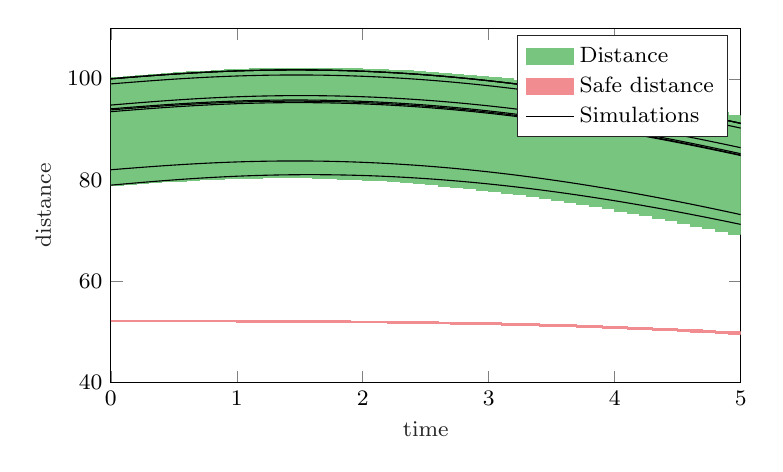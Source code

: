 % This file was created by matlab2tikz.
%
\definecolor{mycolor1}{rgb}{0.471,0.772,0.498}%
\definecolor{mycolor2}{rgb}{0.945,0.553,0.569}%
%
\begin{tikzpicture}
\footnotesize

\begin{axis}[%
width=8cm,
height=4.5cm,
at={(0in,0in)},
scale only axis,
xmin=0,
xmax=5,
xlabel style={font=\color{white!15!black}},
xlabel={time},
ymin=40,
ymax=110,
ylabel style={font=\color{white!15!black}},
ylabel={distance},
axis background/.style={fill=white},
legend style={legend cell align=left, align=left, draw=white!15!black}
]

\addplot[area legend, draw=mycolor1, fill=mycolor1]
table[row sep=crcr] {%
x	y\\
0	78.98\\
0.1	78.98\\
0.1	100.22\\
0	100.22\\
0	78.98\\
}--cycle;
\addlegendentry{Distance}


\addplot[area legend, draw=mycolor1, fill=mycolor1, forget plot]
table[row sep=crcr] {%
x	y\\
0.1	79.159\\
0.2	79.159\\
0.2	100.436\\
0.1	100.436\\
0.1	79.159\\
}--cycle;

\addplot[area legend, draw=mycolor1, fill=mycolor1, forget plot]
table[row sep=crcr] {%
x	y\\
0.2	79.335\\
0.3	79.335\\
0.3	100.645\\
0.2	100.645\\
0.2	79.335\\
}--cycle;

\addplot[area legend, draw=mycolor1, fill=mycolor1, forget plot]
table[row sep=crcr] {%
x	y\\
0.3	79.504\\
0.4	79.504\\
0.4	100.845\\
0.3	100.845\\
0.3	79.504\\
}--cycle;

\addplot[area legend, draw=mycolor1, fill=mycolor1, forget plot]
table[row sep=crcr] {%
x	y\\
0.4	79.664\\
0.5	79.664\\
0.5	101.034\\
0.4	101.034\\
0.4	79.664\\
}--cycle;

\addplot[area legend, draw=mycolor1, fill=mycolor1, forget plot]
table[row sep=crcr] {%
x	y\\
0.5	79.812\\
0.6	79.812\\
0.6	101.21\\
0.5	101.21\\
0.5	79.812\\
}--cycle;

\addplot[area legend, draw=mycolor1, fill=mycolor1, forget plot]
table[row sep=crcr] {%
x	y\\
0.6	79.948\\
0.7	79.948\\
0.7	101.372\\
0.6	101.372\\
0.6	79.948\\
}--cycle;

\addplot[area legend, draw=mycolor1, fill=mycolor1, forget plot]
table[row sep=crcr] {%
x	y\\
0.7	80.07\\
0.8	80.07\\
0.8	101.519\\
0.7	101.519\\
0.7	80.07\\
}--cycle;

\addplot[area legend, draw=mycolor1, fill=mycolor1, forget plot]
table[row sep=crcr] {%
x	y\\
0.8	80.177\\
0.9	80.177\\
0.9	101.649\\
0.8	101.649\\
0.8	80.177\\
}--cycle;

\addplot[area legend, draw=mycolor1, fill=mycolor1, forget plot]
table[row sep=crcr] {%
x	y\\
0.9	80.267\\
1	80.267\\
1	101.763\\
0.9	101.763\\
0.9	80.267\\
}--cycle;

\addplot[area legend, draw=mycolor1, fill=mycolor1, forget plot]
table[row sep=crcr] {%
x	y\\
1	80.341\\
1.1	80.341\\
1.1	101.859\\
1	101.859\\
1	80.341\\
}--cycle;

\addplot[area legend, draw=mycolor1, fill=mycolor1, forget plot]
table[row sep=crcr] {%
x	y\\
1.1	80.397\\
1.2	80.397\\
1.2	101.938\\
1.1	101.938\\
1.1	80.397\\
}--cycle;

\addplot[area legend, draw=mycolor1, fill=mycolor1, forget plot]
table[row sep=crcr] {%
x	y\\
1.2	80.436\\
1.3	80.436\\
1.3	101.999\\
1.2	101.999\\
1.2	80.436\\
}--cycle;

\addplot[area legend, draw=mycolor1, fill=mycolor1, forget plot]
table[row sep=crcr] {%
x	y\\
1.3	80.457\\
1.4	80.457\\
1.4	102.041\\
1.3	102.041\\
1.3	80.457\\
}--cycle;

\addplot[area legend, draw=mycolor1, fill=mycolor1, forget plot]
table[row sep=crcr] {%
x	y\\
1.4	80.46\\
1.5	80.46\\
1.5	102.065\\
1.4	102.065\\
1.4	80.46\\
}--cycle;

\addplot[area legend, draw=mycolor1, fill=mycolor1, forget plot]
table[row sep=crcr] {%
x	y\\
1.5	80.429\\
1.6	80.429\\
1.6	102.085\\
1.5	102.085\\
1.5	80.429\\
}--cycle;

\addplot[area legend, draw=mycolor1, fill=mycolor1, forget plot]
table[row sep=crcr] {%
x	y\\
1.6	80.376\\
1.7	80.376\\
1.7	102.09\\
1.6	102.09\\
1.6	80.376\\
}--cycle;

\addplot[area legend, draw=mycolor1, fill=mycolor1, forget plot]
table[row sep=crcr] {%
x	y\\
1.7	80.305\\
1.8	80.305\\
1.8	102.077\\
1.7	102.077\\
1.7	80.305\\
}--cycle;

\addplot[area legend, draw=mycolor1, fill=mycolor1, forget plot]
table[row sep=crcr] {%
x	y\\
1.8	80.215\\
1.9	80.215\\
1.9	102.045\\
1.8	102.045\\
1.8	80.215\\
}--cycle;

\addplot[area legend, draw=mycolor1, fill=mycolor1, forget plot]
table[row sep=crcr] {%
x	y\\
1.9	80.106\\
2	80.106\\
2	101.994\\
1.9	101.994\\
1.9	80.106\\
}--cycle;

\addplot[area legend, draw=mycolor1, fill=mycolor1, forget plot]
table[row sep=crcr] {%
x	y\\
2	79.98\\
2.1	79.98\\
2.1	101.925\\
2	101.925\\
2	79.98\\
}--cycle;

\addplot[area legend, draw=mycolor1, fill=mycolor1, forget plot]
table[row sep=crcr] {%
x	y\\
2.1	79.834\\
2.2	79.834\\
2.2	101.838\\
2.1	101.838\\
2.1	79.834\\
}--cycle;

\addplot[area legend, draw=mycolor1, fill=mycolor1, forget plot]
table[row sep=crcr] {%
x	y\\
2.2	79.671\\
2.3	79.671\\
2.3	101.732\\
2.2	101.732\\
2.2	79.671\\
}--cycle;

\addplot[area legend, draw=mycolor1, fill=mycolor1, forget plot]
table[row sep=crcr] {%
x	y\\
2.3	79.49\\
2.4	79.49\\
2.4	101.608\\
2.3	101.608\\
2.3	79.49\\
}--cycle;

\addplot[area legend, draw=mycolor1, fill=mycolor1, forget plot]
table[row sep=crcr] {%
x	y\\
2.4	79.291\\
2.5	79.291\\
2.5	101.466\\
2.4	101.466\\
2.4	79.291\\
}--cycle;

\addplot[area legend, draw=mycolor1, fill=mycolor1, forget plot]
table[row sep=crcr] {%
x	y\\
2.5	79.074\\
2.6	79.074\\
2.6	101.305\\
2.5	101.305\\
2.5	79.074\\
}--cycle;

\addplot[area legend, draw=mycolor1, fill=mycolor1, forget plot]
table[row sep=crcr] {%
x	y\\
2.6	78.84\\
2.7	78.84\\
2.7	101.128\\
2.6	101.128\\
2.6	78.84\\
}--cycle;

\addplot[area legend, draw=mycolor1, fill=mycolor1, forget plot]
table[row sep=crcr] {%
x	y\\
2.7	78.589\\
2.8	78.589\\
2.8	100.932\\
2.7	100.932\\
2.7	78.589\\
}--cycle;

\addplot[area legend, draw=mycolor1, fill=mycolor1, forget plot]
table[row sep=crcr] {%
x	y\\
2.8	78.321\\
2.9	78.321\\
2.9	100.72\\
2.8	100.72\\
2.8	78.321\\
}--cycle;

\addplot[area legend, draw=mycolor1, fill=mycolor1, forget plot]
table[row sep=crcr] {%
x	y\\
2.9	78.036\\
3	78.036\\
3	100.49\\
2.9	100.49\\
2.9	78.036\\
}--cycle;

\addplot[area legend, draw=mycolor1, fill=mycolor1, forget plot]
table[row sep=crcr] {%
x	y\\
3	77.734\\
3.1	77.734\\
3.1	100.243\\
3	100.243\\
3	77.734\\
}--cycle;

\addplot[area legend, draw=mycolor1, fill=mycolor1, forget plot]
table[row sep=crcr] {%
x	y\\
3.1	77.416\\
3.2	77.416\\
3.2	99.98\\
3.1	99.98\\
3.1	77.416\\
}--cycle;

\addplot[area legend, draw=mycolor1, fill=mycolor1, forget plot]
table[row sep=crcr] {%
x	y\\
3.2	77.082\\
3.3	77.082\\
3.3	99.701\\
3.2	99.701\\
3.2	77.082\\
}--cycle;

\addplot[area legend, draw=mycolor1, fill=mycolor1, forget plot]
table[row sep=crcr] {%
x	y\\
3.3	76.733\\
3.4	76.733\\
3.4	99.405\\
3.3	99.405\\
3.3	76.733\\
}--cycle;

\addplot[area legend, draw=mycolor1, fill=mycolor1, forget plot]
table[row sep=crcr] {%
x	y\\
3.4	76.368\\
3.5	76.368\\
3.5	99.093\\
3.4	99.093\\
3.4	76.368\\
}--cycle;

\addplot[area legend, draw=mycolor1, fill=mycolor1, forget plot]
table[row sep=crcr] {%
x	y\\
3.5	75.988\\
3.6	75.988\\
3.6	98.766\\
3.5	98.766\\
3.5	75.988\\
}--cycle;

\addplot[area legend, draw=mycolor1, fill=mycolor1, forget plot]
table[row sep=crcr] {%
x	y\\
3.6	75.593\\
3.7	75.593\\
3.7	98.424\\
3.6	98.424\\
3.6	75.593\\
}--cycle;

\addplot[area legend, draw=mycolor1, fill=mycolor1, forget plot]
table[row sep=crcr] {%
x	y\\
3.7	75.184\\
3.8	75.184\\
3.8	98.066\\
3.7	98.066\\
3.7	75.184\\
}--cycle;

\addplot[area legend, draw=mycolor1, fill=mycolor1, forget plot]
table[row sep=crcr] {%
x	y\\
3.8	74.761\\
3.9	74.761\\
3.9	97.694\\
3.8	97.694\\
3.8	74.761\\
}--cycle;

\addplot[area legend, draw=mycolor1, fill=mycolor1, forget plot]
table[row sep=crcr] {%
x	y\\
3.9	74.323\\
4	74.323\\
4	97.308\\
3.9	97.308\\
3.9	74.323\\
}--cycle;

\addplot[area legend, draw=mycolor1, fill=mycolor1, forget plot]
table[row sep=crcr] {%
x	y\\
4	73.873\\
4.1	73.873\\
4.1	96.907\\
4	96.907\\
4	73.873\\
}--cycle;

\addplot[area legend, draw=mycolor1, fill=mycolor1, forget plot]
table[row sep=crcr] {%
x	y\\
4.1	73.409\\
4.2	73.409\\
4.2	96.493\\
4.1	96.493\\
4.1	73.409\\
}--cycle;

\addplot[area legend, draw=mycolor1, fill=mycolor1, forget plot]
table[row sep=crcr] {%
x	y\\
4.2	72.932\\
4.3	72.932\\
4.3	96.066\\
4.2	96.066\\
4.2	72.932\\
}--cycle;

\addplot[area legend, draw=mycolor1, fill=mycolor1, forget plot]
table[row sep=crcr] {%
x	y\\
4.3	72.443\\
4.4	72.443\\
4.4	95.626\\
4.3	95.626\\
4.3	72.443\\
}--cycle;

\addplot[area legend, draw=mycolor1, fill=mycolor1, forget plot]
table[row sep=crcr] {%
x	y\\
4.4	71.942\\
4.5	71.942\\
4.5	95.173\\
4.4	95.173\\
4.4	71.942\\
}--cycle;

\addplot[area legend, draw=mycolor1, fill=mycolor1, forget plot]
table[row sep=crcr] {%
x	y\\
4.5	71.429\\
4.6	71.429\\
4.6	94.707\\
4.5	94.707\\
4.5	71.429\\
}--cycle;

\addplot[area legend, draw=mycolor1, fill=mycolor1, forget plot]
table[row sep=crcr] {%
x	y\\
4.6	70.905\\
4.7	70.905\\
4.7	94.23\\
4.6	94.23\\
4.6	70.905\\
}--cycle;

\addplot[area legend, draw=mycolor1, fill=mycolor1, forget plot]
table[row sep=crcr] {%
x	y\\
4.7	70.371\\
4.8	70.371\\
4.8	93.742\\
4.7	93.742\\
4.7	70.371\\
}--cycle;

\addplot[area legend, draw=mycolor1, fill=mycolor1, forget plot]
table[row sep=crcr] {%
x	y\\
4.8	69.825\\
4.9	69.825\\
4.9	93.242\\
4.8	93.242\\
4.8	69.825\\
}--cycle;

\addplot[area legend, draw=mycolor1, fill=mycolor1, forget plot]
table[row sep=crcr] {%
x	y\\
4.9	69.27\\
5	69.27\\
5	92.731\\
4.9	92.731\\
4.9	69.27\\
}--cycle;

\addplot[area legend, draw=mycolor2, fill=mycolor2]
table[row sep=crcr] {%
x	y\\
0	52.0\\
0.1	52.0\\
0.1	52.28\\
0	52.28\\
0	52.0\\
}--cycle;
\addlegendentry{Safe distance}


\addplot[area legend, draw=mycolor2, fill=mycolor2, forget plot]
table[row sep=crcr] {%
x	y\\
0.1	52.0\\
0.2	52.0\\
0.2	52.28\\
0.1	52.28\\
0.1	52.0\\
}--cycle;

\addplot[area legend, draw=mycolor2, fill=mycolor2, forget plot]
table[row sep=crcr] {%
x	y\\
0.2	51.999\\
0.3	51.999\\
0.3	52.28\\
0.2	52.28\\
0.2	51.999\\
}--cycle;

\addplot[area legend, draw=mycolor2, fill=mycolor2, forget plot]
table[row sep=crcr] {%
x	y\\
0.3	51.998\\
0.4	51.998\\
0.4	52.279\\
0.3	52.279\\
0.3	51.998\\
}--cycle;

\addplot[area legend, draw=mycolor2, fill=mycolor2, forget plot]
table[row sep=crcr] {%
x	y\\
0.4	51.996\\
0.5	51.996\\
0.5	52.278\\
0.4	52.278\\
0.4	51.996\\
}--cycle;

\addplot[area legend, draw=mycolor2, fill=mycolor2, forget plot]
table[row sep=crcr] {%
x	y\\
0.5	51.994\\
0.6	51.994\\
0.6	52.277\\
0.5	52.277\\
0.5	51.994\\
}--cycle;

\addplot[area legend, draw=mycolor2, fill=mycolor2, forget plot]
table[row sep=crcr] {%
x	y\\
0.6	51.991\\
0.7	51.991\\
0.7	52.275\\
0.6	52.275\\
0.6	51.991\\
}--cycle;

\addplot[area legend, draw=mycolor2, fill=mycolor2, forget plot]
table[row sep=crcr] {%
x	y\\
0.7	51.988\\
0.8	51.988\\
0.8	52.273\\
0.7	52.273\\
0.7	51.988\\
}--cycle;

\addplot[area legend, draw=mycolor2, fill=mycolor2, forget plot]
table[row sep=crcr] {%
x	y\\
0.8	51.983\\
0.9	51.983\\
0.9	52.269\\
0.8	52.269\\
0.8	51.983\\
}--cycle;

\addplot[area legend, draw=mycolor2, fill=mycolor2, forget plot]
table[row sep=crcr] {%
x	y\\
0.9	51.978\\
1	51.978\\
1	52.265\\
0.9	52.265\\
0.9	51.978\\
}--cycle;

\addplot[area legend, draw=mycolor2, fill=mycolor2, forget plot]
table[row sep=crcr] {%
x	y\\
1	51.971\\
1.1	51.971\\
1.1	52.26\\
1	52.26\\
1	51.971\\
}--cycle;

\addplot[area legend, draw=mycolor2, fill=mycolor2, forget plot]
table[row sep=crcr] {%
x	y\\
1.1	51.963\\
1.2	51.963\\
1.2	52.254\\
1.1	52.254\\
1.1	51.963\\
}--cycle;

\addplot[area legend, draw=mycolor2, fill=mycolor2, forget plot]
table[row sep=crcr] {%
x	y\\
1.2	51.954\\
1.3	51.954\\
1.3	52.246\\
1.2	52.246\\
1.2	51.954\\
}--cycle;

\addplot[area legend, draw=mycolor2, fill=mycolor2, forget plot]
table[row sep=crcr] {%
x	y\\
1.3	51.943\\
1.4	51.943\\
1.4	52.237\\
1.3	52.237\\
1.3	51.943\\
}--cycle;

\addplot[area legend, draw=mycolor2, fill=mycolor2, forget plot]
table[row sep=crcr] {%
x	y\\
1.4	51.93\\
1.5	51.93\\
1.5	52.227\\
1.4	52.227\\
1.4	51.93\\
}--cycle;

\addplot[area legend, draw=mycolor2, fill=mycolor2, forget plot]
table[row sep=crcr] {%
x	y\\
1.5	51.916\\
1.6	51.916\\
1.6	52.215\\
1.5	52.215\\
1.5	51.916\\
}--cycle;

\addplot[area legend, draw=mycolor2, fill=mycolor2, forget plot]
table[row sep=crcr] {%
x	y\\
1.6	51.9\\
1.7	51.9\\
1.7	52.202\\
1.6	52.202\\
1.6	51.9\\
}--cycle;

\addplot[area legend, draw=mycolor2, fill=mycolor2, forget plot]
table[row sep=crcr] {%
x	y\\
1.7	51.882\\
1.8	51.882\\
1.8	52.186\\
1.7	52.186\\
1.7	51.882\\
}--cycle;

\addplot[area legend, draw=mycolor2, fill=mycolor2, forget plot]
table[row sep=crcr] {%
x	y\\
1.8	51.862\\
1.9	51.862\\
1.9	52.169\\
1.8	52.169\\
1.8	51.862\\
}--cycle;

\addplot[area legend, draw=mycolor2, fill=mycolor2, forget plot]
table[row sep=crcr] {%
x	y\\
1.9	51.84\\
2	51.84\\
2	52.149\\
1.9	52.149\\
1.9	51.84\\
}--cycle;

\addplot[area legend, draw=mycolor2, fill=mycolor2, forget plot]
table[row sep=crcr] {%
x	y\\
2	51.815\\
2.1	51.815\\
2.1	52.127\\
2	52.127\\
2	51.815\\
}--cycle;

\addplot[area legend, draw=mycolor2, fill=mycolor2, forget plot]
table[row sep=crcr] {%
x	y\\
2.1	51.788\\
2.2	51.788\\
2.2	52.103\\
2.1	52.103\\
2.1	51.788\\
}--cycle;

\addplot[area legend, draw=mycolor2, fill=mycolor2, forget plot]
table[row sep=crcr] {%
x	y\\
2.2	51.758\\
2.3	51.758\\
2.3	52.077\\
2.2	52.077\\
2.2	51.758\\
}--cycle;

\addplot[area legend, draw=mycolor2, fill=mycolor2, forget plot]
table[row sep=crcr] {%
x	y\\
2.3	51.725\\
2.4	51.725\\
2.4	52.048\\
2.3	52.048\\
2.3	51.725\\
}--cycle;

\addplot[area legend, draw=mycolor2, fill=mycolor2, forget plot]
table[row sep=crcr] {%
x	y\\
2.4	51.69\\
2.5	51.69\\
2.5	52.016\\
2.4	52.016\\
2.4	51.69\\
}--cycle;

\addplot[area legend, draw=mycolor2, fill=mycolor2, forget plot]
table[row sep=crcr] {%
x	y\\
2.5	51.652\\
2.6	51.652\\
2.6	51.981\\
2.5	51.981\\
2.5	51.652\\
}--cycle;

\addplot[area legend, draw=mycolor2, fill=mycolor2, forget plot]
table[row sep=crcr] {%
x	y\\
2.6	51.61\\
2.7	51.61\\
2.7	51.944\\
2.6	51.944\\
2.6	51.61\\
}--cycle;

\addplot[area legend, draw=mycolor2, fill=mycolor2, forget plot]
table[row sep=crcr] {%
x	y\\
2.7	51.566\\
2.8	51.566\\
2.8	51.903\\
2.7	51.903\\
2.7	51.566\\
}--cycle;

\addplot[area legend, draw=mycolor2, fill=mycolor2, forget plot]
table[row sep=crcr] {%
x	y\\
2.8	51.518\\
2.9	51.518\\
2.9	51.859\\
2.8	51.859\\
2.8	51.518\\
}--cycle;

\addplot[area legend, draw=mycolor2, fill=mycolor2, forget plot]
table[row sep=crcr] {%
x	y\\
2.9	51.466\\
3	51.466\\
3	51.812\\
2.9	51.812\\
2.9	51.466\\
}--cycle;

\addplot[area legend, draw=mycolor2, fill=mycolor2, forget plot]
table[row sep=crcr] {%
x	y\\
3	51.411\\
3.1	51.411\\
3.1	51.761\\
3	51.761\\
3	51.411\\
}--cycle;

\addplot[area legend, draw=mycolor2, fill=mycolor2, forget plot]
table[row sep=crcr] {%
x	y\\
3.1	51.353\\
3.2	51.353\\
3.2	51.707\\
3.1	51.707\\
3.1	51.353\\
}--cycle;

\addplot[area legend, draw=mycolor2, fill=mycolor2, forget plot]
table[row sep=crcr] {%
x	y\\
3.2	51.29\\
3.3	51.29\\
3.3	51.649\\
3.2	51.649\\
3.2	51.29\\
}--cycle;

\addplot[area legend, draw=mycolor2, fill=mycolor2, forget plot]
table[row sep=crcr] {%
x	y\\
3.3	51.224\\
3.4	51.224\\
3.4	51.587\\
3.3	51.587\\
3.3	51.224\\
}--cycle;

\addplot[area legend, draw=mycolor2, fill=mycolor2, forget plot]
table[row sep=crcr] {%
x	y\\
3.4	51.153\\
3.5	51.153\\
3.5	51.521\\
3.4	51.521\\
3.4	51.153\\
}--cycle;

\addplot[area legend, draw=mycolor2, fill=mycolor2, forget plot]
table[row sep=crcr] {%
x	y\\
3.5	51.079\\
3.6	51.079\\
3.6	51.452\\
3.5	51.452\\
3.5	51.079\\
}--cycle;

\addplot[area legend, draw=mycolor2, fill=mycolor2, forget plot]
table[row sep=crcr] {%
x	y\\
3.6	51.0\\
3.7	51.0\\
3.7	51.377\\
3.6	51.377\\
3.6	51.0\\
}--cycle;

\addplot[area legend, draw=mycolor2, fill=mycolor2, forget plot]
table[row sep=crcr] {%
x	y\\
3.7	50.916\\
3.8	50.916\\
3.8	51.299\\
3.7	51.299\\
3.7	50.916\\
}--cycle;

\addplot[area legend, draw=mycolor2, fill=mycolor2, forget plot]
table[row sep=crcr] {%
x	y\\
3.8	50.828\\
3.9	50.828\\
3.9	51.217\\
3.8	51.217\\
3.8	50.828\\
}--cycle;

\addplot[area legend, draw=mycolor2, fill=mycolor2, forget plot]
table[row sep=crcr] {%
x	y\\
3.9	50.736\\
4	50.736\\
4	51.129\\
3.9	51.129\\
3.9	50.736\\
}--cycle;

\addplot[area legend, draw=mycolor2, fill=mycolor2, forget plot]
table[row sep=crcr] {%
x	y\\
4	50.639\\
4.1	50.639\\
4.1	51.037\\
4	51.037\\
4	50.639\\
}--cycle;

\addplot[area legend, draw=mycolor2, fill=mycolor2, forget plot]
table[row sep=crcr] {%
x	y\\
4.1	50.537\\
4.2	50.537\\
4.2	50.941\\
4.1	50.941\\
4.1	50.537\\
}--cycle;

\addplot[area legend, draw=mycolor2, fill=mycolor2, forget plot]
table[row sep=crcr] {%
x	y\\
4.2	50.43\\
4.3	50.43\\
4.3	50.839\\
4.2	50.839\\
4.2	50.43\\
}--cycle;

\addplot[area legend, draw=mycolor2, fill=mycolor2, forget plot]
table[row sep=crcr] {%
x	y\\
4.3	50.318\\
4.4	50.318\\
4.4	50.733\\
4.3	50.733\\
4.3	50.318\\
}--cycle;

\addplot[area legend, draw=mycolor2, fill=mycolor2, forget plot]
table[row sep=crcr] {%
x	y\\
4.4	50.2\\
4.5	50.2\\
4.5	50.621\\
4.4	50.621\\
4.4	50.2\\
}--cycle;

\addplot[area legend, draw=mycolor2, fill=mycolor2, forget plot]
table[row sep=crcr] {%
x	y\\
4.5	50.078\\
4.6	50.078\\
4.6	50.504\\
4.5	50.504\\
4.5	50.078\\
}--cycle;

\addplot[area legend, draw=mycolor2, fill=mycolor2, forget plot]
table[row sep=crcr] {%
x	y\\
4.6	49.95\\
4.7	49.95\\
4.7	50.382\\
4.6	50.382\\
4.6	49.95\\
}--cycle;

\addplot[area legend, draw=mycolor2, fill=mycolor2, forget plot]
table[row sep=crcr] {%
x	y\\
4.7	49.816\\
4.8	49.816\\
4.8	50.255\\
4.7	50.255\\
4.7	49.816\\
}--cycle;

\addplot[area legend, draw=mycolor2, fill=mycolor2, forget plot]
table[row sep=crcr] {%
x	y\\
4.8	49.677\\
4.9	49.677\\
4.9	50.121\\
4.8	50.121\\
4.8	49.677\\
}--cycle;

\addplot[area legend, draw=mycolor2, fill=mycolor2, forget plot]
table[row sep=crcr] {%
x	y\\
4.9	49.532\\
5	49.532\\
5	49.983\\
4.9	49.983\\
4.9	49.532\\
}--cycle;
\addplot [color=black]
  table[row sep=crcr]{%
0	99\\
0.001	99.002\\
0.003	99.006\\
0.005	99.009\\
0.006	99.012\\
0.008	99.015\\
0.033	99.065\\
0.035	99.07\\
0.058	99.115\\
0.06	99.12\\
0.07	99.14\\
0.073	99.145\\
0.078	99.155\\
0.08	99.16\\
0.085	99.17\\
0.088	99.175\\
0.093	99.185\\
0.095	99.19\\
0.098	99.195\\
0.098	99.196\\
0.1	99.199\\
0.102	99.204\\
0.105	99.209\\
0.11	99.219\\
0.113	99.224\\
0.115	99.229\\
0.117	99.234\\
0.125	99.249\\
0.128	99.254\\
0.138	99.273\\
0.14	99.278\\
0.152	99.303\\
0.155	99.308\\
0.165	99.327\\
0.168	99.332\\
0.172	99.342\\
0.175	99.347\\
0.18	99.356\\
0.182	99.361\\
0.185	99.366\\
0.19	99.376\\
0.193	99.381\\
0.198	99.39\\
0.2	99.395\\
0.223	99.438\\
0.225	99.443\\
0.23	99.453\\
0.233	99.457\\
0.237	99.467\\
0.24	99.472\\
0.242	99.476\\
0.247	99.486\\
0.25	99.491\\
0.278	99.542\\
0.28	99.547\\
0.282	99.552\\
0.285	99.556\\
0.287	99.561\\
0.29	99.566\\
0.292	99.57\\
0.297	99.579\\
0.3	99.584\\
0.318	99.616\\
0.32	99.621\\
0.325	99.63\\
0.328	99.635\\
0.33	99.639\\
0.333	99.644\\
0.335	99.648\\
0.34	99.657\\
0.343	99.662\\
0.355	99.684\\
0.357	99.689\\
0.365	99.702\\
0.367	99.707\\
0.37	99.711\\
0.375	99.72\\
0.378	99.724\\
0.398	99.76\\
0.4	99.764\\
0.403	99.768\\
0.405	99.773\\
0.407	99.777\\
0.41	99.781\\
0.412	99.786\\
0.432	99.82\\
0.435	99.824\\
0.438	99.829\\
0.44	99.833\\
0.443	99.837\\
0.445	99.841\\
0.448	99.846\\
0.465	99.875\\
0.468	99.879\\
0.47	99.883\\
0.472	99.887\\
0.475	99.892\\
0.477	99.896\\
0.48	99.9\\
0.495	99.924\\
0.497	99.928\\
0.502	99.937\\
0.505	99.941\\
0.507	99.945\\
0.515	99.957\\
0.517	99.961\\
0.522	99.969\\
0.525	99.973\\
0.532	99.985\\
0.537	99.993\\
0.54	99.997\\
0.56	100.028\\
0.562	100.032\\
0.565	100.035\\
0.568	100.039\\
0.57	100.043\\
0.588	100.07\\
0.59	100.073\\
0.593	100.077\\
0.595	100.081\\
0.598	100.085\\
0.615	100.111\\
0.618	100.114\\
0.623	100.122\\
0.63	100.132\\
0.632	100.136\\
0.637	100.143\\
0.64	100.147\\
0.645	100.154\\
0.647	100.158\\
0.65	100.161\\
0.652	100.165\\
0.655	100.168\\
0.67	100.189\\
0.672	100.193\\
0.675	100.196\\
0.677	100.2\\
0.68	100.203\\
0.698	100.227\\
0.7	100.23\\
0.703	100.234\\
0.705	100.237\\
0.708	100.24\\
0.723	100.26\\
0.725	100.263\\
0.728	100.267\\
0.73	100.27\\
0.733	100.273\\
0.75	100.296\\
0.752	100.299\\
0.755	100.302\\
0.762	100.311\\
0.765	100.314\\
0.767	100.317\\
0.77	100.32\\
0.777	100.33\\
0.78	100.333\\
0.782	100.336\\
0.8	100.357\\
0.802	100.36\\
0.805	100.363\\
0.81	100.368\\
0.812	100.371\\
0.82	100.38\\
0.823	100.383\\
0.828	100.389\\
0.83	100.392\\
0.833	100.394\\
0.848	100.411\\
0.85	100.414\\
0.855	100.42\\
0.875	100.441\\
0.877	100.444\\
0.88	100.447\\
0.897	100.465\\
0.9	100.467\\
0.902	100.47\\
0.907	100.475\\
0.91	100.477\\
0.917	100.485\\
0.92	100.487\\
0.925	100.492\\
0.93	100.497\\
0.932	100.5\\
0.94	100.507\\
0.943	100.509\\
0.948	100.514\\
0.95	100.516\\
0.953	100.519\\
0.968	100.532\\
0.97	100.535\\
0.973	100.537\\
0.975	100.539\\
0.978	100.541\\
0.99	100.552\\
0.993	100.555\\
0.995	100.557\\
0.998	100.559\\
1	100.561\\
1.012	100.572\\
1.015	100.573\\
1.02	100.578\\
1.038	100.592\\
1.04	100.594\\
1.042	100.596\\
1.045	100.597\\
1.048	100.6\\
1.058	100.607\\
1.06	100.609\\
1.065	100.613\\
1.085	100.627\\
1.087	100.629\\
1.09	100.631\\
1.105	100.641\\
1.107	100.642\\
1.11	100.644\\
1.113	100.646\\
1.115	100.647\\
1.127	100.655\\
1.13	100.657\\
1.133	100.659\\
1.137	100.662\\
1.14	100.663\\
1.147	100.668\\
1.15	100.669\\
1.155	100.672\\
1.163	100.676\\
1.165	100.678\\
1.167	100.679\\
1.175	100.683\\
1.177	100.684\\
1.18	100.686\\
1.195	100.694\\
1.198	100.695\\
1.2	100.696\\
1.202	100.697\\
1.205	100.699\\
1.215	100.704\\
1.218	100.705\\
1.22	100.706\\
1.222	100.707\\
1.225	100.708\\
1.24	100.715\\
1.242	100.716\\
1.245	100.717\\
1.262	100.724\\
1.265	100.725\\
1.268	100.726\\
1.272	100.728\\
1.275	100.728\\
1.278	100.729\\
1.28	100.73\\
1.285	100.732\\
1.288	100.733\\
1.29	100.734\\
1.308	100.739\\
1.31	100.74\\
1.312	100.741\\
1.327	100.745\\
1.33	100.746\\
1.333	100.746\\
1.337	100.748\\
1.34	100.748\\
1.343	100.749\\
1.345	100.749\\
1.353	100.751\\
1.357	100.752\\
1.36	100.753\\
1.367	100.754\\
1.37	100.755\\
1.375	100.756\\
1.38	100.756\\
1.383	100.757\\
1.387	100.758\\
1.39	100.758\\
1.395	100.759\\
1.397	100.759\\
1.4	100.76\\
1.415	100.761\\
1.417	100.761\\
1.42	100.762\\
1.438	100.763\\
1.44	100.763\\
1.442	100.763\\
1.46	100.764\\
1.462	100.764\\
1.465	100.764\\
1.48	100.764\\
1.482	100.764\\
1.485	100.764\\
1.502	100.763\\
1.505	100.763\\
1.508	100.763\\
1.522	100.762\\
1.525	100.762\\
1.528	100.761\\
1.53	100.761\\
1.532	100.761\\
1.542	100.76\\
1.545	100.759\\
1.548	100.759\\
1.55	100.759\\
1.552	100.758\\
1.565	100.756\\
1.567	100.756\\
1.57	100.755\\
1.573	100.755\\
1.575	100.755\\
1.585	100.753\\
1.587	100.752\\
1.593	100.751\\
1.61	100.747\\
1.613	100.746\\
1.615	100.746\\
1.633	100.741\\
1.635	100.74\\
1.637	100.739\\
1.653	100.734\\
1.655	100.733\\
1.657	100.733\\
1.665	100.73\\
1.667	100.729\\
1.67	100.728\\
1.675	100.726\\
1.677	100.725\\
1.68	100.724\\
1.698	100.717\\
1.7	100.716\\
1.702	100.715\\
1.718	100.709\\
1.72	100.707\\
1.722	100.706\\
1.74	100.698\\
1.742	100.697\\
1.745	100.695\\
1.76	100.688\\
1.762	100.686\\
1.765	100.685\\
1.77	100.682\\
1.772	100.681\\
1.775	100.68\\
1.778	100.678\\
1.785	100.674\\
1.79	100.671\\
1.792	100.669\\
1.8	100.665\\
1.802	100.663\\
1.805	100.662\\
1.808	100.66\\
1.81	100.659\\
1.825	100.649\\
1.827	100.647\\
1.83	100.646\\
1.833	100.644\\
1.835	100.642\\
1.843	100.637\\
1.845	100.636\\
1.85	100.632\\
1.855	100.629\\
1.857	100.627\\
1.865	100.621\\
1.867	100.62\\
1.87	100.618\\
1.873	100.616\\
1.875	100.614\\
1.89	100.603\\
1.893	100.601\\
1.895	100.599\\
1.897	100.597\\
1.9	100.595\\
1.907	100.589\\
1.91	100.587\\
1.915	100.583\\
1.92	100.579\\
1.923	100.577\\
1.93	100.57\\
1.933	100.568\\
1.935	100.566\\
1.938	100.564\\
1.94	100.562\\
1.955	100.549\\
1.958	100.546\\
1.96	100.544\\
1.962	100.542\\
1.965	100.54\\
1.972	100.533\\
1.975	100.53\\
1.98	100.526\\
1.985	100.521\\
1.988	100.519\\
1.995	100.511\\
1.998	100.509\\
2	100.506\\
2.002	100.504\\
2.005	100.501\\
2.022	100.484\\
2.027	100.479\\
2.03	100.476\\
2.04	100.466\\
2.042	100.463\\
2.045	100.461\\
2.047	100.458\\
2.05	100.455\\
2.062	100.442\\
2.065	100.439\\
2.067	100.436\\
2.07	100.433\\
2.072	100.431\\
2.083	100.42\\
2.085	100.417\\
2.09	100.411\\
2.098	100.402\\
2.1	100.4\\
2.103	100.397\\
2.11	100.388\\
2.115	100.382\\
2.118	100.379\\
2.127	100.367\\
2.13	100.364\\
2.132	100.361\\
2.135	100.358\\
2.138	100.355\\
2.15	100.339\\
2.152	100.336\\
2.155	100.333\\
2.158	100.33\\
2.16	100.327\\
2.172	100.311\\
2.175	100.307\\
2.178	100.304\\
2.18	100.301\\
2.183	100.298\\
2.192	100.284\\
2.195	100.281\\
2.197	100.278\\
2.2	100.274\\
2.203	100.271\\
2.217	100.251\\
2.22	100.247\\
2.223	100.244\\
2.225	100.24\\
2.228	100.237\\
2.235	100.226\\
2.237	100.223\\
2.243	100.216\\
2.245	100.212\\
2.248	100.209\\
2.26	100.191\\
2.263	100.187\\
2.265	100.183\\
2.268	100.18\\
2.27	100.176\\
2.283	100.158\\
2.285	100.154\\
2.288	100.15\\
2.29	100.146\\
2.292	100.143\\
2.305	100.124\\
2.308	100.12\\
2.31	100.116\\
2.312	100.112\\
2.315	100.108\\
2.328	100.089\\
2.33	100.085\\
2.333	100.081\\
2.337	100.073\\
2.34	100.069\\
2.348	100.057\\
2.35	100.053\\
2.353	100.049\\
2.355	100.045\\
2.357	100.041\\
2.375	100.012\\
2.377	100.008\\
2.38	100.004\\
2.395	99.978\\
2.397	99.974\\
2.4	99.97\\
2.405	99.961\\
2.408	99.957\\
2.415	99.944\\
2.417	99.94\\
2.42	99.936\\
2.422	99.931\\
2.425	99.927\\
2.442	99.896\\
2.447	99.887\\
2.45	99.883\\
2.462	99.86\\
2.465	99.856\\
2.467	99.851\\
2.473	99.842\\
2.475	99.837\\
2.482	99.824\\
2.485	99.819\\
2.487	99.814\\
2.49	99.81\\
2.493	99.805\\
2.51	99.772\\
2.513	99.767\\
2.515	99.763\\
2.533	99.729\\
2.538	99.719\\
2.54	99.714\\
2.553	99.69\\
2.555	99.685\\
2.558	99.68\\
2.56	99.675\\
2.562	99.67\\
2.578	99.64\\
2.58	99.635\\
2.583	99.63\\
2.6	99.594\\
2.603	99.589\\
2.605	99.584\\
2.607	99.579\\
2.61	99.574\\
2.618	99.558\\
2.62	99.553\\
2.625	99.542\\
2.627	99.537\\
2.63	99.532\\
2.645	99.5\\
2.647	99.495\\
2.65	99.489\\
2.652	99.484\\
2.655	99.479\\
2.667	99.452\\
2.67	99.446\\
2.672	99.441\\
2.675	99.435\\
2.678	99.43\\
2.69	99.402\\
2.692	99.397\\
2.695	99.391\\
2.697	99.386\\
2.7	99.38\\
2.715	99.347\\
2.717	99.341\\
2.72	99.335\\
2.723	99.33\\
2.725	99.324\\
2.737	99.296\\
2.74	99.29\\
2.743	99.284\\
2.748	99.272\\
2.75	99.267\\
2.76	99.243\\
2.763	99.238\\
2.765	99.232\\
2.768	99.226\\
2.77	99.22\\
2.785	99.185\\
2.788	99.179\\
2.79	99.173\\
2.795	99.161\\
2.797	99.155\\
2.805	99.137\\
2.808	99.131\\
2.812	99.119\\
2.817	99.107\\
2.82	99.101\\
2.83	99.076\\
2.833	99.07\\
2.835	99.064\\
2.837	99.058\\
2.84	99.052\\
2.857	99.008\\
2.86	99.002\\
2.862	98.996\\
2.882	98.945\\
2.888	98.933\\
2.89	98.926\\
2.902	98.894\\
2.905	98.888\\
2.908	98.881\\
2.91	98.875\\
2.913	98.868\\
2.928	98.829\\
2.93	98.823\\
2.933	98.816\\
2.938	98.803\\
2.94	98.797\\
2.947	98.777\\
2.95	98.77\\
2.955	98.757\\
2.96	98.743\\
2.962	98.737\\
2.975	98.703\\
2.978	98.697\\
2.98	98.69\\
2.985	98.676\\
2.987	98.67\\
2.998	98.642\\
3	98.635\\
3.002	98.629\\
3.005	98.622\\
3.007	98.615\\
3.025	98.567\\
3.027	98.56\\
3.03	98.553\\
3.033	98.546\\
3.035	98.539\\
3.045	98.511\\
3.047	98.504\\
3.053	98.49\\
3.058	98.476\\
3.06	98.469\\
3.07	98.44\\
3.072	98.433\\
3.078	98.419\\
3.083	98.404\\
3.085	98.397\\
3.092	98.376\\
3.095	98.368\\
3.1	98.354\\
3.103	98.347\\
3.105	98.34\\
3.123	98.288\\
3.125	98.281\\
3.127	98.274\\
3.13	98.266\\
3.132	98.259\\
3.145	98.222\\
3.147	98.215\\
3.15	98.207\\
3.152	98.2\\
3.155	98.192\\
3.172	98.14\\
3.175	98.132\\
3.178	98.125\\
3.18	98.117\\
3.183	98.109\\
3.195	98.072\\
3.197	98.064\\
3.2	98.056\\
3.203	98.049\\
3.205	98.041\\
3.223	97.987\\
3.225	97.979\\
3.228	97.972\\
3.232	97.956\\
3.235	97.948\\
3.243	97.925\\
3.245	97.917\\
3.25	97.901\\
3.252	97.893\\
3.255	97.886\\
3.272	97.83\\
3.275	97.822\\
3.277	97.814\\
3.28	97.806\\
3.283	97.799\\
3.295	97.758\\
3.297	97.75\\
3.303	97.734\\
3.308	97.718\\
3.31	97.71\\
3.32	97.678\\
3.322	97.67\\
3.328	97.653\\
3.333	97.637\\
3.335	97.629\\
3.345	97.596\\
3.348	97.588\\
3.353	97.571\\
3.355	97.563\\
3.357	97.555\\
3.375	97.497\\
3.377	97.488\\
3.38	97.48\\
3.385	97.463\\
3.388	97.455\\
3.397	97.421\\
3.4	97.413\\
3.405	97.396\\
3.41	97.379\\
3.413	97.371\\
3.425	97.328\\
3.428	97.32\\
3.43	97.311\\
3.433	97.302\\
3.435	97.294\\
3.453	97.234\\
3.455	97.225\\
3.458	97.216\\
3.46	97.208\\
3.462	97.199\\
3.48	97.138\\
3.482	97.129\\
3.485	97.121\\
3.49	97.103\\
3.493	97.094\\
3.5	97.068\\
3.502	97.059\\
3.507	97.042\\
3.51	97.033\\
3.513	97.024\\
3.518	97.006\\
3.52	96.997\\
3.527	96.971\\
3.53	96.962\\
3.535	96.944\\
3.538	96.935\\
3.54	96.926\\
3.56	96.854\\
3.562	96.845\\
3.565	96.836\\
3.57	96.818\\
3.572	96.809\\
3.583	96.772\\
3.585	96.763\\
3.587	96.754\\
3.59	96.745\\
3.592	96.736\\
3.595	96.726\\
3.598	96.717\\
3.61	96.671\\
3.612	96.662\\
3.618	96.644\\
3.623	96.625\\
3.625	96.616\\
3.638	96.569\\
3.64	96.56\\
3.643	96.551\\
3.645	96.541\\
3.647	96.532\\
3.652	96.513\\
3.655	96.504\\
3.663	96.476\\
3.665	96.466\\
3.67	96.447\\
3.672	96.438\\
3.675	96.428\\
3.695	96.352\\
3.697	96.343\\
3.7	96.333\\
3.703	96.324\\
3.705	96.314\\
3.723	96.247\\
3.725	96.237\\
3.728	96.228\\
3.73	96.218\\
3.732	96.208\\
3.75	96.141\\
3.752	96.131\\
3.755	96.121\\
3.757	96.111\\
3.76	96.102\\
3.777	96.033\\
3.78	96.023\\
3.783	96.013\\
3.785	96.003\\
3.788	95.993\\
3.808	95.914\\
3.81	95.904\\
3.812	95.894\\
3.817	95.874\\
3.82	95.865\\
3.833	95.814\\
3.835	95.804\\
3.837	95.794\\
3.84	95.784\\
3.842	95.774\\
3.848	95.754\\
3.85	95.744\\
3.857	95.714\\
3.86	95.704\\
3.865	95.683\\
3.868	95.673\\
3.87	95.663\\
3.873	95.653\\
3.875	95.643\\
3.89	95.582\\
3.893	95.571\\
3.897	95.551\\
3.902	95.53\\
3.905	95.52\\
3.917	95.469\\
3.92	95.458\\
3.925	95.438\\
3.928	95.427\\
3.93	95.417\\
3.95	95.334\\
3.953	95.323\\
3.958	95.302\\
3.965	95.271\\
3.967	95.26\\
3.973	95.24\\
3.975	95.229\\
3.982	95.197\\
3.985	95.187\\
3.987	95.176\\
3.998	95.134\\
4	95.123\\
4.003	95.113\\
4.01	95.081\\
4.013	95.07\\
4.015	95.06\\
4.018	95.049\\
4.02	95.038\\
4.04	94.953\\
4.043	94.942\\
4.045	94.931\\
4.048	94.92\\
4.05	94.91\\
4.067	94.834\\
4.07	94.823\\
4.072	94.812\\
4.075	94.802\\
4.077	94.791\\
4.08	94.78\\
4.082	94.769\\
4.098	94.704\\
4.1	94.693\\
4.103	94.682\\
4.105	94.671\\
4.107	94.66\\
4.112	94.638\\
4.115	94.627\\
4.128	94.572\\
4.13	94.561\\
4.133	94.55\\
4.135	94.539\\
4.138	94.528\\
4.14	94.517\\
4.143	94.506\\
4.16	94.428\\
4.162	94.417\\
4.165	94.406\\
4.168	94.394\\
4.17	94.383\\
4.175	94.361\\
4.178	94.35\\
4.185	94.316\\
4.188	94.305\\
4.195	94.271\\
4.197	94.26\\
4.2	94.249\\
4.205	94.226\\
4.207	94.215\\
4.218	94.17\\
4.22	94.158\\
4.225	94.136\\
4.228	94.124\\
4.23	94.113\\
4.232	94.102\\
4.235	94.09\\
4.255	93.999\\
4.258	93.988\\
4.26	93.976\\
4.263	93.965\\
4.265	93.953\\
4.27	93.93\\
4.272	93.919\\
4.28	93.885\\
4.282	93.873\\
4.29	93.838\\
4.293	93.827\\
4.295	93.815\\
4.3	93.792\\
4.303	93.781\\
4.315	93.723\\
4.317	93.711\\
4.322	93.688\\
4.325	93.676\\
4.327	93.664\\
4.332	93.641\\
4.335	93.629\\
4.348	93.571\\
4.35	93.559\\
4.355	93.536\\
4.357	93.524\\
4.36	93.512\\
4.365	93.489\\
4.367	93.477\\
4.38	93.418\\
4.383	93.406\\
4.388	93.382\\
4.39	93.371\\
4.393	93.359\\
4.395	93.347\\
4.397	93.335\\
4.418	93.24\\
4.42	93.228\\
4.423	93.216\\
4.425	93.204\\
4.428	93.192\\
4.433	93.168\\
4.435	93.156\\
4.447	93.096\\
4.45	93.084\\
4.455	93.06\\
4.457	93.048\\
4.46	93.036\\
4.465	93.012\\
4.468	93.0\\
4.482	92.927\\
4.485	92.915\\
4.49	92.891\\
4.492	92.879\\
4.495	92.866\\
4.503	92.83\\
4.505	92.818\\
4.513	92.781\\
4.515	92.769\\
4.522	92.732\\
4.525	92.72\\
4.527	92.708\\
4.53	92.695\\
4.532	92.683\\
4.553	92.585\\
4.555	92.572\\
4.56	92.548\\
4.562	92.535\\
4.565	92.523\\
4.572	92.486\\
4.575	92.474\\
4.582	92.436\\
4.585	92.424\\
4.593	92.387\\
4.595	92.374\\
4.598	92.362\\
4.603	92.337\\
4.605	92.324\\
4.625	92.224\\
4.628	92.212\\
4.63	92.199\\
4.633	92.187\\
4.635	92.174\\
4.638	92.162\\
4.64	92.149\\
4.66	92.048\\
4.662	92.036\\
4.665	92.023\\
4.668	92.01\\
4.67	91.998\\
4.673	91.985\\
4.675	91.972\\
4.697	91.858\\
4.7	91.845\\
4.705	91.82\\
4.71	91.794\\
4.713	91.782\\
4.735	91.666\\
4.737	91.653\\
4.74	91.641\\
4.742	91.628\\
4.745	91.615\\
4.747	91.602\\
4.75	91.589\\
4.772	91.473\\
4.775	91.46\\
4.777	91.447\\
4.78	91.434\\
4.782	91.421\\
4.787	91.395\\
4.79	91.382\\
4.81	91.278\\
4.812	91.265\\
4.815	91.252\\
4.817	91.239\\
4.82	91.226\\
4.822	91.213\\
4.825	91.2\\
4.85	91.069\\
4.853	91.056\\
4.855	91.043\\
4.857	91.03\\
4.86	91.017\\
4.865	90.99\\
4.867	90.977\\
4.888	90.871\\
4.89	90.858\\
4.893	90.845\\
4.895	90.832\\
4.897	90.819\\
4.9	90.805\\
4.902	90.792\\
4.907	90.765\\
4.91	90.752\\
4.923	90.686\\
4.925	90.672\\
4.93	90.646\\
4.933	90.632\\
4.935	90.619\\
4.938	90.606\\
4.94	90.592\\
4.942	90.579\\
4.945	90.566\\
4.968	90.445\\
4.97	90.431\\
4.975	90.405\\
4.978	90.391\\
4.98	90.378\\
4.985	90.351\\
4.987	90.337\\
5	90.27\\
};
\addlegendentry{Simulations}

\addplot [color=black, forget plot]
  table[row sep=crcr]{%
0	79\\
0.001	79.001\\
0.001	79.003\\
0.003	79.007\\
0.005	79.01\\
0.006	79.013\\
0.008	79.017\\
0.043	79.094\\
0.045	79.099\\
0.06	79.132\\
0.063	79.138\\
0.073	79.16\\
0.075	79.165\\
0.08	79.176\\
0.083	79.181\\
0.088	79.192\\
0.09	79.198\\
0.093	79.203\\
0.095	79.209\\
0.098	79.214\\
0.1	79.219\\
0.102	79.225\\
0.105	79.23\\
0.11	79.241\\
0.113	79.247\\
0.115	79.252\\
0.117	79.257\\
0.125	79.274\\
0.128	79.279\\
0.138	79.301\\
0.14	79.306\\
0.152	79.333\\
0.155	79.339\\
0.165	79.36\\
0.168	79.365\\
0.172	79.376\\
0.175	79.382\\
0.18	79.392\\
0.182	79.398\\
0.185	79.403\\
0.19	79.414\\
0.193	79.419\\
0.198	79.43\\
0.2	79.435\\
0.223	79.483\\
0.225	79.488\\
0.23	79.499\\
0.233	79.504\\
0.237	79.514\\
0.24	79.52\\
0.242	79.525\\
0.247	79.535\\
0.25	79.541\\
0.278	79.598\\
0.28	79.603\\
0.282	79.608\\
0.285	79.613\\
0.287	79.618\\
0.29	79.624\\
0.292	79.629\\
0.297	79.639\\
0.3	79.644\\
0.318	79.68\\
0.32	79.685\\
0.325	79.695\\
0.328	79.7\\
0.33	79.705\\
0.333	79.71\\
0.335	79.715\\
0.34	79.725\\
0.343	79.73\\
0.355	79.755\\
0.357	79.76\\
0.365	79.775\\
0.367	79.78\\
0.37	79.785\\
0.375	79.795\\
0.378	79.8\\
0.398	79.839\\
0.4	79.844\\
0.403	79.849\\
0.405	79.854\\
0.407	79.859\\
0.41	79.863\\
0.412	79.868\\
0.432	79.907\\
0.435	79.911\\
0.438	79.916\\
0.44	79.921\\
0.443	79.926\\
0.445	79.93\\
0.448	79.935\\
0.465	79.968\\
0.468	79.973\\
0.47	79.977\\
0.472	79.982\\
0.475	79.987\\
0.477	79.991\\
0.48	79.996\\
0.495	80.023\\
0.497	80.028\\
0.502	80.037\\
0.505	80.042\\
0.507	80.046\\
0.515	80.06\\
0.517	80.064\\
0.522	80.073\\
0.525	80.078\\
0.53	80.087\\
0.532	80.091\\
0.535	80.096\\
0.537	80.1\\
0.54	80.105\\
0.56	80.14\\
0.562	80.144\\
0.565	80.148\\
0.568	80.153\\
0.57	80.157\\
0.588	80.187\\
0.59	80.192\\
0.593	80.196\\
0.595	80.2\\
0.598	80.204\\
0.615	80.234\\
0.618	80.238\\
0.623	80.246\\
0.63	80.258\\
0.632	80.263\\
0.637	80.271\\
0.64	80.275\\
0.645	80.283\\
0.647	80.287\\
0.65	80.291\\
0.652	80.295\\
0.655	80.299\\
0.67	80.323\\
0.672	80.327\\
0.675	80.331\\
0.677	80.335\\
0.68	80.339\\
0.698	80.366\\
0.7	80.37\\
0.703	80.374\\
0.708	80.382\\
0.71	80.386\\
0.72	80.401\\
0.723	80.404\\
0.728	80.412\\
0.73	80.416\\
0.733	80.42\\
0.748	80.442\\
0.75	80.445\\
0.755	80.453\\
0.762	80.464\\
0.765	80.467\\
0.767	80.471\\
0.77	80.474\\
0.777	80.485\\
0.782	80.492\\
0.785	80.496\\
0.797	80.513\\
0.8	80.517\\
0.805	80.524\\
0.812	80.534\\
0.815	80.537\\
0.82	80.544\\
0.823	80.547\\
0.828	80.554\\
0.833	80.561\\
0.835	80.564\\
0.848	80.581\\
0.85	80.584\\
0.853	80.587\\
0.855	80.591\\
0.858	80.594\\
0.873	80.613\\
0.875	80.616\\
0.877	80.619\\
0.88	80.622\\
0.882	80.626\\
0.897	80.644\\
0.9	80.647\\
0.902	80.65\\
0.91	80.659\\
0.912	80.662\\
0.915	80.665\\
0.917	80.668\\
0.922	80.674\\
0.925	80.677\\
0.927	80.68\\
0.932	80.686\\
0.935	80.689\\
0.938	80.692\\
0.94	80.695\\
0.948	80.703\\
0.953	80.709\\
0.955	80.712\\
0.965	80.723\\
0.968	80.726\\
0.973	80.731\\
0.978	80.737\\
0.98	80.74\\
0.988	80.748\\
0.99	80.75\\
0.995	80.756\\
1	80.761\\
1.002	80.764\\
1.01	80.771\\
1.012	80.774\\
1.018	80.779\\
1.02	80.782\\
1.022	80.784\\
1.038	80.799\\
1.04	80.802\\
1.042	80.804\\
1.05	80.811\\
1.052	80.814\\
1.055	80.816\\
1.062	80.823\\
1.065	80.826\\
1.067	80.828\\
1.083	80.842\\
1.085	80.844\\
1.087	80.846\\
1.09	80.849\\
1.093	80.851\\
1.103	80.86\\
1.105	80.862\\
1.11	80.866\\
1.117	80.872\\
1.12	80.875\\
1.123	80.877\\
1.125	80.879\\
1.13	80.883\\
1.133	80.885\\
1.135	80.887\\
1.15	80.899\\
1.153	80.901\\
1.155	80.903\\
1.157	80.905\\
1.16	80.907\\
1.173	80.916\\
1.175	80.918\\
1.177	80.92\\
1.183	80.924\\
1.185	80.925\\
1.19	80.929\\
1.192	80.931\\
1.198	80.934\\
1.2	80.936\\
1.202	80.938\\
1.218	80.948\\
1.22	80.95\\
1.222	80.951\\
1.23	80.956\\
1.232	80.958\\
1.235	80.959\\
1.242	80.964\\
1.248	80.967\\
1.25	80.969\\
1.258	80.973\\
1.26	80.975\\
1.265	80.978\\
1.27	80.981\\
1.272	80.982\\
1.28	80.986\\
1.282	80.987\\
1.288	80.99\\
1.292	80.993\\
1.295	80.994\\
1.3	80.997\\
1.302	80.998\\
1.308	81.001\\
1.31	81.002\\
1.312	81.003\\
1.327	81.01\\
1.33	81.011\\
1.333	81.013\\
1.337	81.015\\
1.34	81.016\\
1.345	81.018\\
1.347	81.019\\
1.353	81.022\\
1.357	81.023\\
1.36	81.025\\
1.367	81.028\\
1.37	81.028\\
1.373	81.029\\
1.375	81.03\\
1.377	81.031\\
1.395	81.038\\
1.397	81.038\\
1.4	81.039\\
1.413	81.043\\
1.415	81.044\\
1.417	81.045\\
1.42	81.046\\
1.423	81.046\\
1.438	81.051\\
1.442	81.052\\
1.445	81.052\\
1.458	81.055\\
1.46	81.056\\
1.462	81.057\\
1.468	81.058\\
1.47	81.058\\
1.475	81.059\\
1.478	81.06\\
1.482	81.061\\
1.488	81.061\\
1.49	81.062\\
1.498	81.063\\
1.5	81.063\\
1.505	81.064\\
1.51	81.065\\
1.512	81.065\\
1.518	81.066\\
1.52	81.066\\
1.525	81.067\\
1.528	81.067\\
1.53	81.067\\
1.545	81.068\\
1.548	81.068\\
1.55	81.069\\
1.565	81.069\\
1.567	81.069\\
1.57	81.069\\
1.573	81.069\\
1.575	81.069\\
1.585	81.069\\
1.587	81.069\\
1.593	81.069\\
1.61	81.069\\
1.613	81.068\\
1.615	81.068\\
1.63	81.067\\
1.633	81.067\\
1.635	81.067\\
1.637	81.066\\
1.64	81.066\\
1.65	81.065\\
1.653	81.064\\
1.655	81.064\\
1.657	81.064\\
1.66	81.064\\
1.673	81.061\\
1.675	81.061\\
1.677	81.061\\
1.68	81.06\\
1.683	81.06\\
1.692	81.058\\
1.695	81.057\\
1.7	81.056\\
1.718	81.052\\
1.72	81.051\\
1.722	81.051\\
1.74	81.046\\
1.742	81.045\\
1.745	81.044\\
1.76	81.039\\
1.762	81.038\\
1.765	81.038\\
1.782	81.031\\
1.785	81.03\\
1.788	81.029\\
1.802	81.023\\
1.805	81.022\\
1.808	81.021\\
1.81	81.02\\
1.812	81.019\\
1.823	81.015\\
1.825	81.014\\
1.827	81.013\\
1.83	81.011\\
1.833	81.01\\
1.845	81.004\\
1.847	81.003\\
1.85	81.002\\
1.853	81.001\\
1.855	80.999\\
1.865	80.994\\
1.867	80.993\\
1.87	80.991\\
1.873	80.99\\
1.875	80.989\\
1.89	80.98\\
1.893	80.979\\
1.895	80.977\\
1.913	80.967\\
1.915	80.965\\
1.917	80.964\\
1.933	80.954\\
1.935	80.953\\
1.938	80.951\\
1.942	80.948\\
1.945	80.946\\
1.95	80.942\\
1.952	80.941\\
1.958	80.937\\
1.962	80.934\\
1.965	80.932\\
1.972	80.927\\
1.975	80.925\\
1.98	80.921\\
2	80.906\\
2.002	80.904\\
2.005	80.902\\
2.018	80.892\\
2.02	80.89\\
2.022	80.888\\
2.025	80.886\\
2.027	80.884\\
2.04	80.873\\
2.042	80.871\\
2.045	80.869\\
2.047	80.867\\
2.05	80.865\\
2.062	80.854\\
2.065	80.851\\
2.067	80.849\\
2.072	80.845\\
2.075	80.842\\
2.08	80.838\\
2.083	80.835\\
2.087	80.831\\
2.09	80.828\\
2.092	80.826\\
2.105	80.814\\
2.107	80.812\\
2.11	80.809\\
2.112	80.807\\
2.115	80.804\\
2.127	80.792\\
2.13	80.789\\
2.132	80.787\\
2.135	80.784\\
2.138	80.782\\
2.15	80.769\\
2.152	80.766\\
2.155	80.763\\
2.16	80.758\\
2.163	80.755\\
2.167	80.75\\
2.17	80.747\\
2.175	80.742\\
2.178	80.739\\
2.18	80.736\\
2.192	80.722\\
2.195	80.719\\
2.197	80.716\\
2.2	80.714\\
2.203	80.711\\
2.217	80.693\\
2.22	80.69\\
2.223	80.688\\
2.24	80.666\\
2.243	80.663\\
2.245	80.66\\
2.26	80.642\\
2.263	80.639\\
2.265	80.635\\
2.268	80.632\\
2.27	80.629\\
2.28	80.616\\
2.283	80.613\\
2.288	80.607\\
2.308	80.58\\
2.312	80.573\\
2.315	80.57\\
2.325	80.557\\
2.328	80.553\\
2.33	80.55\\
2.333	80.546\\
2.335	80.543\\
2.35	80.522\\
2.353	80.518\\
2.355	80.515\\
2.36	80.507\\
2.362	80.504\\
2.368	80.497\\
2.37	80.493\\
2.375	80.486\\
2.38	80.478\\
2.382	80.475\\
2.393	80.46\\
2.395	80.456\\
2.397	80.453\\
2.4	80.449\\
2.402	80.445\\
2.415	80.426\\
2.417	80.422\\
2.42	80.418\\
2.422	80.415\\
2.425	80.411\\
2.44	80.387\\
2.442	80.383\\
2.445	80.379\\
2.462	80.351\\
2.465	80.347\\
2.467	80.343\\
2.475	80.331\\
2.478	80.327\\
2.48	80.323\\
2.485	80.315\\
2.487	80.31\\
2.49	80.306\\
2.493	80.302\\
2.495	80.298\\
2.502	80.285\\
2.505	80.281\\
2.51	80.273\\
2.513	80.268\\
2.515	80.264\\
2.527	80.243\\
2.53	80.238\\
2.535	80.23\\
2.553	80.199\\
2.555	80.194\\
2.558	80.19\\
2.56	80.186\\
2.562	80.181\\
2.572	80.163\\
2.575	80.159\\
2.578	80.154\\
2.58	80.149\\
2.583	80.145\\
2.6	80.113\\
2.603	80.108\\
2.605	80.103\\
2.62	80.075\\
2.623	80.07\\
2.625	80.066\\
2.627	80.061\\
2.63	80.056\\
2.643	80.032\\
2.645	80.027\\
2.647	80.022\\
2.65	80.018\\
2.652	80.013\\
2.667	79.983\\
2.67	79.978\\
2.672	79.974\\
2.678	79.963\\
2.68	79.959\\
2.685	79.949\\
2.688	79.944\\
2.692	79.933\\
2.695	79.928\\
2.697	79.923\\
2.712	79.893\\
2.715	79.888\\
2.717	79.882\\
2.72	79.877\\
2.723	79.872\\
2.735	79.846\\
2.737	79.841\\
2.74	79.836\\
2.743	79.83\\
2.745	79.825\\
2.76	79.793\\
2.763	79.788\\
2.765	79.783\\
2.768	79.777\\
2.77	79.772\\
2.78	79.75\\
2.783	79.745\\
2.788	79.734\\
2.792	79.723\\
2.795	79.718\\
2.803	79.701\\
2.805	79.696\\
2.81	79.685\\
2.815	79.673\\
2.817	79.668\\
2.828	79.645\\
2.83	79.64\\
2.835	79.629\\
2.84	79.617\\
2.842	79.612\\
2.85	79.594\\
2.853	79.589\\
2.857	79.577\\
2.862	79.566\\
2.865	79.56\\
2.875	79.537\\
2.877	79.531\\
2.88	79.525\\
2.882	79.519\\
2.885	79.513\\
2.89	79.502\\
2.893	79.496\\
2.895	79.49\\
2.902	79.472\\
2.905	79.466\\
2.908	79.46\\
2.913	79.448\\
2.915	79.442\\
2.92	79.43\\
2.922	79.424\\
2.928	79.412\\
2.93	79.406\\
2.933	79.4\\
2.95	79.357\\
2.953	79.351\\
2.955	79.345\\
2.96	79.333\\
2.962	79.327\\
2.97	79.308\\
2.973	79.302\\
2.975	79.296\\
2.978	79.289\\
2.98	79.283\\
2.985	79.27\\
2.987	79.264\\
2.993	79.252\\
2.995	79.245\\
3	79.233\\
3.002	79.226\\
3.005	79.22\\
3.022	79.175\\
3.025	79.169\\
3.027	79.162\\
3.035	79.143\\
3.038	79.136\\
3.04	79.13\\
3.047	79.11\\
3.05	79.104\\
3.053	79.097\\
3.072	79.044\\
3.075	79.038\\
3.078	79.031\\
3.095	78.984\\
3.098	78.977\\
3.1	78.971\\
3.105	78.957\\
3.107	78.95\\
3.115	78.93\\
3.118	78.923\\
3.123	78.909\\
3.125	78.903\\
3.127	78.896\\
3.145	78.847\\
3.147	78.84\\
3.15	78.834\\
3.17	78.778\\
3.172	78.77\\
3.175	78.763\\
3.18	78.749\\
3.183	78.742\\
3.188	78.728\\
3.19	78.721\\
3.195	78.707\\
3.197	78.699\\
3.2	78.692\\
3.203	78.685\\
3.205	78.678\\
3.215	78.649\\
3.217	78.642\\
3.223	78.627\\
3.228	78.613\\
3.23	78.606\\
3.243	78.569\\
3.245	78.562\\
3.248	78.555\\
3.25	78.547\\
3.252	78.54\\
3.268	78.495\\
3.27	78.488\\
3.272	78.481\\
3.275	78.473\\
3.277	78.466\\
3.295	78.413\\
3.297	78.406\\
3.3	78.398\\
3.303	78.39\\
3.305	78.383\\
3.317	78.345\\
3.32	78.337\\
3.322	78.33\\
3.325	78.322\\
3.328	78.314\\
3.348	78.253\\
3.353	78.237\\
3.355	78.229\\
3.37	78.183\\
3.373	78.175\\
3.375	78.167\\
3.377	78.159\\
3.38	78.151\\
3.397	78.096\\
3.4	78.088\\
3.402	78.08\\
3.408	78.064\\
3.41	78.056\\
3.417	78.032\\
3.42	78.024\\
3.425	78.008\\
3.428	78.0\\
3.43	77.992\\
3.438	77.968\\
3.44	77.96\\
3.442	77.951\\
3.45	77.927\\
3.453	77.919\\
3.455	77.911\\
3.46	77.894\\
3.462	77.886\\
3.47	77.862\\
3.473	77.853\\
3.478	77.837\\
3.48	77.829\\
3.482	77.82\\
3.502	77.754\\
3.505	77.746\\
3.507	77.737\\
3.513	77.721\\
3.515	77.712\\
3.522	77.687\\
3.525	77.679\\
3.53	77.662\\
3.533	77.653\\
3.535	77.645\\
3.555	77.577\\
3.558	77.568\\
3.56	77.56\\
3.565	77.543\\
3.567	77.534\\
3.578	77.5\\
3.58	77.491\\
3.585	77.474\\
3.59	77.456\\
3.592	77.448\\
3.605	77.404\\
3.607	77.395\\
3.612	77.378\\
3.618	77.361\\
3.62	77.352\\
3.632	77.308\\
3.635	77.299\\
3.638	77.29\\
3.64	77.281\\
3.643	77.272\\
3.647	77.255\\
3.65	77.246\\
3.655	77.228\\
3.658	77.219\\
3.665	77.192\\
3.67	77.174\\
3.672	77.165\\
3.69	77.102\\
3.692	77.093\\
3.695	77.084\\
3.7	77.066\\
3.703	77.057\\
3.712	77.021\\
3.715	77.011\\
3.72	76.993\\
3.723	76.984\\
3.725	76.975\\
3.745	76.901\\
3.748	76.892\\
3.75	76.883\\
3.752	76.874\\
3.755	76.864\\
3.77	76.809\\
3.772	76.799\\
3.777	76.781\\
3.783	76.762\\
3.785	76.752\\
3.797	76.706\\
3.8	76.696\\
3.803	76.687\\
3.805	76.677\\
3.808	76.668\\
3.81	76.658\\
3.812	76.649\\
3.825	76.601\\
3.828	76.592\\
3.833	76.573\\
3.837	76.553\\
3.84	76.544\\
3.855	76.486\\
3.857	76.477\\
3.862	76.457\\
3.868	76.438\\
3.87	76.428\\
3.882	76.38\\
3.885	76.37\\
3.888	76.361\\
3.89	76.351\\
3.893	76.341\\
3.895	76.331\\
3.897	76.322\\
3.91	76.272\\
3.913	76.263\\
3.917	76.243\\
3.92	76.233\\
3.922	76.223\\
3.93	76.194\\
3.933	76.184\\
3.935	76.174\\
3.938	76.164\\
3.945	76.134\\
3.947	76.124\\
3.95	76.114\\
3.955	76.094\\
3.958	76.084\\
3.967	76.044\\
3.97	76.034\\
3.975	76.014\\
3.978	76.004\\
3.98	75.994\\
3.985	75.974\\
3.987	75.964\\
3.998	75.924\\
4	75.913\\
4.005	75.893\\
4.008	75.883\\
4.01	75.873\\
4.032	75.781\\
4.035	75.771\\
4.037	75.761\\
4.043	75.74\\
4.045	75.73\\
4.058	75.678\\
4.06	75.668\\
4.065	75.647\\
4.067	75.637\\
4.07	75.627\\
4.093	75.533\\
4.095	75.522\\
4.098	75.512\\
4.1	75.502\\
4.103	75.491\\
4.12	75.418\\
4.122	75.407\\
4.125	75.397\\
4.128	75.386\\
4.13	75.376\\
4.135	75.354\\
4.138	75.344\\
4.147	75.301\\
4.15	75.291\\
4.155	75.269\\
4.157	75.259\\
4.16	75.248\\
4.165	75.227\\
4.168	75.216\\
4.178	75.173\\
4.18	75.163\\
4.185	75.141\\
4.188	75.13\\
4.19	75.12\\
4.192	75.109\\
4.195	75.098\\
4.213	75.023\\
4.215	75.012\\
4.218	75.001\\
4.22	74.99\\
4.223	74.979\\
4.228	74.957\\
4.23	74.947\\
4.24	74.903\\
4.242	74.892\\
4.247	74.87\\
4.25	74.859\\
4.253	74.848\\
4.255	74.837\\
4.258	74.826\\
4.275	74.749\\
4.277	74.738\\
4.28	74.727\\
4.282	74.716\\
4.285	74.705\\
4.287	74.694\\
4.29	74.683\\
4.308	74.605\\
4.31	74.594\\
4.312	74.583\\
4.315	74.572\\
4.317	74.561\\
4.322	74.538\\
4.325	74.527\\
4.338	74.471\\
4.34	74.46\\
4.345	74.438\\
4.35	74.415\\
4.353	74.404\\
4.36	74.37\\
4.362	74.359\\
4.365	74.347\\
4.375	74.302\\
4.378	74.291\\
4.38	74.279\\
4.383	74.268\\
4.385	74.257\\
4.405	74.165\\
4.407	74.154\\
4.412	74.131\\
4.418	74.108\\
4.42	74.097\\
4.438	74.016\\
4.44	74.005\\
4.445	73.982\\
4.45	73.959\\
4.452	73.947\\
4.473	73.854\\
4.475	73.843\\
4.48	73.819\\
4.485	73.796\\
4.487	73.784\\
4.505	73.702\\
4.508	73.691\\
4.51	73.679\\
4.513	73.667\\
4.515	73.655\\
4.518	73.644\\
4.52	73.632\\
4.54	73.537\\
4.543	73.526\\
4.548	73.502\\
4.553	73.478\\
4.555	73.466\\
4.575	73.371\\
4.577	73.359\\
4.582	73.335\\
4.588	73.311\\
4.59	73.299\\
4.61	73.204\\
4.612	73.191\\
4.617	73.167\\
4.622	73.143\\
4.625	73.131\\
4.645	73.034\\
4.647	73.022\\
4.652	72.998\\
4.655	72.986\\
4.657	72.974\\
4.668	72.925\\
4.67	72.913\\
4.673	72.901\\
4.675	72.888\\
4.683	72.852\\
4.685	72.839\\
4.69	72.815\\
4.695	72.79\\
4.697	72.778\\
4.718	72.68\\
4.72	72.667\\
4.725	72.643\\
4.73	72.618\\
4.732	72.606\\
4.74	72.569\\
4.742	72.556\\
4.747	72.531\\
4.75	72.519\\
4.758	72.482\\
4.76	72.469\\
4.763	72.457\\
4.765	72.444\\
4.768	72.432\\
4.775	72.394\\
4.777	72.382\\
4.787	72.332\\
4.79	72.319\\
4.795	72.294\\
4.798	72.282\\
4.8	72.269\\
4.803	72.257\\
4.805	72.244\\
4.81	72.219\\
4.812	72.207\\
4.827	72.131\\
4.83	72.118\\
4.835	72.093\\
4.838	72.08\\
4.84	72.068\\
4.845	72.042\\
4.848	72.03\\
4.87	71.915\\
4.872	71.903\\
4.875	71.89\\
4.878	71.877\\
4.88	71.864\\
4.883	71.852\\
4.885	71.839\\
4.907	71.724\\
4.91	71.711\\
4.915	71.685\\
4.92	71.659\\
4.923	71.647\\
4.928	71.621\\
4.93	71.608\\
4.942	71.543\\
4.945	71.531\\
4.952	71.492\\
4.955	71.479\\
4.957	71.466\\
4.963	71.44\\
4.965	71.427\\
4.99	71.297\\
4.992	71.284\\
4.995	71.271\\
4.997	71.258\\
5	71.245\\
};
\addplot [color=black, forget plot]
  table[row sep=crcr]{%
0	100\\
0.001	100.002\\
0.003	100.006\\
0.005	100.009\\
0.006	100.012\\
0.008	100.015\\
0.035	100.07\\
0.038	100.075\\
0.058	100.115\\
0.06	100.12\\
0.07	100.14\\
0.073	100.145\\
0.078	100.155\\
0.08	100.16\\
0.085	100.17\\
0.088	100.175\\
0.093	100.185\\
0.095	100.19\\
0.098	100.195\\
0.098	100.196\\
0.1	100.199\\
0.102	100.204\\
0.105	100.209\\
0.11	100.219\\
0.113	100.224\\
0.115	100.229\\
0.117	100.234\\
0.125	100.249\\
0.128	100.254\\
0.138	100.273\\
0.14	100.278\\
0.152	100.303\\
0.155	100.308\\
0.165	100.327\\
0.168	100.332\\
0.172	100.342\\
0.175	100.347\\
0.18	100.356\\
0.182	100.361\\
0.185	100.366\\
0.19	100.376\\
0.193	100.381\\
0.198	100.39\\
0.2	100.395\\
0.223	100.438\\
0.225	100.443\\
0.23	100.453\\
0.233	100.457\\
0.237	100.467\\
0.24	100.472\\
0.242	100.476\\
0.247	100.486\\
0.25	100.491\\
0.278	100.542\\
0.28	100.547\\
0.282	100.552\\
0.285	100.556\\
0.287	100.561\\
0.29	100.566\\
0.292	100.57\\
0.297	100.579\\
0.3	100.584\\
0.318	100.616\\
0.32	100.621\\
0.325	100.63\\
0.328	100.635\\
0.33	100.639\\
0.333	100.644\\
0.335	100.648\\
0.34	100.657\\
0.343	100.662\\
0.355	100.684\\
0.357	100.689\\
0.362	100.698\\
0.365	100.702\\
0.37	100.711\\
0.375	100.72\\
0.378	100.724\\
0.398	100.76\\
0.4	100.764\\
0.403	100.768\\
0.405	100.773\\
0.407	100.777\\
0.41	100.781\\
0.412	100.786\\
0.43	100.816\\
0.432	100.82\\
0.438	100.829\\
0.44	100.833\\
0.443	100.837\\
0.448	100.846\\
0.45	100.85\\
0.463	100.871\\
0.465	100.875\\
0.47	100.883\\
0.472	100.887\\
0.475	100.892\\
0.48	100.9\\
0.482	100.904\\
0.492	100.92\\
0.495	100.924\\
0.5	100.933\\
0.502	100.937\\
0.505	100.941\\
0.507	100.945\\
0.51	100.949\\
0.53	100.981\\
0.532	100.985\\
0.535	100.989\\
0.54	100.996\\
0.542	101.001\\
0.557	101.024\\
0.56	101.028\\
0.562	101.032\\
0.565	101.035\\
0.568	101.039\\
0.573	101.047\\
0.575	101.051\\
0.583	101.062\\
0.585	101.066\\
0.59	101.073\\
0.593	101.077\\
0.595	101.081\\
0.6	101.088\\
0.603	101.092\\
0.61	101.103\\
0.613	101.107\\
0.618	101.114\\
0.62	101.118\\
0.623	101.122\\
0.625	101.125\\
0.627	101.129\\
0.642	101.15\\
0.645	101.154\\
0.647	101.158\\
0.65	101.161\\
0.652	101.165\\
0.67	101.189\\
0.672	101.193\\
0.675	101.196\\
0.677	101.2\\
0.68	101.203\\
0.698	101.227\\
0.7	101.23\\
0.703	101.234\\
0.705	101.237\\
0.708	101.24\\
0.723	101.26\\
0.725	101.263\\
0.728	101.266\\
0.73	101.27\\
0.733	101.273\\
0.748	101.292\\
0.75	101.295\\
0.752	101.299\\
0.755	101.302\\
0.757	101.305\\
0.775	101.326\\
0.777	101.329\\
0.78	101.333\\
0.782	101.336\\
0.785	101.339\\
0.797	101.354\\
0.8	101.357\\
0.802	101.36\\
0.805	101.362\\
0.807	101.365\\
0.825	101.386\\
0.828	101.389\\
0.83	101.391\\
0.838	101.4\\
0.84	101.403\\
0.843	101.406\\
0.845	101.408\\
0.85	101.414\\
0.853	101.417\\
0.855	101.419\\
0.86	101.425\\
0.863	101.428\\
0.868	101.433\\
0.87	101.436\\
0.875	101.441\\
0.877	101.444\\
0.88	101.446\\
0.897	101.465\\
0.9	101.467\\
0.902	101.47\\
0.907	101.475\\
0.91	101.477\\
0.915	101.482\\
0.917	101.485\\
0.922	101.49\\
0.925	101.492\\
0.927	101.495\\
0.945	101.511\\
0.948	101.514\\
0.95	101.516\\
0.955	101.521\\
0.958	101.523\\
0.963	101.528\\
0.965	101.53\\
0.97	101.534\\
0.973	101.537\\
0.975	101.539\\
0.99	101.552\\
0.993	101.554\\
0.995	101.556\\
0.998	101.558\\
1	101.561\\
1.012	101.571\\
1.015	101.573\\
1.018	101.575\\
1.02	101.577\\
1.022	101.579\\
1.038	101.591\\
1.04	101.593\\
1.042	101.595\\
1.06	101.609\\
1.062	101.61\\
1.065	101.612\\
1.067	101.614\\
1.07	101.616\\
1.08	101.623\\
1.083	101.625\\
1.085	101.627\\
1.087	101.628\\
1.09	101.63\\
1.105	101.64\\
1.107	101.642\\
1.11	101.644\\
1.115	101.647\\
1.117	101.649\\
1.123	101.652\\
1.125	101.653\\
1.13	101.656\\
1.133	101.658\\
1.135	101.66\\
1.15	101.669\\
1.153	101.67\\
1.155	101.671\\
1.16	101.674\\
1.163	101.676\\
1.165	101.677\\
1.167	101.678\\
1.175	101.683\\
1.18	101.685\\
1.183	101.687\\
1.192	101.692\\
1.195	101.693\\
1.198	101.694\\
1.2	101.696\\
1.202	101.697\\
1.215	101.703\\
1.218	101.704\\
1.222	101.706\\
1.24	101.714\\
1.245	101.716\\
1.248	101.717\\
1.26	101.722\\
1.262	101.723\\
1.265	101.724\\
1.268	101.725\\
1.27	101.726\\
1.28	101.73\\
1.282	101.73\\
1.285	101.731\\
1.288	101.732\\
1.29	101.733\\
1.305	101.738\\
1.308	101.739\\
1.31	101.739\\
1.315	101.741\\
1.317	101.742\\
1.32	101.742\\
1.323	101.743\\
1.327	101.744\\
1.33	101.745\\
1.333	101.746\\
1.337	101.747\\
1.34	101.747\\
1.343	101.748\\
1.345	101.749\\
1.35	101.75\\
1.353	101.75\\
1.355	101.751\\
1.37	101.754\\
1.373	101.754\\
1.375	101.755\\
1.38	101.755\\
1.383	101.756\\
1.387	101.757\\
1.39	101.757\\
1.395	101.758\\
1.4	101.758\\
1.403	101.759\\
1.41	101.76\\
1.413	101.76\\
1.417	101.761\\
1.425	101.761\\
1.427	101.761\\
1.43	101.762\\
1.438	101.762\\
1.442	101.762\\
1.445	101.763\\
1.455	101.763\\
1.458	101.763\\
1.46	101.763\\
1.462	101.763\\
1.465	101.763\\
1.478	101.763\\
1.48	101.763\\
1.482	101.763\\
1.488	101.763\\
1.49	101.763\\
1.495	101.763\\
1.498	101.763\\
1.502	101.762\\
1.505	101.762\\
1.508	101.762\\
1.52	101.761\\
1.522	101.761\\
1.525	101.76\\
1.528	101.76\\
1.53	101.76\\
1.542	101.758\\
1.545	101.758\\
1.548	101.758\\
1.552	101.757\\
1.555	101.757\\
1.56	101.756\\
1.562	101.755\\
1.567	101.755\\
1.573	101.754\\
1.575	101.753\\
1.583	101.752\\
1.585	101.751\\
1.59	101.75\\
1.595	101.749\\
1.597	101.748\\
1.603	101.747\\
1.605	101.746\\
1.61	101.745\\
1.613	101.745\\
1.615	101.744\\
1.627	101.74\\
1.63	101.74\\
1.633	101.739\\
1.635	101.738\\
1.637	101.737\\
1.65	101.734\\
1.653	101.733\\
1.655	101.732\\
1.66	101.73\\
1.663	101.729\\
1.667	101.727\\
1.67	101.726\\
1.675	101.725\\
1.68	101.723\\
1.683	101.722\\
1.69	101.719\\
1.692	101.718\\
1.698	101.716\\
1.702	101.713\\
1.705	101.712\\
1.71	101.71\\
1.712	101.709\\
1.718	101.707\\
1.72	101.706\\
1.722	101.704\\
1.735	101.698\\
1.738	101.697\\
1.74	101.696\\
1.742	101.695\\
1.745	101.694\\
1.758	101.687\\
1.76	101.686\\
1.762	101.684\\
1.768	101.681\\
1.77	101.68\\
1.772	101.679\\
1.775	101.677\\
1.782	101.673\\
1.788	101.67\\
1.79	101.669\\
1.798	101.664\\
1.8	101.663\\
1.805	101.66\\
1.812	101.655\\
1.815	101.653\\
1.817	101.652\\
1.825	101.647\\
1.827	101.645\\
1.83	101.644\\
1.843	101.635\\
1.845	101.633\\
1.847	101.632\\
1.85	101.63\\
1.853	101.628\\
1.865	101.619\\
1.867	101.617\\
1.87	101.615\\
1.875	101.612\\
1.877	101.61\\
1.883	101.606\\
1.885	101.604\\
1.89	101.6\\
1.893	101.598\\
1.895	101.596\\
1.907	101.586\\
1.91	101.584\\
1.913	101.582\\
1.915	101.58\\
1.917	101.578\\
1.927	101.57\\
1.93	101.567\\
1.933	101.565\\
1.935	101.563\\
1.938	101.561\\
1.952	101.548\\
1.955	101.546\\
1.958	101.543\\
1.962	101.539\\
1.965	101.537\\
1.968	101.534\\
1.97	101.532\\
1.975	101.527\\
1.978	101.525\\
1.98	101.522\\
1.998	101.506\\
2.002	101.501\\
2.005	101.498\\
2.015	101.488\\
2.018	101.486\\
2.02	101.483\\
2.022	101.481\\
2.025	101.478\\
2.038	101.465\\
2.04	101.462\\
2.042	101.46\\
2.045	101.457\\
2.047	101.454\\
2.06	101.441\\
2.062	101.438\\
2.065	101.436\\
2.07	101.43\\
2.072	101.427\\
2.078	101.422\\
2.08	101.419\\
2.085	101.413\\
2.087	101.41\\
2.09	101.407\\
2.103	101.393\\
2.105	101.39\\
2.107	101.387\\
2.11	101.384\\
2.112	101.381\\
2.125	101.366\\
2.127	101.363\\
2.13	101.36\\
2.135	101.354\\
2.138	101.351\\
2.145	101.341\\
2.147	101.338\\
2.15	101.335\\
2.152	101.332\\
2.155	101.329\\
2.17	101.31\\
2.172	101.306\\
2.175	101.303\\
2.192	101.28\\
2.195	101.277\\
2.197	101.273\\
2.215	101.25\\
2.217	101.246\\
2.22	101.243\\
2.237	101.218\\
2.243	101.211\\
2.245	101.207\\
2.255	101.193\\
2.257	101.189\\
2.263	101.182\\
2.28	101.156\\
2.283	101.153\\
2.285	101.149\\
2.288	101.145\\
2.29	101.141\\
2.297	101.13\\
2.3	101.126\\
2.305	101.118\\
2.31	101.111\\
2.312	101.107\\
2.32	101.095\\
2.322	101.091\\
2.328	101.083\\
2.333	101.075\\
2.335	101.071\\
2.342	101.059\\
2.345	101.055\\
2.35	101.047\\
2.355	101.039\\
2.357	101.035\\
2.365	101.023\\
2.368	101.019\\
2.37	101.014\\
2.373	101.01\\
2.375	101.006\\
2.393	100.977\\
2.395	100.972\\
2.397	100.968\\
2.413	100.942\\
2.415	100.938\\
2.417	100.934\\
2.42	100.929\\
2.422	100.925\\
2.433	100.907\\
2.435	100.903\\
2.44	100.894\\
2.46	100.858\\
2.462	100.854\\
2.465	100.849\\
2.48	100.822\\
2.482	100.817\\
2.485	100.812\\
2.49	100.803\\
2.493	100.798\\
2.498	100.789\\
2.5	100.784\\
2.505	100.775\\
2.507	100.77\\
2.51	100.765\\
2.525	100.736\\
2.527	100.731\\
2.53	100.727\\
2.533	100.722\\
2.535	100.717\\
2.547	100.692\\
2.55	100.687\\
2.553	100.683\\
2.558	100.672\\
2.56	100.668\\
2.567	100.653\\
2.57	100.647\\
2.572	100.642\\
2.575	100.637\\
2.578	100.632\\
2.583	100.622\\
2.585	100.617\\
2.587	100.612\\
2.59	100.607\\
2.595	100.597\\
2.598	100.591\\
2.6	100.586\\
2.618	100.55\\
2.62	100.545\\
2.623	100.54\\
2.627	100.529\\
2.63	100.524\\
2.632	100.518\\
2.635	100.513\\
2.643	100.497\\
2.647	100.486\\
2.65	100.481\\
2.66	100.459\\
2.663	100.454\\
2.665	100.448\\
2.667	100.443\\
2.67	100.438\\
2.685	100.405\\
2.688	100.399\\
2.69	100.394\\
2.692	100.388\\
2.695	100.382\\
2.705	100.36\\
2.708	100.354\\
2.712	100.343\\
2.717	100.332\\
2.72	100.326\\
2.728	100.309\\
2.73	100.303\\
2.735	100.292\\
2.74	100.28\\
2.743	100.275\\
2.752	100.251\\
2.755	100.245\\
2.757	100.24\\
2.76	100.234\\
2.763	100.228\\
2.777	100.192\\
2.78	100.186\\
2.783	100.181\\
2.785	100.175\\
2.788	100.169\\
2.8	100.139\\
2.803	100.133\\
2.805	100.127\\
2.808	100.121\\
2.81	100.115\\
2.825	100.078\\
2.828	100.072\\
2.83	100.066\\
2.835	100.053\\
2.837	100.047\\
2.842	100.035\\
2.845	100.028\\
2.85	100.016\\
2.853	100.01\\
2.855	100.004\\
2.86	99.991\\
2.862	99.985\\
2.865	99.978\\
2.868	99.972\\
2.873	99.959\\
2.875	99.953\\
2.877	99.947\\
2.88	99.94\\
2.882	99.934\\
2.893	99.908\\
2.895	99.902\\
2.9	99.889\\
2.908	99.87\\
2.91	99.863\\
2.915	99.85\\
2.917	99.844\\
2.922	99.831\\
2.928	99.817\\
2.93	99.811\\
2.94	99.784\\
2.942	99.778\\
2.947	99.765\\
2.953	99.751\\
2.955	99.745\\
2.962	99.725\\
2.965	99.718\\
2.97	99.704\\
2.973	99.698\\
2.975	99.691\\
2.99	99.65\\
2.993	99.643\\
2.995	99.636\\
2.998	99.629\\
3	99.623\\
3.015	99.581\\
3.018	99.574\\
3.02	99.567\\
3.025	99.553\\
3.027	99.546\\
3.035	99.525\\
3.038	99.518\\
3.042	99.504\\
3.047	99.49\\
3.05	99.483\\
3.062	99.448\\
3.065	99.44\\
3.067	99.433\\
3.07	99.426\\
3.072	99.419\\
3.085	99.383\\
3.087	99.376\\
3.092	99.361\\
3.098	99.347\\
3.1	99.34\\
3.107	99.318\\
3.11	99.31\\
3.115	99.296\\
3.118	99.288\\
3.12	99.281\\
3.135	99.237\\
3.138	99.229\\
3.143	99.214\\
3.163	99.154\\
3.165	99.147\\
3.167	99.139\\
3.172	99.124\\
3.175	99.116\\
3.18	99.101\\
3.183	99.094\\
3.188	99.078\\
3.19	99.071\\
3.192	99.063\\
3.197	99.048\\
3.2	99.04\\
3.205	99.025\\
3.208	99.017\\
3.212	99.001\\
3.215	98.994\\
3.217	98.986\\
3.223	98.97\\
3.225	98.963\\
3.23	98.947\\
3.232	98.939\\
3.237	98.924\\
3.24	98.916\\
3.243	98.908\\
3.248	98.892\\
3.25	98.884\\
3.255	98.868\\
3.257	98.86\\
3.263	98.845\\
3.265	98.837\\
3.268	98.829\\
3.272	98.813\\
3.275	98.805\\
3.28	98.789\\
3.283	98.781\\
3.288	98.765\\
3.29	98.757\\
3.292	98.749\\
3.297	98.732\\
3.3	98.724\\
3.308	98.7\\
3.31	98.692\\
3.315	98.676\\
3.32	98.659\\
3.322	98.651\\
3.333	98.618\\
3.335	98.61\\
3.34	98.594\\
3.342	98.585\\
3.345	98.577\\
3.362	98.519\\
3.365	98.511\\
3.368	98.502\\
3.373	98.486\\
3.375	98.477\\
3.382	98.452\\
3.385	98.444\\
3.39	98.427\\
3.393	98.418\\
3.395	98.41\\
3.415	98.342\\
3.417	98.333\\
3.42	98.325\\
3.44	98.256\\
3.442	98.247\\
3.445	98.239\\
3.447	98.23\\
3.45	98.221\\
3.462	98.178\\
3.465	98.169\\
3.467	98.16\\
3.47	98.152\\
3.473	98.143\\
3.478	98.125\\
3.48	98.117\\
3.485	98.099\\
3.487	98.09\\
3.493	98.073\\
3.495	98.064\\
3.498	98.055\\
3.5	98.046\\
3.502	98.037\\
3.515	97.993\\
3.518	97.984\\
3.52	97.975\\
3.522	97.966\\
3.525	97.957\\
3.53	97.939\\
3.533	97.93\\
3.538	97.912\\
3.54	97.903\\
3.545	97.885\\
3.547	97.876\\
3.55	97.867\\
3.553	97.858\\
3.555	97.849\\
3.567	97.803\\
3.57	97.794\\
3.575	97.776\\
3.58	97.757\\
3.583	97.748\\
3.592	97.711\\
3.595	97.702\\
3.6	97.684\\
3.603	97.674\\
3.605	97.665\\
3.625	97.591\\
3.627	97.581\\
3.63	97.572\\
3.635	97.553\\
3.638	97.544\\
3.645	97.516\\
3.647	97.506\\
3.652	97.487\\
3.655	97.478\\
3.658	97.469\\
3.663	97.45\\
3.665	97.44\\
3.672	97.412\\
3.675	97.402\\
3.68	97.383\\
3.683	97.374\\
3.685	97.364\\
3.69	97.345\\
3.692	97.335\\
3.7	97.306\\
3.703	97.297\\
3.708	97.278\\
3.71	97.268\\
3.712	97.258\\
3.72	97.229\\
3.723	97.22\\
3.725	97.21\\
3.728	97.2\\
3.735	97.171\\
3.737	97.161\\
3.74	97.151\\
3.76	97.073\\
3.763	97.063\\
3.765	97.053\\
3.768	97.043\\
3.77	97.034\\
3.788	96.964\\
3.79	96.954\\
3.792	96.945\\
3.795	96.934\\
3.797	96.925\\
3.815	96.855\\
3.817	96.844\\
3.82	96.835\\
3.822	96.824\\
3.825	96.814\\
3.842	96.744\\
3.845	96.734\\
3.85	96.713\\
3.855	96.693\\
3.857	96.683\\
3.868	96.642\\
3.87	96.632\\
3.875	96.611\\
3.877	96.601\\
3.88	96.591\\
3.9	96.508\\
3.902	96.498\\
3.905	96.488\\
3.908	96.477\\
3.91	96.467\\
3.917	96.436\\
3.92	96.425\\
3.922	96.415\\
3.93	96.384\\
3.933	96.373\\
3.935	96.363\\
3.938	96.352\\
3.94	96.342\\
3.958	96.269\\
3.96	96.258\\
3.962	96.247\\
3.965	96.237\\
3.967	96.226\\
3.987	96.141\\
3.99	96.131\\
3.993	96.12\\
3.998	96.099\\
4	96.088\\
4.015	96.024\\
4.018	96.013\\
4.02	96.002\\
4.022	95.992\\
4.025	95.981\\
4.032	95.949\\
4.035	95.938\\
4.037	95.927\\
4.04	95.916\\
4.048	95.884\\
4.05	95.873\\
4.053	95.862\\
4.058	95.84\\
4.06	95.829\\
4.072	95.775\\
4.075	95.764\\
4.077	95.753\\
4.08	95.742\\
4.082	95.731\\
4.085	95.72\\
4.088	95.709\\
4.103	95.643\\
4.105	95.632\\
4.11	95.61\\
4.112	95.599\\
4.115	95.588\\
4.135	95.499\\
4.138	95.488\\
4.14	95.477\\
4.143	95.466\\
4.145	95.455\\
4.152	95.421\\
4.155	95.41\\
4.157	95.399\\
4.16	95.388\\
4.168	95.354\\
4.17	95.343\\
4.173	95.331\\
4.175	95.32\\
4.178	95.309\\
4.195	95.23\\
4.197	95.218\\
4.2	95.207\\
4.202	95.196\\
4.205	95.184\\
4.21	95.162\\
4.213	95.15\\
4.223	95.105\\
4.225	95.093\\
4.23	95.07\\
4.232	95.059\\
4.235	95.047\\
4.237	95.036\\
4.24	95.025\\
4.255	94.956\\
4.258	94.944\\
4.263	94.921\\
4.265	94.909\\
4.268	94.898\\
4.275	94.863\\
4.277	94.852\\
4.282	94.828\\
4.285	94.817\\
4.293	94.782\\
4.295	94.77\\
4.298	94.759\\
4.303	94.735\\
4.305	94.724\\
4.317	94.665\\
4.32	94.653\\
4.325	94.63\\
4.327	94.618\\
4.33	94.606\\
4.335	94.583\\
4.338	94.571\\
4.35	94.512\\
4.353	94.5\\
4.357	94.477\\
4.36	94.465\\
4.362	94.453\\
4.37	94.417\\
4.372	94.405\\
4.38	94.37\\
4.383	94.358\\
4.388	94.334\\
4.39	94.322\\
4.393	94.31\\
4.395	94.298\\
4.397	94.286\\
4.42	94.178\\
4.423	94.166\\
4.425	94.154\\
4.428	94.142\\
4.43	94.13\\
4.452	94.021\\
4.455	94.009\\
4.457	93.997\\
4.46	93.984\\
4.463	93.972\\
4.47	93.936\\
4.473	93.924\\
4.475	93.912\\
4.478	93.899\\
4.487	93.85\\
4.49	93.838\\
4.492	93.826\\
4.497	93.801\\
4.5	93.789\\
4.518	93.703\\
4.52	93.691\\
4.522	93.678\\
4.525	93.666\\
4.527	93.654\\
4.53	93.641\\
4.532	93.629\\
4.55	93.542\\
4.553	93.53\\
4.558	93.505\\
4.56	93.492\\
4.562	93.48\\
4.57	93.442\\
4.572	93.43\\
4.582	93.38\\
4.585	93.367\\
4.59	93.342\\
4.593	93.33\\
4.595	93.317\\
4.598	93.305\\
4.6	93.292\\
4.62	93.191\\
4.622	93.179\\
4.628	93.153\\
4.63	93.141\\
4.633	93.128\\
4.64	93.09\\
4.643	93.078\\
4.65	93.039\\
4.652	93.027\\
4.66	92.989\\
4.662	92.976\\
4.665	92.963\\
4.668	92.95\\
4.67	92.938\\
4.692	92.822\\
4.695	92.809\\
4.697	92.797\\
4.7	92.784\\
4.702	92.771\\
4.705	92.758\\
4.707	92.745\\
4.728	92.642\\
4.73	92.629\\
4.735	92.603\\
4.737	92.59\\
4.74	92.577\\
4.747	92.538\\
4.75	92.525\\
4.76	92.473\\
4.763	92.46\\
4.768	92.434\\
4.77	92.421\\
4.772	92.408\\
4.775	92.395\\
4.777	92.382\\
4.782	92.356\\
4.785	92.343\\
4.798	92.277\\
4.8	92.264\\
4.808	92.225\\
4.81	92.212\\
4.812	92.199\\
4.817	92.172\\
4.82	92.159\\
4.838	92.067\\
4.84	92.053\\
4.845	92.027\\
4.848	92.014\\
4.85	92.001\\
4.855	91.974\\
4.857	91.961\\
4.878	91.854\\
4.88	91.841\\
4.883	91.828\\
4.885	91.814\\
4.888	91.801\\
4.89	91.787\\
4.893	91.774\\
4.897	91.747\\
4.9	91.734\\
4.91	91.68\\
4.912	91.667\\
4.92	91.627\\
4.923	91.613\\
4.925	91.6\\
4.928	91.586\\
4.93	91.573\\
4.935	91.546\\
4.938	91.533\\
4.952	91.452\\
4.955	91.438\\
4.96	91.411\\
4.963	91.397\\
4.965	91.384\\
4.968	91.37\\
4.97	91.357\\
4.978	91.316\\
4.98	91.302\\
4.99	91.248\\
4.992	91.234\\
5	91.194\\
};
\addplot [color=black, forget plot]
  table[row sep=crcr]{%
0	100\\
0.001	100.002\\
0.003	100.006\\
0.005	100.009\\
0.006	100.012\\
0.008	100.015\\
0.033	100.065\\
0.035	100.07\\
0.058	100.115\\
0.06	100.12\\
0.07	100.14\\
0.073	100.145\\
0.078	100.155\\
0.08	100.16\\
0.085	100.17\\
0.088	100.175\\
0.093	100.185\\
0.095	100.19\\
0.098	100.195\\
0.098	100.196\\
0.1	100.199\\
0.102	100.204\\
0.105	100.209\\
0.11	100.219\\
0.113	100.224\\
0.115	100.229\\
0.117	100.234\\
0.125	100.249\\
0.128	100.254\\
0.138	100.273\\
0.14	100.278\\
0.152	100.303\\
0.155	100.308\\
0.165	100.327\\
0.168	100.332\\
0.172	100.342\\
0.175	100.347\\
0.18	100.356\\
0.182	100.361\\
0.185	100.366\\
0.19	100.376\\
0.193	100.381\\
0.198	100.39\\
0.2	100.395\\
0.223	100.438\\
0.225	100.443\\
0.23	100.453\\
0.233	100.457\\
0.237	100.467\\
0.24	100.472\\
0.242	100.476\\
0.247	100.486\\
0.25	100.491\\
0.278	100.542\\
0.28	100.547\\
0.282	100.552\\
0.285	100.556\\
0.287	100.561\\
0.29	100.566\\
0.292	100.57\\
0.297	100.579\\
0.3	100.584\\
0.318	100.616\\
0.32	100.621\\
0.325	100.63\\
0.328	100.635\\
0.33	100.639\\
0.333	100.644\\
0.335	100.648\\
0.343	100.662\\
0.345	100.666\\
0.355	100.684\\
0.357	100.689\\
0.362	100.698\\
0.365	100.702\\
0.367	100.707\\
0.37	100.711\\
0.372	100.716\\
0.375	100.72\\
0.378	100.724\\
0.395	100.755\\
0.398	100.76\\
0.403	100.768\\
0.405	100.773\\
0.407	100.777\\
0.412	100.786\\
0.415	100.79\\
0.43	100.816\\
0.432	100.82\\
0.438	100.829\\
0.44	100.833\\
0.443	100.837\\
0.45	100.85\\
0.453	100.854\\
0.46	100.867\\
0.463	100.871\\
0.468	100.879\\
0.47	100.883\\
0.472	100.887\\
0.475	100.891\\
0.477	100.896\\
0.482	100.904\\
0.485	100.908\\
0.49	100.916\\
0.492	100.92\\
0.5	100.933\\
0.502	100.937\\
0.505	100.941\\
0.507	100.945\\
0.51	100.949\\
0.527	100.977\\
0.53	100.981\\
0.532	100.985\\
0.535	100.989\\
0.537	100.993\\
0.542	101.0\\
0.545	101.004\\
0.555	101.02\\
0.557	101.024\\
0.562	101.032\\
0.565	101.035\\
0.568	101.039\\
0.588	101.07\\
0.59	101.073\\
0.593	101.077\\
0.595	101.081\\
0.598	101.085\\
0.618	101.114\\
0.62	101.118\\
0.623	101.122\\
0.627	101.129\\
0.63	101.132\\
0.637	101.143\\
0.64	101.147\\
0.645	101.154\\
0.647	101.157\\
0.65	101.161\\
0.652	101.165\\
0.655	101.168\\
0.667	101.186\\
0.67	101.189\\
0.675	101.196\\
0.68	101.203\\
0.682	101.206\\
0.695	101.223\\
0.698	101.227\\
0.7	101.23\\
0.703	101.233\\
0.705	101.237\\
0.71	101.243\\
0.713	101.247\\
0.715	101.25\\
0.718	101.253\\
0.725	101.263\\
0.728	101.266\\
0.73	101.27\\
0.735	101.276\\
0.738	101.279\\
0.743	101.286\\
0.745	101.289\\
0.75	101.295\\
0.752	101.298\\
0.755	101.302\\
0.757	101.305\\
0.76	101.308\\
0.77	101.32\\
0.772	101.323\\
0.777	101.329\\
0.78	101.332\\
0.782	101.336\\
0.8	101.357\\
0.802	101.359\\
0.805	101.362\\
0.812	101.371\\
0.815	101.374\\
0.818	101.377\\
0.82	101.38\\
0.825	101.386\\
0.828	101.388\\
0.83	101.391\\
0.833	101.394\\
0.835	101.397\\
0.845	101.408\\
0.848	101.411\\
0.853	101.417\\
0.858	101.422\\
0.86	101.425\\
0.87	101.436\\
0.873	101.438\\
0.875	101.441\\
0.877	101.444\\
0.88	101.446\\
0.897	101.464\\
0.9	101.467\\
0.902	101.469\\
0.907	101.475\\
0.91	101.477\\
0.915	101.482\\
0.917	101.484\\
0.922	101.49\\
0.925	101.492\\
0.927	101.494\\
0.945	101.511\\
0.948	101.513\\
0.95	101.516\\
0.955	101.52\\
0.958	101.523\\
0.963	101.528\\
0.965	101.53\\
0.97	101.534\\
0.973	101.537\\
0.975	101.539\\
0.99	101.552\\
0.993	101.554\\
0.995	101.556\\
0.998	101.558\\
1	101.561\\
1.012	101.571\\
1.015	101.573\\
1.018	101.575\\
1.02	101.577\\
1.022	101.579\\
1.035	101.589\\
1.038	101.591\\
1.04	101.593\\
1.042	101.595\\
1.045	101.597\\
1.06	101.609\\
1.062	101.61\\
1.065	101.612\\
1.083	101.625\\
1.085	101.626\\
1.087	101.628\\
1.09	101.63\\
1.093	101.632\\
1.103	101.639\\
1.105	101.64\\
1.107	101.642\\
1.11	101.644\\
1.113	101.645\\
1.127	101.655\\
1.13	101.656\\
1.133	101.658\\
1.137	101.661\\
1.14	101.662\\
1.145	101.665\\
1.147	101.667\\
1.153	101.67\\
1.155	101.671\\
1.157	101.673\\
1.17	101.68\\
1.173	101.681\\
1.177	101.684\\
1.195	101.693\\
1.198	101.694\\
1.2	101.695\\
1.218	101.704\\
1.22	101.705\\
1.222	101.706\\
1.24	101.714\\
1.242	101.715\\
1.245	101.716\\
1.262	101.723\\
1.268	101.725\\
1.27	101.726\\
1.282	101.73\\
1.285	101.731\\
1.288	101.732\\
1.305	101.738\\
1.308	101.738\\
1.31	101.739\\
1.315	101.74\\
1.317	101.741\\
1.32	101.742\\
1.323	101.743\\
1.327	101.744\\
1.33	101.745\\
1.333	101.745\\
1.337	101.746\\
1.34	101.747\\
1.343	101.748\\
1.345	101.748\\
1.35	101.749\\
1.353	101.75\\
1.355	101.751\\
1.37	101.754\\
1.373	101.754\\
1.375	101.754\\
1.38	101.755\\
1.383	101.756\\
1.385	101.756\\
1.387	101.757\\
1.393	101.757\\
1.395	101.758\\
1.397	101.758\\
1.403	101.759\\
1.405	101.759\\
1.407	101.759\\
1.41	101.76\\
1.415	101.76\\
1.417	101.76\\
1.42	101.761\\
1.435	101.762\\
1.438	101.762\\
1.44	101.762\\
1.445	101.762\\
1.448	101.763\\
1.452	101.763\\
1.455	101.763\\
1.46	101.763\\
1.465	101.763\\
1.468	101.763\\
1.475	101.763\\
1.478	101.763\\
1.48	101.763\\
1.482	101.763\\
1.485	101.763\\
1.5	101.762\\
1.502	101.762\\
1.505	101.762\\
1.51	101.761\\
1.512	101.761\\
1.518	101.761\\
1.52	101.761\\
1.525	101.76\\
1.532	101.759\\
1.535	101.759\\
1.538	101.759\\
1.54	101.758\\
1.545	101.758\\
1.548	101.757\\
1.55	101.757\\
1.565	101.755\\
1.567	101.754\\
1.57	101.754\\
1.587	101.75\\
1.593	101.749\\
1.595	101.749\\
1.607	101.746\\
1.61	101.745\\
1.613	101.744\\
1.63	101.74\\
1.633	101.739\\
1.635	101.738\\
1.653	101.732\\
1.657	101.731\\
1.66	101.73\\
1.67	101.726\\
1.673	101.725\\
1.675	101.724\\
1.677	101.723\\
1.68	101.722\\
1.692	101.717\\
1.695	101.716\\
1.698	101.715\\
1.7	101.714\\
1.702	101.713\\
1.712	101.709\\
1.715	101.708\\
1.718	101.707\\
1.72	101.705\\
1.722	101.704\\
1.738	101.697\\
1.74	101.696\\
1.742	101.695\\
1.758	101.687\\
1.76	101.685\\
1.762	101.684\\
1.765	101.683\\
1.768	101.681\\
1.778	101.676\\
1.78	101.674\\
1.782	101.673\\
1.785	101.671\\
1.788	101.67\\
1.8	101.662\\
1.802	101.661\\
1.805	101.659\\
1.81	101.656\\
1.812	101.655\\
1.82	101.65\\
1.823	101.648\\
1.825	101.647\\
1.827	101.645\\
1.83	101.643\\
1.845	101.633\\
1.847	101.631\\
1.85	101.629\\
1.865	101.619\\
1.867	101.617\\
1.87	101.615\\
1.873	101.613\\
1.875	101.611\\
1.885	101.604\\
1.887	101.602\\
1.89	101.6\\
1.893	101.598\\
1.895	101.596\\
1.907	101.586\\
1.91	101.584\\
1.913	101.582\\
1.915	101.58\\
1.917	101.578\\
1.93	101.567\\
1.933	101.565\\
1.935	101.563\\
1.94	101.558\\
1.942	101.556\\
1.948	101.552\\
1.95	101.55\\
1.955	101.545\\
1.96	101.541\\
1.962	101.538\\
1.97	101.532\\
1.972	101.529\\
1.978	101.525\\
1.982	101.52\\
1.985	101.517\\
1.992	101.51\\
1.995	101.508\\
1.998	101.505\\
2	101.503\\
2.002	101.501\\
2.018	101.486\\
2.02	101.483\\
2.022	101.48\\
2.027	101.475\\
2.03	101.473\\
2.033	101.47\\
2.035	101.467\\
2.04	101.462\\
2.042	101.46\\
2.045	101.457\\
2.062	101.438\\
2.065	101.435\\
2.067	101.433\\
2.083	101.416\\
2.085	101.413\\
2.087	101.41\\
2.105	101.39\\
2.107	101.387\\
2.11	101.384\\
2.115	101.378\\
2.118	101.375\\
2.12	101.372\\
2.123	101.369\\
2.127	101.363\\
2.13	101.36\\
2.132	101.357\\
2.15	101.335\\
2.155	101.329\\
2.158	101.326\\
2.167	101.313\\
2.17	101.309\\
2.175	101.303\\
2.192	101.28\\
2.195	101.276\\
2.197	101.273\\
2.215	101.249\\
2.217	101.246\\
2.22	101.243\\
2.237	101.218\\
2.24	101.214\\
2.243	101.211\\
2.257	101.189\\
2.26	101.186\\
2.263	101.182\\
2.268	101.175\\
2.27	101.171\\
2.275	101.164\\
2.277	101.16\\
2.283	101.152\\
2.285	101.149\\
2.288	101.145\\
2.303	101.122\\
2.305	101.118\\
2.308	101.114\\
2.325	101.087\\
2.328	101.083\\
2.33	101.079\\
2.335	101.071\\
2.337	101.067\\
2.34	101.063\\
2.342	101.059\\
2.348	101.051\\
2.35	101.047\\
2.353	101.043\\
2.357	101.035\\
2.36	101.031\\
2.362	101.027\\
2.365	101.023\\
2.37	101.014\\
2.373	101.01\\
2.375	101.006\\
2.38	100.998\\
2.382	100.994\\
2.385	100.989\\
2.388	100.985\\
2.393	100.977\\
2.395	100.972\\
2.397	100.968\\
2.415	100.938\\
2.417	100.934\\
2.42	100.929\\
2.438	100.899\\
2.44	100.894\\
2.442	100.89\\
2.458	100.863\\
2.46	100.858\\
2.462	100.854\\
2.465	100.849\\
2.467	100.844\\
2.48	100.822\\
2.482	100.817\\
2.485	100.812\\
2.49	100.803\\
2.493	100.798\\
2.5	100.784\\
2.502	100.779\\
2.507	100.77\\
2.513	100.76\\
2.515	100.756\\
2.52	100.746\\
2.522	100.741\\
2.527	100.731\\
2.53	100.727\\
2.533	100.722\\
2.538	100.712\\
2.54	100.707\\
2.542	100.702\\
2.545	100.697\\
2.55	100.688\\
2.553	100.683\\
2.555	100.678\\
2.56	100.668\\
2.562	100.663\\
2.565	100.658\\
2.567	100.653\\
2.572	100.643\\
2.575	100.638\\
2.578	100.632\\
2.58	100.627\\
2.583	100.622\\
2.59	100.607\\
2.592	100.602\\
2.598	100.592\\
2.603	100.581\\
2.605	100.576\\
2.615	100.555\\
2.618	100.55\\
2.62	100.545\\
2.623	100.54\\
2.625	100.534\\
2.64	100.503\\
2.643	100.497\\
2.645	100.492\\
2.647	100.487\\
2.65	100.481\\
2.66	100.46\\
2.663	100.454\\
2.667	100.443\\
2.672	100.432\\
2.675	100.427\\
2.68	100.416\\
2.683	100.41\\
2.688	100.399\\
2.69	100.394\\
2.692	100.388\\
2.697	100.377\\
2.7	100.371\\
2.705	100.36\\
2.708	100.355\\
2.712	100.343\\
2.717	100.332\\
2.72	100.326\\
2.73	100.304\\
2.732	100.298\\
2.735	100.292\\
2.737	100.286\\
2.74	100.281\\
2.757	100.24\\
2.76	100.234\\
2.763	100.228\\
2.78	100.187\\
2.783	100.181\\
2.785	100.175\\
2.805	100.127\\
2.81	100.115\\
2.812	100.109\\
2.825	100.078\\
2.828	100.072\\
2.83	100.066\\
2.833	100.06\\
2.835	100.054\\
2.848	100.023\\
2.85	100.016\\
2.853	100.01\\
2.855	100.004\\
2.857	99.998\\
2.873	99.96\\
2.875	99.954\\
2.877	99.947\\
2.88	99.941\\
2.882	99.935\\
2.895	99.903\\
2.897	99.896\\
2.902	99.883\\
2.922	99.831\\
2.925	99.825\\
2.928	99.818\\
2.945	99.772\\
2.947	99.765\\
2.95	99.759\\
2.955	99.745\\
2.958	99.739\\
2.962	99.725\\
2.965	99.719\\
2.97	99.705\\
2.973	99.698\\
2.975	99.692\\
2.98	99.678\\
2.982	99.671\\
2.987	99.658\\
2.99	99.651\\
2.995	99.637\\
2.998	99.63\\
3	99.624\\
3.018	99.575\\
3.02	99.568\\
3.022	99.561\\
3.042	99.505\\
3.045	99.498\\
3.047	99.491\\
3.065	99.442\\
3.067	99.434\\
3.07	99.427\\
3.072	99.42\\
3.075	99.413\\
3.087	99.377\\
3.09	99.37\\
3.095	99.355\\
3.103	99.333\\
3.105	99.326\\
3.107	99.319\\
3.115	99.297\\
3.118	99.289\\
3.12	99.282\\
3.123	99.275\\
3.125	99.267\\
3.135	99.238\\
3.138	99.23\\
3.143	99.216\\
3.147	99.201\\
3.15	99.193\\
3.16	99.163\\
3.163	99.156\\
3.167	99.141\\
3.172	99.125\\
3.175	99.118\\
3.185	99.087\\
3.188	99.08\\
3.192	99.064\\
3.197	99.049\\
3.2	99.041\\
3.21	99.011\\
3.212	99.003\\
3.215	98.995\\
3.217	98.987\\
3.22	98.98\\
3.225	98.964\\
3.228	98.956\\
3.232	98.941\\
3.235	98.933\\
3.24	98.917\\
3.243	98.909\\
3.245	98.902\\
3.265	98.838\\
3.268	98.83\\
3.27	98.823\\
3.29	98.758\\
3.292	98.75\\
3.295	98.742\\
3.315	98.678\\
3.317	98.669\\
3.32	98.661\\
3.325	98.645\\
3.328	98.637\\
3.333	98.62\\
3.335	98.612\\
3.34	98.596\\
3.342	98.587\\
3.345	98.579\\
3.348	98.571\\
3.35	98.563\\
3.362	98.521\\
3.365	98.513\\
3.368	98.504\\
3.37	98.496\\
3.373	98.488\\
3.377	98.471\\
3.38	98.463\\
3.382	98.454\\
3.385	98.446\\
3.393	98.421\\
3.395	98.412\\
3.397	98.404\\
3.417	98.336\\
3.42	98.327\\
3.422	98.319\\
3.428	98.301\\
3.43	98.293\\
3.438	98.267\\
3.44	98.258\\
3.445	98.241\\
3.447	98.233\\
3.45	98.224\\
3.467	98.163\\
3.47	98.154\\
3.473	98.145\\
3.475	98.137\\
3.478	98.128\\
3.495	98.066\\
3.498	98.058\\
3.5	98.049\\
3.505	98.031\\
3.507	98.022\\
3.518	97.987\\
3.52	97.978\\
3.522	97.969\\
3.525	97.96\\
3.527	97.951\\
3.53	97.942\\
3.533	97.933\\
3.545	97.888\\
3.547	97.879\\
3.55	97.87\\
3.553	97.861\\
3.555	97.852\\
3.562	97.824\\
3.565	97.815\\
3.567	97.806\\
3.575	97.779\\
3.578	97.77\\
3.58	97.76\\
3.583	97.751\\
3.585	97.742\\
3.598	97.696\\
3.6	97.687\\
3.605	97.668\\
3.61	97.65\\
3.612	97.641\\
3.625	97.594\\
3.627	97.585\\
3.63	97.576\\
3.632	97.566\\
3.635	97.557\\
3.638	97.547\\
3.64	97.538\\
3.65	97.501\\
3.652	97.491\\
3.658	97.472\\
3.66	97.463\\
3.663	97.453\\
3.683	97.377\\
3.685	97.368\\
3.688	97.358\\
3.69	97.349\\
3.692	97.339\\
3.708	97.281\\
3.71	97.272\\
3.712	97.262\\
3.715	97.252\\
3.717	97.243\\
3.725	97.214\\
3.728	97.204\\
3.73	97.194\\
3.737	97.165\\
3.74	97.156\\
3.743	97.146\\
3.745	97.136\\
3.748	97.126\\
3.763	97.067\\
3.765	97.058\\
3.77	97.038\\
3.775	97.018\\
3.777	97.008\\
3.788	96.969\\
3.79	96.959\\
3.795	96.939\\
3.797	96.929\\
3.8	96.919\\
3.805	96.899\\
3.808	96.889\\
3.815	96.859\\
3.817	96.849\\
3.822	96.829\\
3.825	96.819\\
3.828	96.809\\
3.833	96.789\\
3.835	96.779\\
3.842	96.749\\
3.845	96.738\\
3.85	96.718\\
3.853	96.708\\
3.855	96.698\\
3.857	96.688\\
3.86	96.677\\
3.875	96.616\\
3.877	96.606\\
3.882	96.586\\
3.888	96.565\\
3.89	96.555\\
3.902	96.503\\
3.905	96.493\\
3.91	96.472\\
3.915	96.451\\
3.917	96.441\\
3.933	96.379\\
3.935	96.368\\
3.94	96.347\\
3.945	96.326\\
3.947	96.316\\
3.962	96.253\\
3.965	96.243\\
3.967	96.232\\
3.97	96.221\\
3.973	96.211\\
3.995	96.115\\
3.998	96.105\\
4	96.094\\
4.008	96.062\\
4.01	96.052\\
4.015	96.03\\
4.018	96.019\\
4.025	95.987\\
4.027	95.976\\
4.03	95.966\\
4.037	95.933\\
4.04	95.923\\
4.045	95.901\\
4.048	95.89\\
4.055	95.858\\
4.058	95.847\\
4.06	95.836\\
4.07	95.792\\
4.072	95.782\\
4.075	95.771\\
4.082	95.738\\
4.085	95.727\\
4.088	95.716\\
4.09	95.705\\
4.093	95.694\\
4.112	95.606\\
4.115	95.595\\
4.117	95.584\\
4.12	95.573\\
4.122	95.562\\
4.143	95.473\\
4.145	95.462\\
4.147	95.451\\
4.15	95.44\\
4.152	95.428\\
4.175	95.328\\
4.178	95.316\\
4.18	95.305\\
4.185	95.283\\
4.188	95.271\\
4.2	95.215\\
4.202	95.204\\
4.207	95.181\\
4.21	95.169\\
4.213	95.158\\
4.218	95.135\\
4.22	95.124\\
4.23	95.079\\
4.232	95.067\\
4.237	95.044\\
4.24	95.033\\
4.242	95.021\\
4.245	95.01\\
4.247	94.998\\
4.265	94.918\\
4.268	94.906\\
4.27	94.895\\
4.272	94.883\\
4.275	94.872\\
4.277	94.86\\
4.28	94.849\\
4.295	94.779\\
4.298	94.767\\
4.303	94.744\\
4.305	94.732\\
4.308	94.721\\
4.315	94.686\\
4.317	94.674\\
4.325	94.639\\
4.327	94.627\\
4.332	94.604\\
4.335	94.592\\
4.338	94.58\\
4.34	94.569\\
4.343	94.557\\
4.362	94.462\\
4.365	94.451\\
4.367	94.439\\
4.37	94.427\\
4.372	94.415\\
4.378	94.391\\
4.38	94.379\\
4.39	94.332\\
4.393	94.32\\
4.397	94.296\\
4.4	94.284\\
4.402	94.272\\
4.405	94.26\\
4.407	94.248\\
4.428	94.152\\
4.43	94.14\\
4.435	94.116\\
4.44	94.092\\
4.442	94.08\\
4.46	93.995\\
4.463	93.983\\
4.468	93.959\\
4.473	93.934\\
4.475	93.922\\
4.495	93.825\\
4.497	93.812\\
4.5	93.8\\
4.503	93.788\\
4.505	93.776\\
4.508	93.763\\
4.51	93.751\\
4.527	93.665\\
4.53	93.653\\
4.535	93.628\\
4.54	93.603\\
4.543	93.591\\
4.565	93.479\\
4.567	93.467\\
4.57	93.454\\
4.572	93.442\\
4.575	93.43\\
4.58	93.405\\
4.582	93.392\\
4.593	93.342\\
4.595	93.33\\
4.6	93.305\\
4.603	93.292\\
4.607	93.267\\
4.612	93.242\\
4.615	93.229\\
4.63	93.154\\
4.633	93.141\\
4.638	93.116\\
4.64	93.103\\
4.643	93.091\\
4.645	93.078\\
4.647	93.065\\
4.67	92.951\\
4.673	92.938\\
4.675	92.925\\
4.678	92.913\\
4.68	92.9\\
4.683	92.887\\
4.685	92.874\\
4.705	92.772\\
4.707	92.759\\
4.71	92.746\\
4.713	92.733\\
4.715	92.721\\
4.718	92.708\\
4.72	92.695\\
4.742	92.579\\
4.745	92.566\\
4.75	92.54\\
4.755	92.514\\
4.758	92.501\\
4.78	92.384\\
4.782	92.371\\
4.787	92.345\\
4.793	92.319\\
4.795	92.306\\
4.817	92.188\\
4.82	92.175\\
4.825	92.148\\
4.83	92.122\\
4.832	92.109\\
4.857	91.977\\
4.86	91.964\\
4.862	91.951\\
4.865	91.937\\
4.867	91.924\\
4.872	91.897\\
4.875	91.884\\
4.893	91.791\\
4.895	91.778\\
4.9	91.751\\
4.902	91.738\\
4.905	91.724\\
4.91	91.698\\
4.912	91.684\\
4.933	91.577\\
4.935	91.564\\
4.94	91.537\\
4.942	91.523\\
4.945	91.51\\
4.95	91.483\\
4.952	91.469\\
4.973	91.362\\
4.975	91.348\\
4.98	91.321\\
4.982	91.307\\
4.985	91.294\\
4.99	91.267\\
4.992	91.253\\
5	91.212\\
};
\addplot [color=black, forget plot]
  table[row sep=crcr]{%
0	100\\
0.001	100.002\\
0.003	100.006\\
0.005	100.009\\
0.006	100.012\\
0.008	100.015\\
0.033	100.065\\
0.035	100.07\\
0.058	100.115\\
0.06	100.12\\
0.07	100.14\\
0.073	100.145\\
0.078	100.155\\
0.08	100.16\\
0.085	100.17\\
0.088	100.175\\
0.093	100.185\\
0.095	100.19\\
0.098	100.195\\
0.098	100.196\\
0.1	100.199\\
0.102	100.204\\
0.105	100.209\\
0.11	100.219\\
0.113	100.224\\
0.115	100.229\\
0.117	100.234\\
0.125	100.249\\
0.128	100.254\\
0.138	100.273\\
0.14	100.278\\
0.152	100.303\\
0.155	100.308\\
0.165	100.327\\
0.168	100.332\\
0.172	100.342\\
0.175	100.347\\
0.18	100.356\\
0.182	100.361\\
0.185	100.366\\
0.19	100.376\\
0.193	100.381\\
0.198	100.39\\
0.2	100.395\\
0.223	100.438\\
0.225	100.443\\
0.23	100.453\\
0.233	100.457\\
0.237	100.467\\
0.24	100.472\\
0.242	100.476\\
0.247	100.486\\
0.25	100.491\\
0.278	100.542\\
0.28	100.547\\
0.282	100.552\\
0.285	100.556\\
0.287	100.561\\
0.29	100.566\\
0.292	100.57\\
0.297	100.579\\
0.3	100.584\\
0.318	100.616\\
0.32	100.621\\
0.325	100.63\\
0.328	100.635\\
0.33	100.639\\
0.333	100.644\\
0.335	100.648\\
0.343	100.662\\
0.345	100.666\\
0.355	100.684\\
0.357	100.689\\
0.362	100.698\\
0.365	100.702\\
0.367	100.707\\
0.37	100.711\\
0.372	100.716\\
0.375	100.72\\
0.378	100.724\\
0.395	100.755\\
0.398	100.76\\
0.403	100.768\\
0.405	100.773\\
0.407	100.777\\
0.412	100.786\\
0.415	100.79\\
0.43	100.816\\
0.432	100.82\\
0.438	100.829\\
0.44	100.833\\
0.443	100.837\\
0.45	100.85\\
0.453	100.854\\
0.46	100.867\\
0.463	100.871\\
0.468	100.879\\
0.47	100.883\\
0.472	100.887\\
0.475	100.891\\
0.477	100.896\\
0.482	100.904\\
0.485	100.908\\
0.49	100.916\\
0.492	100.92\\
0.5	100.933\\
0.502	100.937\\
0.505	100.941\\
0.507	100.945\\
0.51	100.949\\
0.527	100.977\\
0.53	100.981\\
0.532	100.985\\
0.535	100.989\\
0.537	100.993\\
0.542	101.0\\
0.545	101.004\\
0.555	101.02\\
0.557	101.024\\
0.562	101.032\\
0.565	101.035\\
0.568	101.039\\
0.588	101.07\\
0.59	101.073\\
0.593	101.077\\
0.595	101.081\\
0.598	101.085\\
0.618	101.114\\
0.62	101.118\\
0.623	101.122\\
0.627	101.129\\
0.63	101.132\\
0.637	101.143\\
0.64	101.147\\
0.645	101.154\\
0.647	101.157\\
0.65	101.161\\
0.652	101.165\\
0.655	101.168\\
0.667	101.186\\
0.67	101.189\\
0.675	101.196\\
0.68	101.203\\
0.682	101.206\\
0.695	101.223\\
0.698	101.227\\
0.7	101.23\\
0.703	101.233\\
0.705	101.237\\
0.71	101.243\\
0.713	101.247\\
0.715	101.25\\
0.718	101.253\\
0.725	101.263\\
0.728	101.266\\
0.73	101.27\\
0.735	101.276\\
0.738	101.279\\
0.743	101.286\\
0.745	101.289\\
0.75	101.295\\
0.752	101.298\\
0.755	101.302\\
0.757	101.305\\
0.76	101.308\\
0.77	101.32\\
0.772	101.323\\
0.777	101.329\\
0.78	101.332\\
0.782	101.336\\
0.8	101.357\\
0.802	101.359\\
0.805	101.362\\
0.812	101.371\\
0.815	101.374\\
0.818	101.377\\
0.82	101.38\\
0.825	101.386\\
0.828	101.388\\
0.83	101.391\\
0.833	101.394\\
0.835	101.397\\
0.845	101.408\\
0.848	101.411\\
0.853	101.417\\
0.858	101.422\\
0.86	101.425\\
0.87	101.436\\
0.873	101.438\\
0.875	101.441\\
0.877	101.444\\
0.88	101.446\\
0.897	101.464\\
0.9	101.467\\
0.902	101.469\\
0.907	101.475\\
0.91	101.477\\
0.915	101.482\\
0.917	101.484\\
0.922	101.49\\
0.925	101.492\\
0.927	101.494\\
0.945	101.511\\
0.948	101.513\\
0.95	101.516\\
0.955	101.52\\
0.958	101.523\\
0.963	101.528\\
0.965	101.53\\
0.97	101.534\\
0.973	101.537\\
0.975	101.539\\
0.99	101.552\\
0.993	101.554\\
0.995	101.556\\
0.998	101.558\\
1	101.561\\
1.012	101.571\\
1.015	101.573\\
1.018	101.575\\
1.02	101.577\\
1.022	101.579\\
1.035	101.589\\
1.038	101.591\\
1.04	101.593\\
1.042	101.595\\
1.045	101.597\\
1.06	101.609\\
1.062	101.61\\
1.065	101.612\\
1.083	101.625\\
1.085	101.626\\
1.087	101.628\\
1.09	101.63\\
1.093	101.632\\
1.103	101.639\\
1.105	101.64\\
1.107	101.642\\
1.11	101.644\\
1.113	101.645\\
1.127	101.655\\
1.13	101.656\\
1.133	101.658\\
1.137	101.661\\
1.14	101.662\\
1.145	101.665\\
1.147	101.667\\
1.153	101.67\\
1.155	101.671\\
1.157	101.673\\
1.17	101.68\\
1.173	101.681\\
1.177	101.684\\
1.195	101.693\\
1.198	101.694\\
1.2	101.695\\
1.218	101.704\\
1.22	101.705\\
1.222	101.706\\
1.24	101.714\\
1.242	101.715\\
1.245	101.716\\
1.262	101.723\\
1.268	101.725\\
1.27	101.726\\
1.282	101.73\\
1.285	101.731\\
1.288	101.732\\
1.305	101.738\\
1.308	101.738\\
1.31	101.739\\
1.315	101.74\\
1.317	101.741\\
1.32	101.742\\
1.323	101.743\\
1.327	101.744\\
1.33	101.745\\
1.333	101.745\\
1.337	101.746\\
1.34	101.747\\
1.343	101.748\\
1.345	101.748\\
1.35	101.749\\
1.353	101.75\\
1.355	101.751\\
1.37	101.754\\
1.373	101.754\\
1.375	101.754\\
1.38	101.755\\
1.383	101.756\\
1.385	101.756\\
1.387	101.757\\
1.393	101.757\\
1.395	101.758\\
1.397	101.758\\
1.403	101.759\\
1.405	101.759\\
1.407	101.759\\
1.41	101.76\\
1.415	101.76\\
1.417	101.76\\
1.42	101.761\\
1.435	101.762\\
1.438	101.762\\
1.44	101.762\\
1.445	101.762\\
1.448	101.763\\
1.452	101.763\\
1.455	101.763\\
1.46	101.763\\
1.465	101.763\\
1.468	101.763\\
1.475	101.763\\
1.478	101.763\\
1.48	101.763\\
1.482	101.763\\
1.485	101.763\\
1.5	101.762\\
1.502	101.762\\
1.505	101.762\\
1.51	101.761\\
1.512	101.761\\
1.518	101.761\\
1.52	101.761\\
1.525	101.76\\
1.532	101.759\\
1.535	101.759\\
1.538	101.759\\
1.54	101.758\\
1.545	101.758\\
1.548	101.757\\
1.55	101.757\\
1.565	101.755\\
1.567	101.754\\
1.57	101.754\\
1.587	101.75\\
1.593	101.749\\
1.595	101.749\\
1.607	101.746\\
1.61	101.745\\
1.613	101.744\\
1.63	101.74\\
1.633	101.739\\
1.635	101.738\\
1.653	101.732\\
1.657	101.731\\
1.66	101.73\\
1.67	101.726\\
1.673	101.725\\
1.675	101.724\\
1.677	101.723\\
1.68	101.722\\
1.692	101.717\\
1.695	101.716\\
1.698	101.715\\
1.7	101.714\\
1.702	101.713\\
1.712	101.709\\
1.715	101.708\\
1.718	101.707\\
1.72	101.705\\
1.722	101.704\\
1.738	101.697\\
1.74	101.696\\
1.742	101.695\\
1.758	101.687\\
1.76	101.685\\
1.762	101.684\\
1.765	101.683\\
1.768	101.681\\
1.778	101.676\\
1.78	101.674\\
1.782	101.673\\
1.785	101.671\\
1.788	101.67\\
1.8	101.662\\
1.802	101.661\\
1.805	101.659\\
1.81	101.656\\
1.812	101.655\\
1.82	101.65\\
1.823	101.648\\
1.825	101.647\\
1.827	101.645\\
1.83	101.643\\
1.845	101.633\\
1.847	101.631\\
1.85	101.629\\
1.865	101.619\\
1.867	101.617\\
1.87	101.615\\
1.873	101.613\\
1.875	101.611\\
1.885	101.604\\
1.887	101.602\\
1.89	101.6\\
1.893	101.598\\
1.895	101.596\\
1.907	101.586\\
1.91	101.584\\
1.913	101.582\\
1.915	101.58\\
1.917	101.578\\
1.93	101.567\\
1.933	101.565\\
1.935	101.563\\
1.94	101.558\\
1.942	101.556\\
1.948	101.552\\
1.95	101.55\\
1.955	101.545\\
1.96	101.541\\
1.962	101.538\\
1.97	101.532\\
1.972	101.529\\
1.978	101.525\\
1.982	101.52\\
1.985	101.517\\
1.992	101.51\\
1.995	101.508\\
1.998	101.505\\
2	101.503\\
2.002	101.501\\
2.018	101.486\\
2.02	101.483\\
2.022	101.48\\
2.027	101.475\\
2.03	101.473\\
2.033	101.47\\
2.035	101.467\\
2.04	101.462\\
2.042	101.46\\
2.045	101.457\\
2.062	101.438\\
2.065	101.435\\
2.067	101.433\\
2.083	101.416\\
2.085	101.413\\
2.087	101.41\\
2.105	101.39\\
2.107	101.387\\
2.11	101.384\\
2.115	101.378\\
2.118	101.375\\
2.12	101.372\\
2.123	101.369\\
2.127	101.363\\
2.13	101.36\\
2.132	101.357\\
2.15	101.335\\
2.155	101.329\\
2.158	101.326\\
2.167	101.313\\
2.17	101.309\\
2.175	101.303\\
2.192	101.28\\
2.195	101.276\\
2.197	101.273\\
2.215	101.249\\
2.217	101.246\\
2.22	101.243\\
2.237	101.218\\
2.24	101.214\\
2.243	101.211\\
2.257	101.189\\
2.26	101.186\\
2.263	101.182\\
2.268	101.175\\
2.27	101.171\\
2.275	101.164\\
2.277	101.16\\
2.283	101.152\\
2.285	101.149\\
2.288	101.145\\
2.303	101.122\\
2.305	101.118\\
2.308	101.114\\
2.325	101.087\\
2.328	101.083\\
2.33	101.079\\
2.335	101.071\\
2.337	101.067\\
2.34	101.063\\
2.342	101.059\\
2.348	101.051\\
2.35	101.047\\
2.353	101.043\\
2.357	101.035\\
2.36	101.031\\
2.362	101.027\\
2.365	101.023\\
2.37	101.014\\
2.373	101.01\\
2.375	101.006\\
2.38	100.998\\
2.382	100.994\\
2.385	100.989\\
2.388	100.985\\
2.393	100.977\\
2.395	100.972\\
2.397	100.968\\
2.415	100.938\\
2.417	100.934\\
2.42	100.929\\
2.438	100.899\\
2.44	100.894\\
2.442	100.89\\
2.458	100.863\\
2.46	100.858\\
2.462	100.854\\
2.465	100.849\\
2.467	100.844\\
2.48	100.822\\
2.482	100.817\\
2.485	100.812\\
2.49	100.803\\
2.493	100.798\\
2.5	100.784\\
2.502	100.779\\
2.507	100.77\\
2.513	100.76\\
2.515	100.756\\
2.52	100.746\\
2.522	100.741\\
2.527	100.731\\
2.53	100.727\\
2.533	100.722\\
2.538	100.712\\
2.54	100.707\\
2.542	100.702\\
2.545	100.697\\
2.55	100.688\\
2.553	100.683\\
2.555	100.678\\
2.56	100.668\\
2.562	100.663\\
2.565	100.658\\
2.567	100.653\\
2.572	100.643\\
2.575	100.638\\
2.578	100.632\\
2.58	100.627\\
2.583	100.622\\
2.59	100.607\\
2.592	100.602\\
2.598	100.592\\
2.603	100.581\\
2.605	100.576\\
2.615	100.555\\
2.618	100.55\\
2.62	100.545\\
2.623	100.54\\
2.625	100.534\\
2.64	100.503\\
2.643	100.497\\
2.645	100.492\\
2.647	100.487\\
2.65	100.481\\
2.66	100.46\\
2.663	100.454\\
2.667	100.443\\
2.672	100.432\\
2.675	100.427\\
2.68	100.416\\
2.683	100.41\\
2.688	100.399\\
2.69	100.394\\
2.692	100.388\\
2.697	100.377\\
2.7	100.371\\
2.705	100.36\\
2.708	100.355\\
2.712	100.343\\
2.717	100.332\\
2.72	100.326\\
2.73	100.304\\
2.732	100.298\\
2.735	100.292\\
2.737	100.286\\
2.74	100.281\\
2.757	100.24\\
2.76	100.234\\
2.763	100.228\\
2.78	100.187\\
2.783	100.181\\
2.785	100.175\\
2.805	100.127\\
2.81	100.115\\
2.812	100.109\\
2.825	100.078\\
2.828	100.072\\
2.83	100.066\\
2.833	100.06\\
2.835	100.054\\
2.848	100.023\\
2.85	100.016\\
2.853	100.01\\
2.855	100.004\\
2.857	99.998\\
2.873	99.96\\
2.875	99.954\\
2.877	99.947\\
2.88	99.941\\
2.882	99.935\\
2.895	99.903\\
2.897	99.896\\
2.902	99.883\\
2.922	99.831\\
2.925	99.825\\
2.928	99.818\\
2.945	99.772\\
2.947	99.765\\
2.95	99.759\\
2.955	99.745\\
2.958	99.739\\
2.962	99.725\\
2.965	99.719\\
2.97	99.705\\
2.973	99.698\\
2.975	99.692\\
2.98	99.678\\
2.982	99.671\\
2.987	99.658\\
2.99	99.651\\
2.995	99.637\\
2.998	99.63\\
3	99.624\\
3.018	99.575\\
3.02	99.568\\
3.022	99.561\\
3.042	99.505\\
3.045	99.498\\
3.047	99.491\\
3.065	99.442\\
3.067	99.434\\
3.07	99.427\\
3.072	99.42\\
3.075	99.413\\
3.087	99.377\\
3.09	99.37\\
3.095	99.355\\
3.103	99.333\\
3.105	99.326\\
3.107	99.319\\
3.115	99.297\\
3.118	99.289\\
3.12	99.282\\
3.123	99.275\\
3.125	99.267\\
3.135	99.238\\
3.138	99.23\\
3.143	99.216\\
3.147	99.201\\
3.15	99.193\\
3.16	99.163\\
3.163	99.156\\
3.167	99.141\\
3.172	99.125\\
3.175	99.118\\
3.185	99.087\\
3.188	99.08\\
3.192	99.064\\
3.197	99.049\\
3.2	99.041\\
3.21	99.011\\
3.212	99.003\\
3.215	98.995\\
3.217	98.987\\
3.22	98.98\\
3.225	98.964\\
3.228	98.956\\
3.232	98.941\\
3.235	98.933\\
3.24	98.917\\
3.243	98.909\\
3.245	98.902\\
3.265	98.838\\
3.268	98.83\\
3.27	98.823\\
3.29	98.758\\
3.292	98.75\\
3.295	98.742\\
3.315	98.678\\
3.317	98.669\\
3.32	98.661\\
3.325	98.645\\
3.328	98.637\\
3.333	98.62\\
3.335	98.612\\
3.34	98.596\\
3.342	98.587\\
3.345	98.579\\
3.348	98.571\\
3.35	98.563\\
3.362	98.521\\
3.365	98.513\\
3.368	98.504\\
3.37	98.496\\
3.373	98.488\\
3.377	98.471\\
3.38	98.463\\
3.382	98.454\\
3.385	98.446\\
3.393	98.421\\
3.395	98.412\\
3.397	98.404\\
3.417	98.336\\
3.42	98.327\\
3.422	98.319\\
3.428	98.301\\
3.43	98.293\\
3.438	98.267\\
3.44	98.258\\
3.445	98.241\\
3.447	98.233\\
3.45	98.224\\
3.467	98.163\\
3.47	98.154\\
3.473	98.145\\
3.475	98.137\\
3.478	98.128\\
3.495	98.066\\
3.498	98.058\\
3.5	98.049\\
3.505	98.031\\
3.507	98.022\\
3.518	97.987\\
3.52	97.978\\
3.522	97.969\\
3.525	97.96\\
3.527	97.951\\
3.53	97.942\\
3.533	97.933\\
3.545	97.888\\
3.547	97.879\\
3.55	97.87\\
3.553	97.861\\
3.555	97.852\\
3.562	97.824\\
3.565	97.815\\
3.567	97.806\\
3.575	97.779\\
3.578	97.77\\
3.58	97.76\\
3.583	97.751\\
3.585	97.742\\
3.598	97.696\\
3.6	97.687\\
3.605	97.668\\
3.61	97.65\\
3.612	97.641\\
3.625	97.594\\
3.627	97.585\\
3.63	97.576\\
3.632	97.566\\
3.635	97.557\\
3.638	97.547\\
3.64	97.538\\
3.65	97.501\\
3.652	97.491\\
3.658	97.472\\
3.66	97.463\\
3.663	97.453\\
3.683	97.377\\
3.685	97.368\\
3.688	97.358\\
3.69	97.349\\
3.692	97.339\\
3.708	97.281\\
3.71	97.272\\
3.712	97.262\\
3.715	97.252\\
3.717	97.243\\
3.725	97.214\\
3.728	97.204\\
3.73	97.194\\
3.737	97.165\\
3.74	97.156\\
3.743	97.146\\
3.745	97.136\\
3.748	97.126\\
3.763	97.067\\
3.765	97.058\\
3.77	97.038\\
3.775	97.018\\
3.777	97.008\\
3.788	96.969\\
3.79	96.959\\
3.795	96.939\\
3.797	96.929\\
3.8	96.919\\
3.805	96.899\\
3.808	96.889\\
3.815	96.859\\
3.817	96.849\\
3.822	96.829\\
3.825	96.819\\
3.828	96.809\\
3.833	96.789\\
3.835	96.779\\
3.842	96.749\\
3.845	96.738\\
3.85	96.718\\
3.853	96.708\\
3.855	96.698\\
3.857	96.688\\
3.86	96.677\\
3.875	96.616\\
3.877	96.606\\
3.882	96.586\\
3.888	96.565\\
3.89	96.555\\
3.902	96.503\\
3.905	96.493\\
3.91	96.472\\
3.915	96.451\\
3.917	96.441\\
3.933	96.379\\
3.935	96.368\\
3.94	96.347\\
3.945	96.326\\
3.947	96.316\\
3.962	96.253\\
3.965	96.243\\
3.967	96.232\\
3.97	96.221\\
3.973	96.211\\
3.995	96.115\\
3.998	96.105\\
4	96.094\\
4.008	96.062\\
4.01	96.052\\
4.015	96.03\\
4.018	96.019\\
4.025	95.987\\
4.027	95.976\\
4.03	95.966\\
4.037	95.933\\
4.04	95.923\\
4.045	95.901\\
4.048	95.89\\
4.055	95.858\\
4.058	95.847\\
4.06	95.836\\
4.07	95.792\\
4.072	95.782\\
4.075	95.771\\
4.082	95.738\\
4.085	95.727\\
4.088	95.716\\
4.09	95.705\\
4.093	95.694\\
4.112	95.606\\
4.115	95.595\\
4.117	95.584\\
4.12	95.573\\
4.122	95.562\\
4.143	95.473\\
4.145	95.462\\
4.147	95.451\\
4.15	95.44\\
4.152	95.428\\
4.175	95.328\\
4.178	95.316\\
4.18	95.305\\
4.185	95.283\\
4.188	95.271\\
4.2	95.215\\
4.202	95.204\\
4.207	95.181\\
4.21	95.169\\
4.213	95.158\\
4.218	95.135\\
4.22	95.124\\
4.23	95.079\\
4.232	95.067\\
4.237	95.044\\
4.24	95.033\\
4.242	95.021\\
4.245	95.01\\
4.247	94.998\\
4.265	94.918\\
4.268	94.906\\
4.27	94.895\\
4.272	94.883\\
4.275	94.872\\
4.277	94.86\\
4.28	94.849\\
4.295	94.779\\
4.298	94.767\\
4.303	94.744\\
4.305	94.732\\
4.308	94.721\\
4.315	94.686\\
4.317	94.674\\
4.325	94.639\\
4.327	94.627\\
4.332	94.604\\
4.335	94.592\\
4.338	94.58\\
4.34	94.569\\
4.343	94.557\\
4.362	94.462\\
4.365	94.451\\
4.367	94.439\\
4.37	94.427\\
4.372	94.415\\
4.378	94.391\\
4.38	94.379\\
4.39	94.332\\
4.393	94.32\\
4.397	94.296\\
4.4	94.284\\
4.402	94.272\\
4.405	94.26\\
4.407	94.248\\
4.428	94.152\\
4.43	94.14\\
4.435	94.116\\
4.44	94.092\\
4.442	94.08\\
4.46	93.995\\
4.463	93.983\\
4.468	93.959\\
4.473	93.934\\
4.475	93.922\\
4.495	93.825\\
4.497	93.812\\
4.5	93.8\\
4.503	93.788\\
4.505	93.776\\
4.508	93.763\\
4.51	93.751\\
4.527	93.665\\
4.53	93.653\\
4.535	93.628\\
4.54	93.603\\
4.543	93.591\\
4.565	93.479\\
4.567	93.467\\
4.57	93.454\\
4.572	93.442\\
4.575	93.43\\
4.58	93.405\\
4.582	93.392\\
4.593	93.342\\
4.595	93.33\\
4.6	93.305\\
4.603	93.292\\
4.607	93.267\\
4.612	93.242\\
4.615	93.229\\
4.63	93.154\\
4.633	93.141\\
4.638	93.116\\
4.64	93.103\\
4.643	93.091\\
4.645	93.078\\
4.647	93.065\\
4.67	92.951\\
4.673	92.938\\
4.675	92.925\\
4.678	92.913\\
4.68	92.9\\
4.683	92.887\\
4.685	92.874\\
4.705	92.772\\
4.707	92.759\\
4.71	92.746\\
4.713	92.733\\
4.715	92.721\\
4.718	92.708\\
4.72	92.695\\
4.742	92.579\\
4.745	92.566\\
4.75	92.54\\
4.755	92.514\\
4.758	92.501\\
4.78	92.384\\
4.782	92.371\\
4.787	92.345\\
4.793	92.319\\
4.795	92.306\\
4.817	92.188\\
4.82	92.175\\
4.825	92.148\\
4.83	92.122\\
4.832	92.109\\
4.857	91.977\\
4.86	91.964\\
4.862	91.951\\
4.865	91.937\\
4.867	91.924\\
4.872	91.897\\
4.875	91.884\\
4.893	91.791\\
4.895	91.778\\
4.9	91.751\\
4.902	91.738\\
4.905	91.724\\
4.91	91.698\\
4.912	91.684\\
4.933	91.577\\
4.935	91.564\\
4.94	91.537\\
4.942	91.523\\
4.945	91.51\\
4.95	91.483\\
4.952	91.469\\
4.973	91.362\\
4.975	91.348\\
4.98	91.321\\
4.982	91.307\\
4.985	91.294\\
4.99	91.267\\
4.992	91.253\\
5	91.212\\
};
\addplot [color=black, forget plot]
  table[row sep=crcr]{%
0	94.075\\
0.001	94.076\\
0.001	94.077\\
0.003	94.081\\
0.005	94.084\\
0.013	94.1\\
0.015	94.105\\
0.02	94.115\\
0.023	94.12\\
0.028	94.13\\
0.03	94.135\\
0.033	94.14\\
0.035	94.144\\
0.04	94.154\\
0.043	94.159\\
0.045	94.164\\
0.048	94.169\\
0.05	94.174\\
0.053	94.179\\
0.058	94.189\\
0.06	94.194\\
0.063	94.199\\
0.068	94.209\\
0.07	94.214\\
0.073	94.219\\
0.075	94.224\\
0.08	94.234\\
0.083	94.239\\
0.088	94.248\\
0.09	94.253\\
0.095	94.263\\
0.098	94.268\\
0.098	94.269\\
0.099	94.27\\
0.099	94.272\\
0.1	94.273\\
0.107	94.287\\
0.11	94.293\\
0.128	94.327\\
0.13	94.332\\
0.14	94.351\\
0.142	94.356\\
0.15	94.371\\
0.152	94.376\\
0.155	94.38\\
0.158	94.385\\
0.16	94.39\\
0.163	94.395\\
0.165	94.4\\
0.17	94.409\\
0.172	94.414\\
0.177	94.424\\
0.18	94.429\\
0.205	94.477\\
0.207	94.481\\
0.212	94.491\\
0.215	94.496\\
0.22	94.505\\
0.223	94.51\\
0.225	94.515\\
0.23	94.524\\
0.233	94.529\\
0.245	94.553\\
0.247	94.557\\
0.25	94.562\\
0.263	94.585\\
0.265	94.59\\
0.268	94.595\\
0.27	94.599\\
0.273	94.604\\
0.275	94.609\\
0.278	94.613\\
0.282	94.623\\
0.285	94.627\\
0.305	94.664\\
0.307	94.669\\
0.312	94.678\\
0.315	94.682\\
0.318	94.687\\
0.32	94.691\\
0.323	94.696\\
0.35	94.746\\
0.352	94.75\\
0.355	94.754\\
0.357	94.759\\
0.36	94.763\\
0.365	94.772\\
0.367	94.777\\
0.383	94.803\\
0.385	94.807\\
0.39	94.816\\
0.393	94.82\\
0.395	94.825\\
0.4	94.833\\
0.403	94.838\\
0.42	94.868\\
0.422	94.872\\
0.427	94.881\\
0.43	94.885\\
0.432	94.889\\
0.458	94.931\\
0.46	94.935\\
0.463	94.939\\
0.465	94.944\\
0.468	94.948\\
0.487	94.981\\
0.49	94.985\\
0.492	94.989\\
0.495	94.993\\
0.497	94.997\\
0.502	95.005\\
0.505	95.009\\
0.512	95.021\\
0.515	95.025\\
0.522	95.037\\
0.527	95.045\\
0.53	95.049\\
0.55	95.08\\
0.552	95.084\\
0.555	95.088\\
0.557	95.091\\
0.56	95.095\\
0.578	95.122\\
0.58	95.126\\
0.583	95.129\\
0.585	95.133\\
0.588	95.137\\
0.593	95.144\\
0.595	95.148\\
0.6	95.155\\
0.603	95.159\\
0.61	95.17\\
0.615	95.177\\
0.618	95.181\\
0.635	95.206\\
0.637	95.21\\
0.64	95.213\\
0.642	95.217\\
0.645	95.22\\
0.66	95.241\\
0.662	95.245\\
0.665	95.248\\
0.667	95.252\\
0.67	95.255\\
0.675	95.262\\
0.677	95.266\\
0.682	95.272\\
0.685	95.276\\
0.69	95.282\\
0.693	95.286\\
0.695	95.289\\
0.698	95.292\\
0.7	95.296\\
0.713	95.312\\
0.715	95.316\\
0.718	95.319\\
0.72	95.322\\
0.723	95.325\\
0.73	95.335\\
0.733	95.338\\
0.735	95.341\\
0.743	95.351\\
0.745	95.354\\
0.748	95.357\\
0.767	95.382\\
0.77	95.385\\
0.772	95.388\\
0.777	95.394\\
0.78	95.397\\
0.785	95.403\\
0.787	95.406\\
0.792	95.412\\
0.795	95.415\\
0.797	95.418\\
0.8	95.421\\
0.802	95.424\\
0.812	95.436\\
0.815	95.438\\
0.82	95.444\\
0.825	95.45\\
0.828	95.453\\
0.838	95.464\\
0.84	95.466\\
0.845	95.472\\
0.85	95.478\\
0.853	95.48\\
0.863	95.491\\
0.865	95.494\\
0.868	95.496\\
0.87	95.499\\
0.873	95.502\\
0.89	95.52\\
0.892	95.522\\
0.895	95.525\\
0.9	95.53\\
0.902	95.533\\
0.905	95.535\\
0.907	95.537\\
0.915	95.545\\
0.917	95.547\\
0.92	95.55\\
0.938	95.567\\
0.94	95.569\\
0.943	95.571\\
0.963	95.59\\
0.968	95.594\\
0.97	95.597\\
0.983	95.608\\
0.985	95.61\\
0.988	95.612\\
0.993	95.616\\
0.995	95.618\\
1.002	95.624\\
1.005	95.626\\
1.01	95.631\\
1.015	95.635\\
1.018	95.637\\
1.028	95.645\\
1.03	95.647\\
1.032	95.649\\
1.035	95.651\\
1.038	95.653\\
1.052	95.664\\
1.055	95.666\\
1.058	95.668\\
1.062	95.671\\
1.065	95.673\\
1.07	95.677\\
1.073	95.678\\
1.077	95.682\\
1.08	95.684\\
1.083	95.686\\
1.097	95.696\\
1.1	95.697\\
1.103	95.699\\
1.107	95.702\\
1.11	95.704\\
1.115	95.707\\
1.117	95.709\\
1.123	95.712\\
1.125	95.713\\
1.127	95.715\\
1.143	95.724\\
1.145	95.725\\
1.147	95.727\\
1.153	95.73\\
1.155	95.731\\
1.16	95.734\\
1.163	95.735\\
1.167	95.738\\
1.17	95.739\\
1.173	95.741\\
1.188	95.749\\
1.19	95.75\\
1.192	95.751\\
1.21	95.76\\
1.212	95.761\\
1.215	95.762\\
1.218	95.763\\
1.22	95.764\\
1.228	95.767\\
1.23	95.768\\
1.235	95.771\\
1.24	95.773\\
1.242	95.774\\
1.25	95.777\\
1.252	95.778\\
1.258	95.78\\
1.262	95.781\\
1.265	95.782\\
1.27	95.784\\
1.272	95.785\\
1.278	95.787\\
1.28	95.788\\
1.282	95.788\\
1.298	95.793\\
1.3	95.794\\
1.302	95.795\\
1.305	95.796\\
1.308	95.796\\
1.315	95.798\\
1.317	95.799\\
1.323	95.8\\
1.327	95.802\\
1.33	95.802\\
1.337	95.804\\
1.34	95.805\\
1.345	95.806\\
1.35	95.807\\
1.353	95.807\\
1.36	95.809\\
1.363	95.809\\
1.365	95.81\\
1.367	95.81\\
1.37	95.811\\
1.385	95.813\\
1.387	95.813\\
1.39	95.814\\
1.395	95.814\\
1.397	95.815\\
1.4	95.815\\
1.403	95.815\\
1.407	95.816\\
1.41	95.816\\
1.413	95.816\\
1.417	95.817\\
1.42	95.817\\
1.423	95.817\\
1.425	95.817\\
1.43	95.818\\
1.433	95.818\\
1.435	95.818\\
1.45	95.819\\
1.452	95.819\\
1.455	95.819\\
1.472	95.819\\
1.475	95.819\\
1.478	95.819\\
1.495	95.818\\
1.5	95.818\\
1.502	95.817\\
1.512	95.817\\
1.515	95.816\\
1.518	95.816\\
1.52	95.816\\
1.522	95.816\\
1.535	95.814\\
1.538	95.814\\
1.54	95.814\\
1.542	95.813\\
1.545	95.813\\
1.555	95.811\\
1.558	95.811\\
1.562	95.81\\
1.58	95.806\\
1.583	95.806\\
1.585	95.805\\
1.603	95.801\\
1.605	95.8\\
1.607	95.8\\
1.62	95.796\\
1.623	95.796\\
1.627	95.794\\
1.645	95.788\\
1.647	95.788\\
1.65	95.787\\
1.665	95.781\\
1.667	95.78\\
1.67	95.779\\
1.677	95.776\\
1.68	95.776\\
1.683	95.775\\
1.688	95.772\\
1.69	95.771\\
1.692	95.77\\
1.698	95.768\\
1.7	95.767\\
1.702	95.766\\
1.705	95.765\\
1.71	95.763\\
1.712	95.761\\
1.715	95.76\\
1.73	95.753\\
1.732	95.752\\
1.735	95.751\\
1.752	95.742\\
1.755	95.74\\
1.758	95.739\\
1.772	95.731\\
1.775	95.729\\
1.778	95.728\\
1.782	95.725\\
1.785	95.723\\
1.79	95.72\\
1.792	95.719\\
1.798	95.716\\
1.802	95.712\\
1.805	95.711\\
1.812	95.706\\
1.815	95.704\\
1.817	95.703\\
1.82	95.701\\
1.823	95.7\\
1.837	95.689\\
1.84	95.688\\
1.843	95.686\\
1.847	95.682\\
1.85	95.68\\
1.855	95.677\\
1.857	95.675\\
1.86	95.673\\
1.863	95.671\\
1.865	95.669\\
1.87	95.666\\
1.873	95.664\\
1.875	95.662\\
1.883	95.656\\
1.885	95.654\\
1.887	95.652\\
1.9	95.642\\
1.903	95.64\\
1.905	95.638\\
1.907	95.636\\
1.91	95.634\\
1.923	95.624\\
1.925	95.621\\
1.927	95.619\\
1.93	95.617\\
1.933	95.615\\
1.942	95.606\\
1.945	95.604\\
1.95	95.6\\
1.968	95.583\\
1.97	95.581\\
1.972	95.579\\
1.978	95.574\\
1.98	95.572\\
1.982	95.569\\
1.99	95.562\\
1.992	95.559\\
1.995	95.557\\
2.01	95.542\\
2.013	95.539\\
2.015	95.537\\
2.018	95.534\\
2.02	95.532\\
2.027	95.524\\
2.03	95.521\\
2.035	95.516\\
2.04	95.511\\
2.042	95.508\\
2.05	95.5\\
2.053	95.497\\
2.058	95.492\\
2.062	95.486\\
2.065	95.484\\
2.07	95.478\\
2.072	95.475\\
2.078	95.469\\
2.08	95.466\\
2.083	95.464\\
2.098	95.446\\
2.1	95.443\\
2.103	95.44\\
2.12	95.419\\
2.123	95.416\\
2.125	95.413\\
2.143	95.392\\
2.145	95.388\\
2.147	95.385\\
2.163	95.366\\
2.165	95.363\\
2.167	95.36\\
2.172	95.353\\
2.175	95.35\\
2.18	95.343\\
2.183	95.34\\
2.188	95.333\\
2.19	95.33\\
2.192	95.326\\
2.205	95.309\\
2.208	95.306\\
2.21	95.303\\
2.212	95.299\\
2.215	95.296\\
2.228	95.278\\
2.23	95.275\\
2.232	95.271\\
2.235	95.267\\
2.237	95.264\\
2.248	95.25\\
2.25	95.246\\
2.255	95.239\\
2.275	95.209\\
2.28	95.201\\
2.283	95.198\\
2.292	95.183\\
2.295	95.179\\
2.297	95.175\\
2.3	95.171\\
2.303	95.167\\
2.317	95.144\\
2.32	95.14\\
2.322	95.136\\
2.34	95.108\\
2.342	95.104\\
2.345	95.1\\
2.35	95.092\\
2.353	95.088\\
2.355	95.084\\
2.357	95.079\\
2.362	95.071\\
2.365	95.067\\
2.368	95.063\\
2.373	95.054\\
2.375	95.05\\
2.377	95.046\\
2.38	95.042\\
2.385	95.033\\
2.388	95.029\\
2.39	95.025\\
2.408	94.995\\
2.41	94.99\\
2.413	94.986\\
2.43	94.955\\
2.433	94.951\\
2.435	94.946\\
2.45	94.919\\
2.453	94.915\\
2.455	94.91\\
2.458	94.906\\
2.46	94.901\\
2.473	94.878\\
2.475	94.874\\
2.478	94.869\\
2.482	94.859\\
2.485	94.855\\
2.493	94.841\\
2.495	94.836\\
2.498	94.831\\
2.5	94.826\\
2.502	94.822\\
2.507	94.812\\
2.51	94.808\\
2.513	94.803\\
2.515	94.798\\
2.52	94.788\\
2.522	94.783\\
2.525	94.778\\
2.542	94.744\\
2.545	94.739\\
2.547	94.734\\
2.565	94.699\\
2.567	94.694\\
2.57	94.689\\
2.587	94.653\\
2.59	94.648\\
2.592	94.643\\
2.61	94.607\\
2.612	94.602\\
2.615	94.596\\
2.62	94.586\\
2.623	94.581\\
2.627	94.57\\
2.63	94.564\\
2.635	94.554\\
2.638	94.549\\
2.64	94.543\\
2.655	94.511\\
2.658	94.505\\
2.66	94.5\\
2.665	94.489\\
2.667	94.484\\
2.672	94.472\\
2.675	94.467\\
2.68	94.456\\
2.683	94.45\\
2.685	94.445\\
2.703	94.406\\
2.705	94.4\\
2.708	94.394\\
2.725	94.354\\
2.728	94.349\\
2.73	94.343\\
2.735	94.331\\
2.737	94.326\\
2.743	94.314\\
2.745	94.308\\
2.75	94.296\\
2.752	94.291\\
2.755	94.285\\
2.77	94.249\\
2.772	94.243\\
2.775	94.237\\
2.777	94.231\\
2.78	94.226\\
2.792	94.196\\
2.795	94.189\\
2.8	94.177\\
2.817	94.135\\
2.82	94.129\\
2.822	94.123\\
2.825	94.116\\
2.828	94.11\\
2.84	94.079\\
2.842	94.073\\
2.845	94.067\\
2.848	94.06\\
2.85	94.054\\
2.862	94.023\\
2.865	94.016\\
2.868	94.01\\
2.87	94.004\\
2.873	93.997\\
2.89	93.953\\
2.893	93.946\\
2.895	93.94\\
2.913	93.894\\
2.915	93.888\\
2.917	93.881\\
2.922	93.868\\
2.925	93.861\\
2.93	93.848\\
2.933	93.841\\
2.938	93.828\\
2.94	93.822\\
2.942	93.815\\
2.95	93.795\\
2.953	93.788\\
2.955	93.781\\
2.962	93.761\\
2.967	93.748\\
2.97	93.741\\
2.982	93.707\\
2.985	93.7\\
2.987	93.693\\
2.99	93.686\\
2.993	93.68\\
3.007	93.638\\
3.01	93.631\\
3.013	93.624\\
3.018	93.61\\
3.02	93.603\\
3.027	93.582\\
3.03	93.575\\
3.035	93.561\\
3.038	93.554\\
3.04	93.547\\
3.055	93.505\\
3.058	93.497\\
3.06	93.49\\
3.062	93.483\\
3.065	93.476\\
3.08	93.433\\
3.083	93.425\\
3.085	93.418\\
3.087	93.411\\
3.09	93.404\\
3.103	93.367\\
3.105	93.36\\
3.107	93.353\\
3.11	93.345\\
3.112	93.338\\
3.13	93.286\\
3.132	93.279\\
3.135	93.271\\
3.138	93.264\\
3.14	93.256\\
3.15	93.226\\
3.152	93.219\\
3.158	93.204\\
3.163	93.189\\
3.165	93.181\\
3.178	93.143\\
3.18	93.135\\
3.183	93.128\\
3.185	93.12\\
3.188	93.112\\
3.203	93.066\\
3.205	93.058\\
3.208	93.051\\
3.21	93.043\\
3.212	93.035\\
3.228	92.988\\
3.23	92.981\\
3.232	92.973\\
3.235	92.965\\
3.237	92.957\\
3.252	92.91\\
3.255	92.902\\
3.257	92.894\\
3.26	92.886\\
3.263	92.878\\
3.277	92.83\\
3.28	92.822\\
3.283	92.814\\
3.285	92.806\\
3.288	92.798\\
3.303	92.749\\
3.305	92.741\\
3.308	92.733\\
3.31	92.725\\
3.312	92.716\\
3.33	92.659\\
3.333	92.651\\
3.335	92.642\\
3.342	92.618\\
3.345	92.609\\
3.348	92.601\\
3.35	92.593\\
3.357	92.568\\
3.362	92.551\\
3.365	92.543\\
3.377	92.501\\
3.38	92.492\\
3.385	92.475\\
3.39	92.458\\
3.393	92.45\\
3.402	92.416\\
3.405	92.407\\
3.41	92.39\\
3.415	92.373\\
3.417	92.365\\
3.428	92.33\\
3.43	92.322\\
3.435	92.304\\
3.438	92.296\\
3.44	92.287\\
3.458	92.226\\
3.46	92.217\\
3.462	92.209\\
3.467	92.191\\
3.47	92.182\\
3.48	92.147\\
3.482	92.138\\
3.487	92.121\\
3.49	92.112\\
3.493	92.103\\
3.507	92.05\\
3.51	92.041\\
3.515	92.023\\
3.52	92.005\\
3.522	91.996\\
3.533	91.96\\
3.535	91.951\\
3.54	91.933\\
3.545	91.915\\
3.547	91.906\\
3.56	91.86\\
3.562	91.851\\
3.567	91.833\\
3.572	91.814\\
3.575	91.805\\
3.585	91.768\\
3.587	91.759\\
3.592	91.741\\
3.595	91.731\\
3.598	91.722\\
3.615	91.657\\
3.618	91.648\\
3.62	91.638\\
3.623	91.629\\
3.625	91.62\\
3.643	91.554\\
3.645	91.544\\
3.647	91.535\\
3.65	91.525\\
3.652	91.516\\
3.67	91.45\\
3.672	91.44\\
3.675	91.43\\
3.678	91.421\\
3.68	91.411\\
3.697	91.344\\
3.7	91.335\\
3.703	91.325\\
3.708	91.305\\
3.71	91.296\\
3.723	91.247\\
3.725	91.238\\
3.728	91.228\\
3.73	91.218\\
3.732	91.208\\
3.74	91.179\\
3.743	91.169\\
3.745	91.159\\
3.748	91.15\\
3.752	91.13\\
3.755	91.12\\
3.757	91.11\\
3.76	91.1\\
3.763	91.091\\
3.78	91.021\\
3.783	91.011\\
3.785	91.001\\
3.788	90.991\\
3.79	90.981\\
3.805	90.921\\
3.808	90.911\\
3.812	90.891\\
3.817	90.871\\
3.82	90.861\\
3.833	90.811\\
3.835	90.8\\
3.84	90.78\\
3.842	90.77\\
3.845	90.76\\
3.862	90.689\\
3.865	90.678\\
3.87	90.658\\
3.877	90.627\\
3.88	90.617\\
3.888	90.586\\
3.89	90.576\\
3.895	90.555\\
3.897	90.544\\
3.9	90.534\\
3.908	90.503\\
3.91	90.493\\
3.915	90.472\\
3.917	90.461\\
3.922	90.441\\
3.925	90.43\\
3.928	90.42\\
3.93	90.409\\
3.933	90.399\\
3.947	90.336\\
3.95	90.325\\
3.953	90.315\\
3.955	90.304\\
3.958	90.294\\
3.96	90.283\\
3.962	90.272\\
3.975	90.219\\
3.978	90.209\\
3.982	90.188\\
3.985	90.177\\
3.987	90.166\\
4.008	90.081\\
4.01	90.07\\
4.015	90.049\\
4.022	90.016\\
4.025	90.005\\
4.032	89.973\\
4.035	89.962\\
4.04	89.941\\
4.043	89.93\\
4.045	89.919\\
4.05	89.897\\
4.053	89.886\\
4.062	89.843\\
4.065	89.832\\
4.07	89.81\\
4.072	89.799\\
4.075	89.788\\
4.082	89.755\\
4.085	89.744\\
4.09	89.722\\
4.093	89.711\\
4.1	89.678\\
4.103	89.667\\
4.105	89.656\\
4.115	89.611\\
4.117	89.6\\
4.12	89.589\\
4.128	89.556\\
4.13	89.545\\
4.133	89.534\\
4.135	89.522\\
4.138	89.511\\
4.145	89.478\\
4.147	89.467\\
4.15	89.455\\
4.16	89.41\\
4.162	89.399\\
4.165	89.388\\
4.173	89.354\\
4.175	89.343\\
4.183	89.309\\
4.185	89.298\\
4.19	89.275\\
4.192	89.264\\
4.195	89.252\\
4.197	89.241\\
4.2	89.23\\
4.218	89.15\\
4.22	89.138\\
4.223	89.127\\
4.225	89.115\\
4.228	89.104\\
4.23	89.093\\
4.232	89.081\\
4.247	89.012\\
4.25	89.001\\
4.253	88.989\\
4.255	88.977\\
4.258	88.966\\
4.26	88.954\\
4.263	88.943\\
4.28	88.862\\
4.282	88.85\\
4.287	88.827\\
4.293	88.803\\
4.295	88.792\\
4.31	88.722\\
4.312	88.71\\
4.317	88.686\\
4.32	88.674\\
4.322	88.663\\
4.33	88.627\\
4.332	88.616\\
4.338	88.592\\
4.34	88.58\\
4.348	88.545\\
4.35	88.533\\
4.353	88.521\\
4.357	88.497\\
4.36	88.486\\
4.375	88.414\\
4.378	88.402\\
4.383	88.378\\
4.388	88.354\\
4.39	88.342\\
4.41	88.246\\
4.412	88.234\\
4.415	88.222\\
4.418	88.21\\
4.42	88.198\\
4.425	88.174\\
4.428	88.162\\
4.438	88.114\\
4.44	88.101\\
4.445	88.077\\
4.447	88.065\\
4.45	88.053\\
4.452	88.041\\
4.455	88.029\\
4.478	87.919\\
4.48	87.906\\
4.482	87.894\\
4.485	87.882\\
4.487	87.87\\
4.51	87.759\\
4.513	87.747\\
4.518	87.722\\
4.522	87.697\\
4.525	87.685\\
4.54	87.611\\
4.543	87.598\\
4.548	87.573\\
4.55	87.561\\
4.553	87.548\\
4.555	87.536\\
4.558	87.523\\
4.577	87.424\\
4.58	87.411\\
4.582	87.398\\
4.585	87.386\\
4.588	87.373\\
4.593	87.348\\
4.595	87.336\\
4.61	87.26\\
4.612	87.247\\
4.617	87.222\\
4.62	87.209\\
4.622	87.197\\
4.628	87.171\\
4.63	87.159\\
4.645	87.083\\
4.647	87.07\\
4.652	87.044\\
4.655	87.032\\
4.657	87.019\\
4.662	86.993\\
4.665	86.981\\
4.68	86.904\\
4.683	86.891\\
4.688	86.865\\
4.69	86.852\\
4.692	86.84\\
4.695	86.827\\
4.697	86.814\\
4.72	86.698\\
4.723	86.685\\
4.725	86.672\\
4.728	86.659\\
4.73	86.646\\
4.735	86.62\\
4.737	86.607\\
4.755	86.516\\
4.758	86.503\\
4.76	86.49\\
4.763	86.477\\
4.765	86.464\\
4.768	86.451\\
4.77	86.438\\
4.777	86.398\\
4.78	86.385\\
4.782	86.372\\
4.785	86.359\\
4.795	86.307\\
4.798	86.294\\
4.8	86.281\\
4.803	86.267\\
4.805	86.254\\
4.81	86.228\\
4.812	86.215\\
4.827	86.135\\
4.83	86.122\\
4.835	86.096\\
4.838	86.082\\
4.84	86.069\\
4.843	86.056\\
4.845	86.043\\
4.87	85.91\\
4.872	85.896\\
4.875	85.883\\
4.878	85.87\\
4.88	85.856\\
4.885	85.83\\
4.888	85.816\\
4.905	85.722\\
4.907	85.709\\
4.912	85.682\\
4.915	85.669\\
4.918	85.655\\
4.92	85.642\\
4.923	85.628\\
4.947	85.493\\
4.95	85.48\\
4.952	85.466\\
4.955	85.453\\
4.957	85.439\\
4.96	85.426\\
4.963	85.412\\
4.973	85.358\\
4.975	85.344\\
4.978	85.331\\
4.98	85.317\\
4.987	85.276\\
4.99	85.262\\
4.995	85.235\\
5	85.208\\
};
\addplot [color=black, forget plot]
  table[row sep=crcr]{%
0	93.862\\
0.001	93.865\\
0.003	93.868\\
0.005	93.871\\
0.01	93.882\\
0.015	93.892\\
0.018	93.897\\
0.023	93.907\\
0.025	93.912\\
0.028	93.917\\
0.03	93.922\\
0.035	93.931\\
0.038	93.936\\
0.045	93.951\\
0.048	93.956\\
0.053	93.966\\
0.055	93.971\\
0.065	93.991\\
0.068	93.996\\
0.098	94.054\\
0.098	94.056\\
0.099	94.057\\
0.099	94.058\\
0.1	94.059\\
0.113	94.084\\
0.115	94.088\\
0.122	94.103\\
0.125	94.108\\
0.13	94.118\\
0.133	94.122\\
0.135	94.127\\
0.138	94.132\\
0.14	94.137\\
0.142	94.142\\
0.145	94.147\\
0.15	94.156\\
0.152	94.161\\
0.158	94.171\\
0.16	94.176\\
0.188	94.228\\
0.19	94.233\\
0.198	94.248\\
0.2	94.252\\
0.203	94.257\\
0.205	94.262\\
0.207	94.267\\
0.21	94.271\\
0.212	94.276\\
0.217	94.285\\
0.22	94.29\\
0.245	94.337\\
0.247	94.342\\
0.253	94.351\\
0.255	94.356\\
0.258	94.361\\
0.26	94.365\\
0.263	94.37\\
0.265	94.374\\
0.268	94.379\\
0.295	94.43\\
0.297	94.434\\
0.302	94.444\\
0.307	94.453\\
0.31	94.457\\
0.315	94.466\\
0.318	94.471\\
0.333	94.498\\
0.335	94.502\\
0.34	94.511\\
0.343	94.516\\
0.345	94.52\\
0.347	94.524\\
0.35	94.529\\
0.355	94.538\\
0.357	94.542\\
0.372	94.569\\
0.375	94.573\\
0.38	94.582\\
0.383	94.586\\
0.385	94.59\\
0.39	94.599\\
0.393	94.603\\
0.41	94.633\\
0.412	94.638\\
0.417	94.646\\
0.42	94.65\\
0.422	94.655\\
0.432	94.672\\
0.435	94.676\\
0.438	94.68\\
0.44	94.684\\
0.448	94.697\\
0.45	94.701\\
0.453	94.705\\
0.455	94.709\\
0.458	94.713\\
0.465	94.726\\
0.468	94.73\\
0.47	94.734\\
0.472	94.738\\
0.48	94.75\\
0.482	94.754\\
0.485	94.758\\
0.487	94.762\\
0.49	94.766\\
0.512	94.802\\
0.515	94.806\\
0.517	94.81\\
0.522	94.818\\
0.525	94.822\\
0.537	94.842\\
0.54	94.846\\
0.545	94.853\\
0.55	94.861\\
0.552	94.865\\
0.57	94.891\\
0.573	94.895\\
0.575	94.899\\
0.578	94.903\\
0.58	94.906\\
0.6	94.936\\
0.603	94.94\\
0.605	94.943\\
0.61	94.951\\
0.613	94.954\\
0.623	94.969\\
0.625	94.972\\
0.63	94.979\\
0.632	94.983\\
0.635	94.986\\
0.655	95.014\\
0.657	95.018\\
0.66	95.021\\
0.662	95.025\\
0.665	95.028\\
0.68	95.049\\
0.682	95.052\\
0.685	95.055\\
0.688	95.059\\
0.69	95.062\\
0.708	95.085\\
0.71	95.088\\
0.713	95.092\\
0.715	95.095\\
0.718	95.098\\
0.733	95.117\\
0.735	95.12\\
0.738	95.124\\
0.74	95.127\\
0.743	95.13\\
0.757	95.148\\
0.76	95.151\\
0.762	95.155\\
0.765	95.158\\
0.767	95.161\\
0.785	95.182\\
0.787	95.185\\
0.79	95.188\\
0.795	95.193\\
0.797	95.196\\
0.805	95.205\\
0.807	95.208\\
0.812	95.214\\
0.818	95.219\\
0.82	95.222\\
0.833	95.236\\
0.835	95.239\\
0.838	95.242\\
0.84	95.244\\
0.843	95.247\\
0.858	95.263\\
0.86	95.266\\
0.863	95.269\\
0.865	95.271\\
0.868	95.274\\
0.88	95.287\\
0.882	95.29\\
0.885	95.292\\
0.887	95.295\\
0.89	95.297\\
0.907	95.315\\
0.91	95.317\\
0.912	95.32\\
0.932	95.339\\
0.938	95.343\\
0.94	95.346\\
0.953	95.357\\
0.955	95.359\\
0.958	95.362\\
0.963	95.366\\
0.965	95.368\\
0.975	95.377\\
0.978	95.379\\
0.98	95.382\\
0.983	95.384\\
0.985	95.386\\
0.998	95.396\\
1	95.398\\
1.005	95.403\\
1.025	95.419\\
1.028	95.421\\
1.03	95.422\\
1.045	95.434\\
1.048	95.436\\
1.05	95.438\\
1.052	95.439\\
1.055	95.441\\
1.067	95.45\\
1.07	95.452\\
1.073	95.454\\
1.075	95.456\\
1.077	95.457\\
1.09	95.466\\
1.093	95.467\\
1.095	95.469\\
1.097	95.471\\
1.1	95.472\\
1.113	95.48\\
1.115	95.482\\
1.117	95.484\\
1.12	95.485\\
1.123	95.487\\
1.135	95.494\\
1.137	95.496\\
1.14	95.497\\
1.143	95.498\\
1.145	95.5\\
1.157	95.507\\
1.16	95.508\\
1.163	95.51\\
1.165	95.511\\
1.167	95.512\\
1.177	95.517\\
1.18	95.519\\
1.185	95.521\\
1.19	95.524\\
1.192	95.525\\
1.198	95.527\\
1.2	95.528\\
1.205	95.531\\
1.208	95.532\\
1.21	95.533\\
1.228	95.541\\
1.232	95.543\\
1.235	95.544\\
1.245	95.548\\
1.248	95.549\\
1.25	95.55\\
1.252	95.551\\
1.255	95.552\\
1.27	95.557\\
1.272	95.558\\
1.275	95.559\\
1.292	95.564\\
1.295	95.565\\
1.298	95.566\\
1.315	95.571\\
1.32	95.572\\
1.323	95.573\\
1.335	95.576\\
1.337	95.576\\
1.34	95.577\\
1.357	95.58\\
1.36	95.581\\
1.363	95.581\\
1.367	95.582\\
1.37	95.583\\
1.373	95.583\\
1.375	95.583\\
1.38	95.584\\
1.383	95.584\\
1.385	95.585\\
1.403	95.587\\
1.407	95.587\\
1.41	95.588\\
1.42	95.588\\
1.423	95.588\\
1.425	95.589\\
1.427	95.589\\
1.43	95.589\\
1.442	95.59\\
1.445	95.59\\
1.448	95.59\\
1.45	95.59\\
1.452	95.59\\
1.462	95.59\\
1.465	95.59\\
1.47	95.59\\
1.488	95.589\\
1.49	95.589\\
1.492	95.589\\
1.51	95.587\\
1.512	95.587\\
1.515	95.587\\
1.53	95.585\\
1.532	95.585\\
1.535	95.584\\
1.54	95.583\\
1.542	95.583\\
1.545	95.583\\
1.548	95.582\\
1.552	95.581\\
1.555	95.581\\
1.558	95.581\\
1.562	95.579\\
1.565	95.579\\
1.567	95.579\\
1.57	95.578\\
1.575	95.577\\
1.577	95.576\\
1.58	95.576\\
1.595	95.572\\
1.597	95.572\\
1.6	95.571\\
1.617	95.566\\
1.62	95.565\\
1.623	95.565\\
1.637	95.56\\
1.64	95.559\\
1.643	95.558\\
1.65	95.555\\
1.653	95.555\\
1.655	95.554\\
1.66	95.552\\
1.663	95.551\\
1.665	95.55\\
1.67	95.548\\
1.673	95.547\\
1.675	95.546\\
1.683	95.543\\
1.685	95.542\\
1.688	95.541\\
1.702	95.534\\
1.705	95.533\\
1.708	95.532\\
1.725	95.523\\
1.728	95.522\\
1.73	95.521\\
1.745	95.513\\
1.748	95.512\\
1.75	95.51\\
1.758	95.506\\
1.76	95.505\\
1.762	95.504\\
1.768	95.501\\
1.77	95.499\\
1.772	95.498\\
1.778	95.495\\
1.78	95.493\\
1.782	95.492\\
1.79	95.487\\
1.792	95.486\\
1.795	95.484\\
1.81	95.475\\
1.812	95.473\\
1.815	95.471\\
1.833	95.459\\
1.835	95.458\\
1.837	95.456\\
1.853	95.445\\
1.855	95.443\\
1.857	95.441\\
1.863	95.438\\
1.865	95.436\\
1.87	95.432\\
1.873	95.43\\
1.877	95.426\\
1.883	95.422\\
1.885	95.42\\
1.893	95.414\\
1.895	95.412\\
1.9	95.408\\
1.92	95.391\\
1.925	95.387\\
1.927	95.385\\
1.938	95.376\\
1.94	95.374\\
1.942	95.372\\
1.945	95.369\\
1.948	95.367\\
1.958	95.358\\
1.96	95.356\\
1.965	95.351\\
1.985	95.332\\
1.99	95.327\\
1.992	95.324\\
2.002	95.314\\
2.005	95.312\\
2.007	95.309\\
2.01	95.307\\
2.013	95.304\\
2.022	95.294\\
2.025	95.291\\
2.03	95.286\\
2.038	95.278\\
2.04	95.275\\
2.042	95.272\\
2.05	95.264\\
2.055	95.259\\
2.058	95.256\\
2.067	95.245\\
2.07	95.242\\
2.072	95.239\\
2.075	95.236\\
2.078	95.233\\
2.09	95.219\\
2.092	95.216\\
2.095	95.213\\
2.098	95.21\\
2.1	95.207\\
2.11	95.195\\
2.112	95.192\\
2.115	95.189\\
2.118	95.186\\
2.12	95.183\\
2.135	95.164\\
2.138	95.161\\
2.14	95.158\\
2.145	95.151\\
2.147	95.148\\
2.152	95.142\\
2.155	95.139\\
2.16	95.132\\
2.165	95.126\\
2.167	95.123\\
2.175	95.113\\
2.178	95.109\\
2.18	95.106\\
2.183	95.103\\
2.185	95.099\\
2.203	95.075\\
2.205	95.072\\
2.208	95.069\\
2.223	95.047\\
2.225	95.044\\
2.228	95.04\\
2.245	95.015\\
2.248	95.011\\
2.25	95.008\\
2.252	95.004\\
2.255	95.001\\
2.263	94.99\\
2.265	94.986\\
2.27	94.978\\
2.275	94.971\\
2.277	94.967\\
2.285	94.956\\
2.288	94.952\\
2.292	94.944\\
2.297	94.936\\
2.3	94.933\\
2.305	94.925\\
2.308	94.921\\
2.312	94.913\\
2.315	94.909\\
2.317	94.905\\
2.335	94.877\\
2.34	94.869\\
2.342	94.865\\
2.355	94.844\\
2.357	94.84\\
2.36	94.836\\
2.365	94.828\\
2.368	94.823\\
2.37	94.819\\
2.373	94.815\\
2.38	94.802\\
2.382	94.798\\
2.385	94.794\\
2.397	94.772\\
2.4	94.768\\
2.405	94.759\\
2.422	94.729\\
2.425	94.724\\
2.428	94.72\\
2.43	94.715\\
2.433	94.711\\
2.44	94.697\\
2.442	94.693\\
2.447	94.684\\
2.45	94.679\\
2.453	94.675\\
2.467	94.647\\
2.47	94.642\\
2.473	94.638\\
2.49	94.605\\
2.493	94.6\\
2.495	94.595\\
2.498	94.591\\
2.5	94.586\\
2.507	94.571\\
2.51	94.567\\
2.515	94.557\\
2.518	94.552\\
2.52	94.547\\
2.535	94.518\\
2.538	94.513\\
2.54	94.508\\
2.547	94.493\\
2.55	94.488\\
2.553	94.483\\
2.56	94.468\\
2.562	94.463\\
2.565	94.458\\
2.58	94.427\\
2.583	94.422\\
2.585	94.417\\
2.59	94.406\\
2.592	94.401\\
2.598	94.391\\
2.6	94.386\\
2.605	94.375\\
2.607	94.37\\
2.61	94.365\\
2.627	94.328\\
2.63	94.322\\
2.632	94.317\\
2.65	94.279\\
2.652	94.274\\
2.655	94.268\\
2.672	94.23\\
2.675	94.224\\
2.678	94.219\\
2.68	94.213\\
2.683	94.208\\
2.69	94.191\\
2.692	94.185\\
2.697	94.174\\
2.7	94.168\\
2.703	94.163\\
2.717	94.128\\
2.72	94.123\\
2.723	94.117\\
2.725	94.111\\
2.728	94.105\\
2.74	94.076\\
2.743	94.07\\
2.745	94.065\\
2.748	94.059\\
2.75	94.053\\
2.765	94.018\\
2.768	94.012\\
2.77	94.006\\
2.777	93.988\\
2.78	93.982\\
2.783	93.976\\
2.79	93.958\\
2.792	93.952\\
2.795	93.946\\
2.812	93.903\\
2.815	93.897\\
2.817	93.891\\
2.835	93.847\\
2.837	93.841\\
2.84	93.835\\
2.842	93.828\\
2.845	93.822\\
2.855	93.797\\
2.857	93.791\\
2.862	93.778\\
2.868	93.765\\
2.87	93.759\\
2.877	93.74\\
2.88	93.733\\
2.885	93.72\\
2.888	93.714\\
2.89	93.707\\
2.905	93.668\\
2.908	93.662\\
2.91	93.655\\
2.913	93.649\\
2.915	93.642\\
2.928	93.609\\
2.93	93.603\\
2.933	93.596\\
2.935	93.589\\
2.938	93.583\\
2.955	93.536\\
2.958	93.529\\
2.96	93.522\\
2.978	93.475\\
2.98	93.468\\
2.982	93.461\\
2.985	93.454\\
2.987	93.447\\
3	93.413\\
3.002	93.406\\
3.005	93.399\\
3.007	93.392\\
3.01	93.385\\
3.025	93.343\\
3.027	93.336\\
3.03	93.329\\
3.033	93.322\\
3.035	93.315\\
3.047	93.279\\
3.05	93.272\\
3.053	93.265\\
3.055	93.258\\
3.058	93.251\\
3.075	93.2\\
3.078	93.193\\
3.08	93.186\\
3.085	93.171\\
3.087	93.164\\
3.092	93.149\\
3.095	93.142\\
3.1	93.127\\
3.103	93.12\\
3.105	93.113\\
3.11	93.098\\
3.112	93.091\\
3.118	93.076\\
3.12	93.068\\
3.125	93.053\\
3.127	93.046\\
3.13	93.039\\
3.138	93.016\\
3.14	93.009\\
3.143	93.001\\
3.15	92.979\\
3.152	92.971\\
3.155	92.963\\
3.172	92.91\\
3.175	92.903\\
3.178	92.895\\
3.183	92.88\\
3.185	92.872\\
3.192	92.849\\
3.195	92.841\\
3.2	92.826\\
3.203	92.818\\
3.205	92.81\\
3.223	92.756\\
3.225	92.748\\
3.228	92.74\\
3.232	92.724\\
3.235	92.716\\
3.243	92.693\\
3.245	92.685\\
3.25	92.669\\
3.252	92.661\\
3.255	92.653\\
3.272	92.597\\
3.275	92.589\\
3.277	92.581\\
3.283	92.565\\
3.285	92.557\\
3.292	92.532\\
3.295	92.524\\
3.3	92.508\\
3.303	92.5\\
3.305	92.492\\
3.322	92.434\\
3.325	92.426\\
3.328	92.418\\
3.33	92.409\\
3.333	92.401\\
3.348	92.351\\
3.35	92.343\\
3.353	92.335\\
3.355	92.326\\
3.357	92.318\\
3.373	92.268\\
3.375	92.259\\
3.377	92.251\\
3.38	92.242\\
3.382	92.234\\
3.4	92.174\\
3.402	92.166\\
3.405	92.157\\
3.41	92.14\\
3.413	92.132\\
3.42	92.106\\
3.422	92.097\\
3.428	92.08\\
3.43	92.071\\
3.433	92.062\\
3.453	91.993\\
3.455	91.984\\
3.458	91.975\\
3.462	91.958\\
3.465	91.949\\
3.473	91.923\\
3.475	91.914\\
3.48	91.896\\
3.482	91.887\\
3.485	91.879\\
3.505	91.807\\
3.507	91.798\\
3.51	91.789\\
3.53	91.717\\
3.533	91.708\\
3.535	91.699\\
3.538	91.69\\
3.54	91.681\\
3.555	91.627\\
3.558	91.617\\
3.56	91.608\\
3.562	91.599\\
3.565	91.59\\
3.583	91.526\\
3.585	91.516\\
3.587	91.507\\
3.59	91.498\\
3.592	91.489\\
3.61	91.424\\
3.612	91.414\\
3.615	91.405\\
3.618	91.395\\
3.62	91.386\\
3.635	91.33\\
3.638	91.32\\
3.64	91.311\\
3.643	91.301\\
3.645	91.292\\
3.665	91.216\\
3.667	91.206\\
3.67	91.197\\
3.675	91.178\\
3.678	91.168\\
3.685	91.139\\
3.688	91.13\\
3.692	91.11\\
3.695	91.101\\
3.697	91.091\\
3.703	91.072\\
3.705	91.062\\
3.715	91.023\\
3.717	91.013\\
3.72	91.004\\
3.723	90.994\\
3.725	90.984\\
3.728	90.975\\
3.73	90.965\\
3.743	90.916\\
3.745	90.906\\
3.75	90.886\\
3.755	90.867\\
3.757	90.857\\
3.772	90.797\\
3.775	90.787\\
3.777	90.777\\
3.78	90.767\\
3.783	90.757\\
3.803	90.677\\
3.805	90.667\\
3.808	90.657\\
3.812	90.637\\
3.815	90.627\\
3.825	90.587\\
3.828	90.577\\
3.833	90.556\\
3.835	90.546\\
3.837	90.536\\
3.857	90.454\\
3.86	90.444\\
3.862	90.434\\
3.865	90.424\\
3.868	90.413\\
3.888	90.331\\
3.89	90.321\\
3.893	90.31\\
3.897	90.29\\
3.9	90.279\\
3.91	90.238\\
3.913	90.227\\
3.917	90.206\\
3.92	90.196\\
3.922	90.186\\
3.928	90.165\\
3.93	90.154\\
3.938	90.123\\
3.94	90.112\\
3.945	90.091\\
3.947	90.08\\
3.95	90.07\\
3.953	90.059\\
3.955	90.049\\
3.97	89.985\\
3.973	89.975\\
3.978	89.953\\
3.982	89.932\\
3.985	89.921\\
4	89.857\\
4.003	89.846\\
4.005	89.836\\
4.008	89.825\\
4.01	89.814\\
4.015	89.793\\
4.018	89.782\\
4.025	89.749\\
4.027	89.739\\
4.032	89.717\\
4.035	89.706\\
4.037	89.695\\
4.04	89.684\\
4.043	89.674\\
4.06	89.597\\
4.062	89.586\\
4.065	89.575\\
4.067	89.564\\
4.07	89.553\\
4.075	89.531\\
4.077	89.52\\
4.085	89.487\\
4.088	89.476\\
4.093	89.454\\
4.095	89.443\\
4.098	89.432\\
4.1	89.421\\
4.103	89.41\\
4.12	89.332\\
4.122	89.321\\
4.125	89.31\\
4.128	89.299\\
4.13	89.288\\
4.138	89.254\\
4.14	89.243\\
4.143	89.232\\
4.145	89.221\\
4.152	89.187\\
4.155	89.176\\
4.157	89.165\\
4.16	89.153\\
4.162	89.142\\
4.18	89.063\\
4.183	89.052\\
4.188	89.029\\
4.192	89.006\\
4.195	88.995\\
4.21	88.927\\
4.213	88.915\\
4.218	88.892\\
4.22	88.881\\
4.223	88.869\\
4.245	88.766\\
4.247	88.754\\
4.25	88.743\\
4.253	88.731\\
4.255	88.72\\
4.275	88.627\\
4.277	88.615\\
4.28	88.603\\
4.282	88.592\\
4.285	88.58\\
4.293	88.545\\
4.295	88.534\\
4.3	88.51\\
4.303	88.498\\
4.308	88.475\\
4.31	88.463\\
4.312	88.451\\
4.315	88.44\\
4.317	88.428\\
4.322	88.404\\
4.325	88.393\\
4.332	88.357\\
4.335	88.345\\
4.343	88.31\\
4.348	88.286\\
4.35	88.274\\
4.355	88.251\\
4.357	88.239\\
4.365	88.203\\
4.367	88.191\\
4.372	88.167\\
4.375	88.155\\
4.378	88.143\\
4.38	88.131\\
4.383	88.119\\
4.39	88.083\\
4.393	88.072\\
4.395	88.059\\
4.397	88.047\\
4.405	88.011\\
4.407	87.999\\
4.41	87.987\\
4.412	87.975\\
4.415	87.963\\
4.423	87.927\\
4.425	87.915\\
4.428	87.903\\
4.43	87.891\\
4.438	87.854\\
4.44	87.842\\
4.442	87.83\\
4.445	87.818\\
4.447	87.806\\
4.452	87.781\\
4.455	87.769\\
4.465	87.72\\
4.468	87.708\\
4.473	87.684\\
4.475	87.671\\
4.478	87.659\\
4.48	87.647\\
4.482	87.635\\
4.503	87.536\\
4.505	87.524\\
4.51	87.499\\
4.515	87.475\\
4.518	87.462\\
4.537	87.363\\
4.54	87.35\\
4.545	87.326\\
4.55	87.301\\
4.553	87.288\\
4.57	87.201\\
4.572	87.188\\
4.577	87.163\\
4.58	87.151\\
4.582	87.138\\
4.59	87.1\\
4.593	87.088\\
4.6	87.05\\
4.603	87.037\\
4.61	86.999\\
4.612	86.987\\
4.615	86.974\\
4.62	86.949\\
4.622	86.936\\
4.64	86.847\\
4.643	86.835\\
4.647	86.809\\
4.65	86.796\\
4.652	86.784\\
4.657	86.758\\
4.66	86.745\\
4.673	86.681\\
4.675	86.668\\
4.68	86.643\\
4.683	86.63\\
4.685	86.617\\
4.688	86.604\\
4.69	86.591\\
4.695	86.566\\
4.697	86.553\\
4.707	86.501\\
4.71	86.488\\
4.718	86.45\\
4.72	86.436\\
4.723	86.424\\
4.728	86.398\\
4.73	86.385\\
4.75	86.281\\
4.753	86.268\\
4.755	86.255\\
4.758	86.242\\
4.76	86.228\\
4.763	86.215\\
4.765	86.202\\
4.787	86.085\\
4.79	86.071\\
4.795	86.045\\
4.8	86.019\\
4.803	86.006\\
4.825	85.887\\
4.827	85.874\\
4.832	85.847\\
4.835	85.834\\
4.838	85.821\\
4.845	85.781\\
4.848	85.767\\
4.855	85.728\\
4.857	85.714\\
4.865	85.674\\
4.867	85.661\\
4.87	85.648\\
4.872	85.634\\
4.875	85.621\\
4.878	85.608\\
4.88	85.594\\
4.9	85.487\\
4.902	85.474\\
4.907	85.447\\
4.91	85.433\\
4.912	85.42\\
4.918	85.393\\
4.92	85.379\\
4.94	85.271\\
4.942	85.258\\
4.947	85.231\\
4.95	85.217\\
4.952	85.204\\
4.957	85.177\\
4.96	85.163\\
4.98	85.054\\
4.982	85.04\\
4.987	85.013\\
4.99	85.0\\
4.992	84.986\\
4.997	84.959\\
5	84.945\\
};
\addplot [color=black, forget plot]
  table[row sep=crcr]{%
0	94.821\\
0.001	94.822\\
0.001	94.823\\
0.003	94.827\\
0.005	94.83\\
0.008	94.836\\
0.01	94.842\\
0.013	94.847\\
0.02	94.862\\
0.023	94.867\\
0.028	94.878\\
0.03	94.883\\
0.035	94.893\\
0.038	94.898\\
0.043	94.909\\
0.045	94.914\\
0.05	94.924\\
0.053	94.929\\
0.058	94.94\\
0.06	94.945\\
0.063	94.95\\
0.065	94.955\\
0.068	94.96\\
0.07	94.966\\
0.073	94.971\\
0.075	94.976\\
0.078	94.981\\
0.08	94.986\\
0.083	94.991\\
0.088	95.001\\
0.09	95.007\\
0.095	95.017\\
0.098	95.022\\
0.1	95.027\\
0.102	95.032\\
0.105	95.037\\
0.117	95.063\\
0.12	95.068\\
0.133	95.093\\
0.135	95.098\\
0.145	95.119\\
0.147	95.124\\
0.155	95.139\\
0.158	95.144\\
0.16	95.149\\
0.163	95.154\\
0.165	95.159\\
0.168	95.164\\
0.17	95.169\\
0.172	95.174\\
0.175	95.18\\
0.182	95.195\\
0.185	95.2\\
0.21	95.25\\
0.212	95.254\\
0.217	95.264\\
0.22	95.269\\
0.223	95.274\\
0.225	95.279\\
0.228	95.284\\
0.23	95.289\\
0.233	95.294\\
0.237	95.304\\
0.24	95.309\\
0.263	95.353\\
0.265	95.358\\
0.27	95.368\\
0.273	95.373\\
0.275	95.377\\
0.278	95.382\\
0.28	95.387\\
0.285	95.397\\
0.287	95.402\\
0.307	95.44\\
0.31	95.445\\
0.315	95.454\\
0.318	95.459\\
0.32	95.464\\
0.323	95.469\\
0.325	95.473\\
0.33	95.483\\
0.333	95.487\\
0.345	95.511\\
0.347	95.516\\
0.355	95.53\\
0.357	95.534\\
0.36	95.539\\
0.365	95.548\\
0.367	95.553\\
0.39	95.594\\
0.393	95.599\\
0.395	95.603\\
0.398	95.608\\
0.4	95.612\\
0.407	95.626\\
0.41	95.631\\
0.417	95.644\\
0.42	95.648\\
0.427	95.662\\
0.43	95.666\\
0.432	95.671\\
0.438	95.68\\
0.44	95.684\\
0.455	95.711\\
0.458	95.715\\
0.463	95.724\\
0.465	95.728\\
0.468	95.732\\
0.472	95.741\\
0.475	95.745\\
0.485	95.763\\
0.487	95.767\\
0.492	95.775\\
0.495	95.78\\
0.497	95.784\\
0.5	95.788\\
0.502	95.792\\
0.52	95.822\\
0.522	95.826\\
0.527	95.834\\
0.532	95.843\\
0.535	95.847\\
0.547	95.867\\
0.55	95.871\\
0.555	95.879\\
0.557	95.883\\
0.56	95.888\\
0.568	95.9\\
0.57	95.904\\
0.573	95.908\\
0.575	95.912\\
0.583	95.924\\
0.585	95.927\\
0.588	95.931\\
0.593	95.939\\
0.595	95.943\\
0.605	95.959\\
0.608	95.963\\
0.613	95.97\\
0.615	95.974\\
0.618	95.978\\
0.637	96.008\\
0.64	96.012\\
0.642	96.016\\
0.647	96.023\\
0.65	96.027\\
0.66	96.042\\
0.662	96.046\\
0.667	96.053\\
0.67	96.057\\
0.672	96.06\\
0.69	96.085\\
0.693	96.089\\
0.695	96.093\\
0.698	96.096\\
0.7	96.1\\
0.718	96.124\\
0.72	96.128\\
0.723	96.131\\
0.728	96.138\\
0.73	96.141\\
0.74	96.155\\
0.743	96.158\\
0.745	96.162\\
0.748	96.165\\
0.75	96.168\\
0.755	96.175\\
0.757	96.178\\
0.762	96.185\\
0.765	96.188\\
0.77	96.195\\
0.772	96.198\\
0.775	96.201\\
0.78	96.208\\
0.782	96.211\\
0.785	96.214\\
0.787	96.217\\
0.795	96.227\\
0.797	96.23\\
0.8	96.233\\
0.807	96.243\\
0.81	96.246\\
0.812	96.249\\
0.82	96.258\\
0.823	96.261\\
0.825	96.264\\
0.843	96.285\\
0.845	96.288\\
0.848	96.291\\
0.85	96.294\\
0.853	96.297\\
0.865	96.311\\
0.868	96.314\\
0.87	96.317\\
0.873	96.32\\
0.875	96.323\\
0.892	96.342\\
0.895	96.345\\
0.897	96.348\\
0.915	96.367\\
0.917	96.369\\
0.92	96.372\\
0.922	96.375\\
0.925	96.377\\
0.935	96.388\\
0.938	96.39\\
0.943	96.395\\
0.948	96.4\\
0.95	96.403\\
0.958	96.411\\
0.96	96.413\\
0.965	96.418\\
0.968	96.42\\
0.97	96.423\\
0.985	96.437\\
0.988	96.44\\
0.99	96.442\\
0.995	96.447\\
0.998	96.449\\
1.002	96.454\\
1.005	96.456\\
1.01	96.46\\
1.012	96.463\\
1.015	96.465\\
1.032	96.48\\
1.035	96.482\\
1.038	96.485\\
1.055	96.499\\
1.058	96.501\\
1.06	96.503\\
1.062	96.505\\
1.065	96.507\\
1.073	96.513\\
1.075	96.515\\
1.08	96.519\\
1.083	96.521\\
1.085	96.523\\
1.097	96.533\\
1.1	96.535\\
1.103	96.537\\
1.105	96.538\\
1.107	96.54\\
1.123	96.551\\
1.125	96.553\\
1.127	96.555\\
1.133	96.558\\
1.135	96.56\\
1.14	96.563\\
1.143	96.565\\
1.147	96.568\\
1.153	96.571\\
1.155	96.573\\
1.165	96.579\\
1.167	96.581\\
1.17	96.582\\
1.173	96.584\\
1.175	96.586\\
1.188	96.593\\
1.19	96.594\\
1.195	96.597\\
1.212	96.607\\
1.215	96.609\\
1.218	96.61\\
1.232	96.618\\
1.235	96.619\\
1.238	96.62\\
1.24	96.621\\
1.242	96.623\\
1.255	96.629\\
1.258	96.63\\
1.26	96.631\\
1.265	96.633\\
1.268	96.635\\
1.272	96.637\\
1.275	96.638\\
1.28	96.64\\
1.282	96.641\\
1.285	96.642\\
1.3	96.648\\
1.302	96.649\\
1.305	96.65\\
1.323	96.656\\
1.325	96.657\\
1.327	96.658\\
1.345	96.663\\
1.35	96.665\\
1.353	96.666\\
1.363	96.668\\
1.365	96.669\\
1.37	96.671\\
1.387	96.675\\
1.39	96.675\\
1.393	96.676\\
1.41	96.679\\
1.413	96.68\\
1.415	96.68\\
1.43	96.683\\
1.433	96.683\\
1.435	96.683\\
1.438	96.684\\
1.44	96.684\\
1.448	96.685\\
1.45	96.685\\
1.455	96.686\\
1.46	96.686\\
1.462	96.686\\
1.47	96.687\\
1.472	96.687\\
1.478	96.688\\
1.482	96.688\\
1.485	96.688\\
1.49	96.688\\
1.492	96.688\\
1.498	96.688\\
1.5	96.688\\
1.502	96.688\\
1.515	96.688\\
1.518	96.688\\
1.52	96.688\\
1.522	96.688\\
1.525	96.688\\
1.538	96.688\\
1.54	96.688\\
1.542	96.687\\
1.548	96.687\\
1.55	96.687\\
1.555	96.686\\
1.558	96.686\\
1.562	96.686\\
1.565	96.686\\
1.567	96.685\\
1.58	96.684\\
1.583	96.683\\
1.585	96.683\\
1.587	96.683\\
1.59	96.682\\
1.6	96.681\\
1.603	96.68\\
1.607	96.68\\
1.625	96.676\\
1.627	96.675\\
1.63	96.675\\
1.635	96.674\\
1.637	96.673\\
1.64	96.673\\
1.643	96.672\\
1.647	96.671\\
1.65	96.67\\
1.653	96.669\\
1.667	96.665\\
1.67	96.664\\
1.673	96.664\\
1.677	96.662\\
1.68	96.661\\
1.685	96.66\\
1.688	96.659\\
1.692	96.657\\
1.7	96.655\\
1.702	96.654\\
1.705	96.653\\
1.708	96.652\\
1.712	96.65\\
1.715	96.649\\
1.718	96.648\\
1.732	96.642\\
1.735	96.641\\
1.738	96.64\\
1.755	96.632\\
1.758	96.631\\
1.76	96.63\\
1.775	96.623\\
1.778	96.622\\
1.78	96.62\\
1.798	96.611\\
1.8	96.61\\
1.802	96.609\\
1.82	96.599\\
1.823	96.597\\
1.825	96.596\\
1.84	96.587\\
1.843	96.585\\
1.845	96.584\\
1.863	96.573\\
1.865	96.571\\
1.867	96.569\\
1.883	96.559\\
1.885	96.557\\
1.887	96.556\\
1.89	96.554\\
1.893	96.552\\
1.903	96.545\\
1.905	96.543\\
1.907	96.541\\
1.91	96.539\\
1.913	96.537\\
1.925	96.528\\
1.927	96.526\\
1.93	96.524\\
1.933	96.522\\
1.935	96.52\\
1.945	96.512\\
1.948	96.51\\
1.95	96.508\\
1.952	96.506\\
1.955	96.504\\
1.97	96.491\\
1.972	96.489\\
1.975	96.487\\
1.992	96.472\\
1.995	96.469\\
1.998	96.467\\
2.013	96.453\\
2.015	96.451\\
2.018	96.449\\
2.02	96.446\\
2.022	96.444\\
2.033	96.434\\
2.035	96.432\\
2.038	96.43\\
2.04	96.427\\
2.042	96.425\\
2.055	96.412\\
2.058	96.409\\
2.06	96.407\\
2.062	96.404\\
2.065	96.402\\
2.078	96.389\\
2.08	96.386\\
2.083	96.384\\
2.087	96.378\\
2.09	96.376\\
2.095	96.37\\
2.098	96.367\\
2.103	96.362\\
2.105	96.359\\
2.107	96.356\\
2.123	96.34\\
2.125	96.337\\
2.127	96.334\\
2.145	96.314\\
2.147	96.311\\
2.15	96.308\\
2.165	96.29\\
2.167	96.287\\
2.17	96.284\\
2.172	96.281\\
2.175	96.278\\
2.185	96.265\\
2.188	96.262\\
2.19	96.259\\
2.192	96.256\\
2.195	96.253\\
2.21	96.233\\
2.212	96.23\\
2.215	96.227\\
2.22	96.22\\
2.223	96.217\\
2.225	96.214\\
2.228	96.21\\
2.235	96.201\\
2.24	96.194\\
2.243	96.19\\
2.25	96.18\\
2.252	96.177\\
2.257	96.17\\
2.263	96.163\\
2.265	96.159\\
2.27	96.153\\
2.272	96.149\\
2.277	96.142\\
2.28	96.138\\
2.283	96.135\\
2.3	96.11\\
2.303	96.106\\
2.305	96.102\\
2.32	96.08\\
2.322	96.076\\
2.325	96.073\\
2.33	96.065\\
2.333	96.061\\
2.337	96.054\\
2.34	96.05\\
2.345	96.042\\
2.348	96.038\\
2.35	96.034\\
2.362	96.015\\
2.365	96.011\\
2.37	96.003\\
2.388	95.975\\
2.39	95.971\\
2.393	95.967\\
2.397	95.959\\
2.4	95.955\\
2.405	95.947\\
2.408	95.942\\
2.413	95.934\\
2.417	95.926\\
2.42	95.922\\
2.43	95.905\\
2.433	95.901\\
2.435	95.897\\
2.438	95.892\\
2.44	95.888\\
2.455	95.862\\
2.458	95.858\\
2.46	95.853\\
2.478	95.823\\
2.48	95.818\\
2.482	95.814\\
2.487	95.805\\
2.49	95.8\\
2.495	95.791\\
2.498	95.787\\
2.502	95.778\\
2.507	95.769\\
2.51	95.764\\
2.52	95.746\\
2.522	95.741\\
2.525	95.736\\
2.527	95.732\\
2.53	95.727\\
2.545	95.699\\
2.547	95.694\\
2.55	95.689\\
2.555	95.68\\
2.558	95.675\\
2.562	95.665\\
2.565	95.661\\
2.57	95.651\\
2.572	95.646\\
2.575	95.641\\
2.59	95.612\\
2.592	95.607\\
2.595	95.602\\
2.598	95.597\\
2.6	95.592\\
2.612	95.567\\
2.615	95.562\\
2.618	95.557\\
2.623	95.547\\
2.625	95.542\\
2.632	95.526\\
2.635	95.521\\
2.64	95.511\\
2.645	95.501\\
2.647	95.496\\
2.658	95.475\\
2.66	95.469\\
2.663	95.464\\
2.665	95.459\\
2.667	95.454\\
2.683	95.422\\
2.685	95.417\\
2.688	95.411\\
2.695	95.395\\
2.697	95.39\\
2.7	95.384\\
2.708	95.368\\
2.71	95.363\\
2.712	95.357\\
2.73	95.319\\
2.732	95.313\\
2.735	95.308\\
2.752	95.268\\
2.755	95.263\\
2.757	95.257\\
2.763	95.246\\
2.765	95.24\\
2.77	95.229\\
2.772	95.223\\
2.777	95.212\\
2.78	95.206\\
2.783	95.2\\
2.8	95.159\\
2.803	95.153\\
2.805	95.148\\
2.822	95.106\\
2.825	95.1\\
2.828	95.094\\
2.83	95.088\\
2.833	95.083\\
2.842	95.059\\
2.845	95.052\\
2.85	95.04\\
2.855	95.028\\
2.857	95.022\\
2.865	95.004\\
2.868	94.998\\
2.873	94.986\\
2.877	94.973\\
2.88	94.967\\
2.893	94.936\\
2.895	94.93\\
2.897	94.924\\
2.902	94.911\\
2.905	94.905\\
2.915	94.88\\
2.917	94.873\\
2.92	94.867\\
2.922	94.861\\
2.925	94.854\\
2.94	94.816\\
2.942	94.809\\
2.945	94.803\\
2.947	94.796\\
2.95	94.79\\
2.965	94.751\\
2.967	94.744\\
2.97	94.738\\
2.975	94.725\\
2.978	94.718\\
2.982	94.705\\
2.985	94.698\\
2.99	94.685\\
2.993	94.678\\
2.995	94.672\\
2.998	94.665\\
3	94.659\\
3.01	94.632\\
3.013	94.625\\
3.015	94.618\\
3.018	94.611\\
3.02	94.605\\
3.025	94.591\\
3.027	94.584\\
3.03	94.578\\
3.033	94.571\\
3.04	94.55\\
3.045	94.537\\
3.047	94.53\\
3.06	94.495\\
3.062	94.488\\
3.065	94.481\\
3.067	94.474\\
3.07	94.467\\
3.087	94.418\\
3.09	94.411\\
3.092	94.404\\
3.11	94.355\\
3.112	94.347\\
3.115	94.34\\
3.118	94.333\\
3.12	94.326\\
3.135	94.283\\
3.138	94.275\\
3.14	94.268\\
3.145	94.254\\
3.147	94.246\\
3.158	94.217\\
3.16	94.21\\
3.163	94.203\\
3.165	94.195\\
3.167	94.188\\
3.185	94.136\\
3.188	94.129\\
3.19	94.121\\
3.192	94.114\\
3.195	94.106\\
3.208	94.069\\
3.21	94.061\\
3.212	94.054\\
3.215	94.046\\
3.217	94.039\\
3.235	93.985\\
3.237	93.978\\
3.24	93.97\\
3.245	93.955\\
3.248	93.947\\
3.255	93.924\\
3.257	93.916\\
3.263	93.901\\
3.265	93.893\\
3.268	93.885\\
3.285	93.831\\
3.288	93.823\\
3.29	93.815\\
3.292	93.807\\
3.295	93.799\\
3.308	93.76\\
3.31	93.752\\
3.315	93.736\\
3.32	93.72\\
3.322	93.712\\
3.33	93.688\\
3.333	93.68\\
3.337	93.664\\
3.34	93.656\\
3.342	93.648\\
3.348	93.632\\
3.35	93.624\\
3.357	93.599\\
3.36	93.591\\
3.365	93.575\\
3.37	93.559\\
3.373	93.55\\
3.385	93.51\\
3.388	93.501\\
3.39	93.493\\
3.393	93.485\\
3.395	93.477\\
3.413	93.418\\
3.415	93.41\\
3.417	93.402\\
3.42	93.393\\
3.422	93.385\\
3.438	93.335\\
3.44	93.326\\
3.445	93.309\\
3.465	93.241\\
3.467	93.233\\
3.47	93.224\\
3.473	93.216\\
3.475	93.207\\
3.49	93.156\\
3.493	93.147\\
3.495	93.138\\
3.498	93.129\\
3.5	93.121\\
3.518	93.06\\
3.52	93.051\\
3.522	93.043\\
3.525	93.034\\
3.527	93.025\\
3.542	92.972\\
3.545	92.963\\
3.547	92.954\\
3.55	92.946\\
3.553	92.937\\
3.57	92.874\\
3.572	92.865\\
3.575	92.857\\
3.578	92.848\\
3.58	92.839\\
3.598	92.776\\
3.6	92.767\\
3.603	92.758\\
3.605	92.749\\
3.607	92.74\\
3.623	92.685\\
3.625	92.676\\
3.627	92.667\\
3.63	92.657\\
3.632	92.648\\
3.64	92.621\\
3.643	92.612\\
3.645	92.602\\
3.652	92.575\\
3.655	92.565\\
3.658	92.556\\
3.663	92.538\\
3.665	92.528\\
3.675	92.491\\
3.678	92.482\\
3.683	92.463\\
3.688	92.444\\
3.69	92.435\\
3.705	92.379\\
3.708	92.369\\
3.71	92.36\\
3.712	92.35\\
3.715	92.341\\
3.732	92.274\\
3.735	92.265\\
3.737	92.255\\
3.74	92.246\\
3.743	92.236\\
3.75	92.207\\
3.752	92.198\\
3.755	92.188\\
3.763	92.159\\
3.765	92.15\\
3.768	92.14\\
3.772	92.121\\
3.775	92.111\\
3.785	92.072\\
3.788	92.062\\
3.792	92.043\\
3.795	92.033\\
3.797	92.024\\
3.817	91.945\\
3.82	91.935\\
3.822	91.925\\
3.825	91.916\\
3.828	91.906\\
3.845	91.837\\
3.848	91.826\\
3.85	91.817\\
3.853	91.807\\
3.855	91.797\\
3.873	91.727\\
3.875	91.717\\
3.88	91.697\\
3.888	91.666\\
3.89	91.656\\
3.897	91.626\\
3.9	91.616\\
3.905	91.596\\
3.908	91.585\\
3.91	91.575\\
3.915	91.555\\
3.917	91.545\\
3.925	91.514\\
3.928	91.504\\
3.933	91.484\\
3.935	91.473\\
3.938	91.463\\
3.94	91.453\\
3.942	91.442\\
3.96	91.37\\
3.962	91.36\\
3.965	91.35\\
3.967	91.339\\
3.97	91.329\\
3.99	91.246\\
3.993	91.235\\
3.995	91.225\\
3.998	91.214\\
4	91.204\\
4.018	91.13\\
4.02	91.12\\
4.022	91.109\\
4.025	91.099\\
4.027	91.088\\
4.032	91.067\\
4.035	91.057\\
4.045	91.014\\
4.048	91.004\\
4.053	90.982\\
4.058	90.961\\
4.06	90.95\\
4.08	90.865\\
4.082	90.854\\
4.085	90.843\\
4.09	90.822\\
4.093	90.811\\
4.105	90.757\\
4.107	90.746\\
4.112	90.724\\
4.115	90.713\\
4.117	90.703\\
4.128	90.659\\
4.13	90.648\\
4.133	90.637\\
4.14	90.605\\
4.143	90.594\\
4.145	90.583\\
4.147	90.572\\
4.15	90.561\\
4.17	90.473\\
4.173	90.462\\
4.175	90.451\\
4.178	90.44\\
4.18	90.429\\
4.202	90.329\\
4.205	90.317\\
4.207	90.306\\
4.213	90.284\\
4.215	90.273\\
4.228	90.217\\
4.23	90.206\\
4.235	90.183\\
4.237	90.172\\
4.24	90.161\\
4.245	90.138\\
4.247	90.127\\
4.26	90.07\\
4.263	90.059\\
4.268	90.036\\
4.27	90.025\\
4.272	90.014\\
4.295	89.911\\
4.298	89.9\\
4.303	89.877\\
4.308	89.854\\
4.31	89.842\\
4.322	89.785\\
4.325	89.773\\
4.33	89.75\\
4.332	89.739\\
4.335	89.727\\
4.34	89.704\\
4.343	89.692\\
4.357	89.623\\
4.36	89.611\\
4.362	89.6\\
4.365	89.588\\
4.367	89.576\\
4.37	89.565\\
4.372	89.553\\
4.39	89.471\\
4.393	89.459\\
4.397	89.436\\
4.402	89.412\\
4.405	89.401\\
4.425	89.306\\
4.428	89.294\\
4.43	89.282\\
4.433	89.271\\
4.435	89.259\\
4.44	89.235\\
4.442	89.223\\
4.452	89.176\\
4.455	89.164\\
4.463	89.128\\
4.468	89.104\\
4.47	89.092\\
4.475	89.068\\
4.478	89.056\\
4.485	89.02\\
4.487	89.008\\
4.495	88.972\\
4.497	88.96\\
4.5	88.948\\
4.505	88.924\\
4.508	88.912\\
4.522	88.839\\
4.525	88.827\\
4.53	88.803\\
4.532	88.79\\
4.535	88.778\\
4.54	88.754\\
4.543	88.742\\
4.558	88.669\\
4.56	88.656\\
4.565	88.632\\
4.567	88.62\\
4.57	88.608\\
4.575	88.583\\
4.577	88.571\\
4.59	88.509\\
4.593	88.497\\
4.598	88.472\\
4.6	88.46\\
4.603	88.448\\
4.605	88.435\\
4.607	88.423\\
4.612	88.398\\
4.615	88.386\\
4.625	88.336\\
4.628	88.324\\
4.633	88.299\\
4.635	88.286\\
4.638	88.274\\
4.64	88.261\\
4.643	88.249\\
4.65	88.212\\
4.652	88.199\\
4.66	88.162\\
4.662	88.149\\
4.668	88.124\\
4.67	88.111\\
4.673	88.099\\
4.675	88.086\\
4.678	88.074\\
4.68	88.061\\
4.683	88.049\\
4.7	87.96\\
4.702	87.948\\
4.707	87.923\\
4.713	87.897\\
4.715	87.885\\
4.72	87.859\\
4.723	87.847\\
4.732	87.796\\
4.735	87.783\\
4.742	87.745\\
4.745	87.732\\
4.747	87.719\\
4.753	87.694\\
4.755	87.681\\
4.775	87.579\\
4.777	87.566\\
4.782	87.54\\
4.785	87.527\\
4.787	87.514\\
4.795	87.476\\
4.798	87.463\\
4.808	87.411\\
4.81	87.398\\
4.817	87.36\\
4.82	87.347\\
4.822	87.334\\
4.827	87.308\\
4.83	87.295\\
4.853	87.178\\
4.855	87.165\\
4.857	87.152\\
4.86	87.139\\
4.862	87.126\\
4.865	87.113\\
4.867	87.1\\
4.89	86.982\\
4.893	86.969\\
4.897	86.942\\
4.9	86.929\\
4.902	86.916\\
4.91	86.876\\
4.912	86.863\\
4.925	86.797\\
4.928	86.784\\
4.933	86.758\\
4.935	86.744\\
4.938	86.731\\
4.94	86.718\\
4.942	86.705\\
4.945	86.691\\
4.947	86.678\\
4.97	86.558\\
4.973	86.545\\
4.975	86.532\\
4.978	86.518\\
4.98	86.505\\
4.982	86.492\\
4.985	86.478\\
4.992	86.438\\
4.995	86.425\\
5	86.398\\
};
\addplot [color=black, forget plot]
  table[row sep=crcr]{%
0	93.508\\
0.001	93.51\\
0.003	93.514\\
0.005	93.517\\
0.008	93.523\\
0.01	93.528\\
0.013	93.533\\
0.015	93.538\\
0.018	93.543\\
0.02	93.548\\
0.023	93.553\\
0.025	93.558\\
0.028	93.563\\
0.03	93.569\\
0.035	93.579\\
0.038	93.584\\
0.04	93.589\\
0.043	93.594\\
0.045	93.599\\
0.048	93.604\\
0.053	93.614\\
0.055	93.619\\
0.06	93.629\\
0.063	93.634\\
0.07	93.649\\
0.073	93.654\\
0.083	93.674\\
0.085	93.679\\
0.099	93.708\\
0.1	93.709\\
0.122	93.754\\
0.125	93.759\\
0.13	93.769\\
0.133	93.774\\
0.138	93.784\\
0.14	93.789\\
0.142	93.794\\
0.145	93.799\\
0.147	93.803\\
0.15	93.808\\
0.152	93.813\\
0.155	93.818\\
0.158	93.823\\
0.163	93.833\\
0.165	93.838\\
0.198	93.902\\
0.2	93.907\\
0.205	93.916\\
0.207	93.921\\
0.21	93.926\\
0.212	93.931\\
0.215	93.936\\
0.217	93.941\\
0.22	93.945\\
0.228	93.96\\
0.23	93.965\\
0.247	93.998\\
0.25	94.003\\
0.255	94.013\\
0.258	94.017\\
0.263	94.027\\
0.265	94.032\\
0.268	94.037\\
0.273	94.046\\
0.275	94.051\\
0.297	94.093\\
0.3	94.098\\
0.305	94.107\\
0.307	94.112\\
0.31	94.116\\
0.312	94.121\\
0.315	94.126\\
0.325	94.144\\
0.328	94.149\\
0.333	94.158\\
0.335	94.162\\
0.343	94.176\\
0.345	94.181\\
0.347	94.185\\
0.35	94.19\\
0.352	94.194\\
0.355	94.199\\
0.357	94.204\\
0.38	94.244\\
0.383	94.248\\
0.385	94.253\\
0.388	94.257\\
0.39	94.262\\
0.395	94.271\\
0.398	94.275\\
0.412	94.302\\
0.415	94.306\\
0.42	94.315\\
0.422	94.319\\
0.425	94.323\\
0.43	94.332\\
0.432	94.336\\
0.448	94.362\\
0.45	94.366\\
0.455	94.375\\
0.46	94.383\\
0.463	94.388\\
0.482	94.421\\
0.485	94.425\\
0.487	94.43\\
0.49	94.434\\
0.492	94.438\\
0.497	94.446\\
0.5	94.45\\
0.507	94.463\\
0.51	94.466\\
0.515	94.475\\
0.517	94.479\\
0.52	94.483\\
0.522	94.487\\
0.525	94.491\\
0.545	94.523\\
0.547	94.527\\
0.55	94.531\\
0.552	94.535\\
0.555	94.539\\
0.573	94.566\\
0.575	94.57\\
0.578	94.574\\
0.58	94.578\\
0.583	94.581\\
0.59	94.593\\
0.593	94.597\\
0.595	94.6\\
0.603	94.612\\
0.605	94.615\\
0.608	94.619\\
0.61	94.623\\
0.613	94.627\\
0.63	94.653\\
0.632	94.656\\
0.635	94.66\\
0.637	94.664\\
0.64	94.667\\
0.657	94.692\\
0.66	94.696\\
0.662	94.7\\
0.667	94.707\\
0.67	94.71\\
0.682	94.728\\
0.685	94.731\\
0.688	94.735\\
0.69	94.738\\
0.693	94.742\\
0.71	94.765\\
0.713	94.769\\
0.715	94.772\\
0.718	94.775\\
0.72	94.779\\
0.738	94.802\\
0.74	94.805\\
0.743	94.808\\
0.75	94.818\\
0.752	94.821\\
0.755	94.824\\
0.762	94.834\\
0.765	94.837\\
0.767	94.84\\
0.77	94.843\\
0.772	94.847\\
0.785	94.862\\
0.787	94.865\\
0.79	94.868\\
0.792	94.871\\
0.795	94.874\\
0.812	94.895\\
0.815	94.898\\
0.818	94.901\\
0.82	94.904\\
0.823	94.907\\
0.835	94.921\\
0.838	94.924\\
0.84	94.927\\
0.843	94.93\\
0.845	94.933\\
0.86	94.95\\
0.863	94.952\\
0.865	94.955\\
0.868	94.958\\
0.87	94.961\\
0.885	94.977\\
0.887	94.98\\
0.89	94.982\\
0.895	94.987\\
0.897	94.99\\
0.905	94.998\\
0.907	95.0\\
0.912	95.006\\
0.917	95.011\\
0.92	95.013\\
0.93	95.023\\
0.932	95.026\\
0.938	95.031\\
0.945	95.038\\
0.948	95.04\\
0.95	95.043\\
0.953	95.045\\
0.958	95.05\\
0.96	95.052\\
0.963	95.055\\
0.968	95.059\\
0.97	95.061\\
0.973	95.064\\
0.975	95.066\\
0.983	95.073\\
0.988	95.077\\
0.99	95.08\\
1	95.088\\
1.002	95.091\\
1.008	95.095\\
1.028	95.112\\
1.03	95.114\\
1.032	95.116\\
1.05	95.13\\
1.052	95.132\\
1.055	95.134\\
1.073	95.147\\
1.075	95.149\\
1.077	95.151\\
1.095	95.163\\
1.097	95.165\\
1.1	95.167\\
1.117	95.179\\
1.12	95.18\\
1.123	95.182\\
1.127	95.185\\
1.13	95.187\\
1.135	95.19\\
1.137	95.192\\
1.143	95.195\\
1.147	95.198\\
1.15	95.199\\
1.157	95.204\\
1.16	95.205\\
1.165	95.208\\
1.17	95.211\\
1.173	95.213\\
1.183	95.218\\
1.185	95.219\\
1.188	95.221\\
1.19	95.222\\
1.192	95.224\\
1.202	95.229\\
1.205	95.23\\
1.21	95.233\\
1.215	95.235\\
1.218	95.236\\
1.225	95.24\\
1.228	95.241\\
1.23	95.242\\
1.232	95.243\\
1.235	95.245\\
1.252	95.252\\
1.258	95.254\\
1.26	95.255\\
1.27	95.259\\
1.272	95.26\\
1.278	95.262\\
1.295	95.269\\
1.298	95.269\\
1.3	95.27\\
1.317	95.276\\
1.32	95.276\\
1.323	95.277\\
1.34	95.282\\
1.345	95.283\\
1.347	95.284\\
1.357	95.287\\
1.36	95.287\\
1.363	95.288\\
1.365	95.288\\
1.367	95.289\\
1.383	95.292\\
1.385	95.292\\
1.387	95.293\\
1.405	95.295\\
1.407	95.296\\
1.41	95.296\\
1.425	95.298\\
1.427	95.298\\
1.43	95.298\\
1.448	95.3\\
1.45	95.3\\
1.452	95.3\\
1.458	95.3\\
1.46	95.3\\
1.462	95.301\\
1.465	95.301\\
1.47	95.301\\
1.472	95.301\\
1.475	95.301\\
1.49	95.301\\
1.492	95.301\\
1.495	95.301\\
1.498	95.301\\
1.5	95.301\\
1.508	95.3\\
1.51	95.3\\
1.515	95.3\\
1.52	95.3\\
1.522	95.299\\
1.53	95.299\\
1.532	95.299\\
1.535	95.298\\
1.538	95.298\\
1.54	95.298\\
1.555	95.296\\
1.558	95.296\\
1.56	95.295\\
1.562	95.295\\
1.565	95.295\\
1.573	95.293\\
1.575	95.293\\
1.58	95.292\\
1.587	95.291\\
1.59	95.29\\
1.593	95.29\\
1.595	95.289\\
1.6	95.288\\
1.603	95.288\\
1.605	95.287\\
1.62	95.284\\
1.623	95.283\\
1.625	95.282\\
1.643	95.277\\
1.647	95.276\\
1.65	95.275\\
1.663	95.271\\
1.665	95.27\\
1.667	95.269\\
1.685	95.263\\
1.688	95.262\\
1.69	95.261\\
1.708	95.254\\
1.712	95.252\\
1.715	95.251\\
1.725	95.246\\
1.728	95.245\\
1.73	95.244\\
1.732	95.243\\
1.735	95.242\\
1.748	95.236\\
1.75	95.235\\
1.752	95.233\\
1.755	95.232\\
1.758	95.231\\
1.77	95.224\\
1.772	95.223\\
1.775	95.222\\
1.792	95.212\\
1.795	95.21\\
1.798	95.209\\
1.802	95.206\\
1.805	95.205\\
1.808	95.203\\
1.81	95.201\\
1.815	95.198\\
1.817	95.197\\
1.82	95.195\\
1.835	95.186\\
1.837	95.184\\
1.84	95.183\\
1.845	95.179\\
1.847	95.177\\
1.85	95.176\\
1.853	95.174\\
1.857	95.171\\
1.86	95.169\\
1.863	95.167\\
1.867	95.163\\
1.87	95.162\\
1.873	95.16\\
1.875	95.158\\
1.88	95.154\\
1.883	95.153\\
1.885	95.151\\
1.9	95.139\\
1.903	95.137\\
1.905	95.135\\
1.923	95.121\\
1.925	95.119\\
1.927	95.117\\
1.945	95.103\\
1.95	95.098\\
1.952	95.096\\
1.962	95.087\\
1.965	95.085\\
1.968	95.083\\
1.97	95.081\\
1.972	95.078\\
1.988	95.065\\
1.99	95.062\\
1.992	95.06\\
2.007	95.046\\
2.01	95.043\\
2.013	95.041\\
2.015	95.038\\
2.018	95.036\\
2.027	95.026\\
2.03	95.023\\
2.033	95.021\\
2.035	95.018\\
2.038	95.016\\
2.053	95.0\\
2.055	94.997\\
2.058	94.995\\
2.072	94.978\\
2.075	94.976\\
2.078	94.973\\
2.08	94.97\\
2.083	94.967\\
2.095	94.953\\
2.098	94.951\\
2.1	94.948\\
2.107	94.939\\
2.11	94.936\\
2.112	94.933\\
2.12	94.924\\
2.125	94.918\\
2.127	94.916\\
2.135	94.907\\
2.138	94.903\\
2.143	94.897\\
2.145	94.894\\
2.147	94.891\\
2.158	94.879\\
2.16	94.876\\
2.165	94.87\\
2.17	94.863\\
2.172	94.86\\
2.18	94.85\\
2.183	94.847\\
2.185	94.844\\
2.188	94.841\\
2.19	94.838\\
2.205	94.818\\
2.208	94.814\\
2.21	94.811\\
2.212	94.808\\
2.215	94.804\\
2.223	94.794\\
2.225	94.791\\
2.23	94.784\\
2.232	94.78\\
2.235	94.777\\
2.248	94.759\\
2.25	94.756\\
2.252	94.752\\
2.255	94.749\\
2.257	94.745\\
2.27	94.727\\
2.272	94.724\\
2.275	94.72\\
2.277	94.716\\
2.28	94.713\\
2.292	94.694\\
2.295	94.69\\
2.297	94.687\\
2.3	94.683\\
2.303	94.679\\
2.312	94.664\\
2.315	94.66\\
2.32	94.652\\
2.328	94.641\\
2.33	94.637\\
2.333	94.633\\
2.335	94.629\\
2.34	94.621\\
2.342	94.617\\
2.345	94.613\\
2.36	94.589\\
2.362	94.585\\
2.365	94.581\\
2.37	94.573\\
2.373	94.569\\
2.377	94.561\\
2.38	94.557\\
2.385	94.548\\
2.388	94.544\\
2.39	94.54\\
2.405	94.515\\
2.408	94.511\\
2.41	94.506\\
2.415	94.498\\
2.417	94.494\\
2.422	94.485\\
2.425	94.481\\
2.43	94.472\\
2.433	94.468\\
2.435	94.463\\
2.45	94.437\\
2.453	94.432\\
2.455	94.428\\
2.462	94.415\\
2.465	94.41\\
2.467	94.406\\
2.475	94.392\\
2.48	94.383\\
2.482	94.378\\
2.493	94.36\\
2.495	94.355\\
2.5	94.346\\
2.507	94.332\\
2.51	94.327\\
2.513	94.323\\
2.52	94.308\\
2.522	94.304\\
2.525	94.299\\
2.54	94.27\\
2.542	94.265\\
2.545	94.26\\
2.55	94.251\\
2.553	94.246\\
2.56	94.231\\
2.562	94.226\\
2.567	94.216\\
2.575	94.201\\
2.578	94.196\\
2.58	94.191\\
2.583	94.186\\
2.587	94.176\\
2.59	94.171\\
2.592	94.166\\
2.61	94.13\\
2.612	94.125\\
2.615	94.12\\
2.62	94.11\\
2.623	94.105\\
2.625	94.1\\
2.627	94.094\\
2.635	94.079\\
2.64	94.068\\
2.643	94.063\\
2.652	94.042\\
2.655	94.036\\
2.658	94.031\\
2.66	94.025\\
2.663	94.02\\
2.68	93.982\\
2.683	93.977\\
2.685	93.972\\
2.7	93.939\\
2.703	93.933\\
2.705	93.927\\
2.708	93.922\\
2.71	93.916\\
2.725	93.883\\
2.728	93.877\\
2.73	93.871\\
2.75	93.826\\
2.755	93.814\\
2.757	93.808\\
2.77	93.779\\
2.772	93.774\\
2.775	93.768\\
2.777	93.762\\
2.78	93.756\\
2.792	93.727\\
2.795	93.721\\
2.797	93.715\\
2.8	93.709\\
2.803	93.703\\
2.82	93.661\\
2.825	93.649\\
2.828	93.643\\
2.84	93.612\\
2.842	93.606\\
2.848	93.594\\
2.865	93.55\\
2.868	93.544\\
2.87	93.538\\
2.873	93.531\\
2.875	93.525\\
2.888	93.494\\
2.89	93.487\\
2.893	93.481\\
2.895	93.475\\
2.897	93.468\\
2.913	93.43\\
2.915	93.424\\
2.917	93.417\\
2.92	93.411\\
2.922	93.404\\
2.935	93.372\\
2.938	93.365\\
2.94	93.359\\
2.942	93.352\\
2.945	93.346\\
2.96	93.306\\
2.962	93.299\\
2.965	93.293\\
2.967	93.286\\
2.97	93.279\\
2.982	93.246\\
2.985	93.239\\
2.99	93.226\\
2.998	93.205\\
3	93.198\\
3.002	93.192\\
3.005	93.185\\
3.01	93.171\\
3.013	93.164\\
3.015	93.157\\
3.018	93.151\\
3.02	93.144\\
3.03	93.116\\
3.033	93.109\\
3.035	93.102\\
3.038	93.095\\
3.04	93.088\\
3.045	93.074\\
3.047	93.067\\
3.053	93.053\\
3.055	93.046\\
3.06	93.032\\
3.062	93.025\\
3.065	93.018\\
3.083	92.969\\
3.085	92.961\\
3.087	92.954\\
3.092	92.94\\
3.095	92.933\\
3.103	92.911\\
3.105	92.904\\
3.11	92.889\\
3.115	92.875\\
3.118	92.868\\
3.13	92.831\\
3.132	92.824\\
3.135	92.817\\
3.138	92.809\\
3.14	92.802\\
3.155	92.757\\
3.158	92.75\\
3.16	92.743\\
3.163	92.735\\
3.165	92.728\\
3.18	92.683\\
3.183	92.675\\
3.185	92.668\\
3.188	92.66\\
3.19	92.652\\
3.203	92.614\\
3.205	92.607\\
3.21	92.591\\
3.215	92.576\\
3.217	92.569\\
3.228	92.538\\
3.23	92.53\\
3.235	92.514\\
3.24	92.499\\
3.243	92.491\\
3.252	92.46\\
3.255	92.452\\
3.26	92.436\\
3.265	92.421\\
3.268	92.413\\
3.277	92.381\\
3.28	92.373\\
3.285	92.358\\
3.29	92.341\\
3.292	92.334\\
3.305	92.294\\
3.308	92.285\\
3.31	92.278\\
3.312	92.269\\
3.315	92.261\\
3.333	92.205\\
3.335	92.197\\
3.337	92.188\\
3.342	92.172\\
3.345	92.164\\
3.353	92.139\\
3.355	92.131\\
3.36	92.115\\
3.362	92.106\\
3.365	92.098\\
3.385	92.032\\
3.388	92.023\\
3.39	92.015\\
3.397	91.99\\
3.4	91.981\\
3.402	91.973\\
3.405	91.965\\
3.41	91.948\\
3.413	91.939\\
3.415	91.931\\
3.417	91.922\\
3.42	91.914\\
3.433	91.871\\
3.435	91.863\\
3.44	91.846\\
3.445	91.829\\
3.447	91.82\\
3.458	91.786\\
3.46	91.777\\
3.465	91.76\\
3.47	91.743\\
3.473	91.734\\
3.485	91.69\\
3.487	91.682\\
3.493	91.664\\
3.498	91.647\\
3.5	91.638\\
3.51	91.603\\
3.513	91.594\\
3.518	91.576\\
3.522	91.558\\
3.525	91.55\\
3.54	91.496\\
3.542	91.487\\
3.545	91.478\\
3.547	91.469\\
3.55	91.46\\
3.565	91.406\\
3.567	91.397\\
3.572	91.379\\
3.58	91.352\\
3.583	91.343\\
3.587	91.325\\
3.59	91.316\\
3.598	91.288\\
3.603	91.27\\
3.605	91.261\\
3.62	91.206\\
3.623	91.196\\
3.625	91.187\\
3.627	91.178\\
3.63	91.169\\
3.647	91.103\\
3.65	91.094\\
3.652	91.085\\
3.655	91.075\\
3.658	91.066\\
3.675	91.0\\
3.678	90.991\\
3.68	90.981\\
3.683	90.972\\
3.685	90.963\\
3.703	90.896\\
3.705	90.886\\
3.708	90.877\\
3.71	90.867\\
3.712	90.858\\
3.73	90.791\\
3.732	90.781\\
3.735	90.771\\
3.737	90.762\\
3.74	90.752\\
3.757	90.684\\
3.76	90.674\\
3.763	90.665\\
3.765	90.655\\
3.768	90.645\\
3.785	90.576\\
3.788	90.567\\
3.79	90.557\\
3.792	90.547\\
3.795	90.537\\
3.8	90.517\\
3.803	90.507\\
3.805	90.498\\
3.808	90.488\\
3.815	90.458\\
3.817	90.448\\
3.82	90.438\\
3.822	90.428\\
3.825	90.418\\
3.842	90.348\\
3.845	90.338\\
3.848	90.328\\
3.853	90.308\\
3.855	90.298\\
3.87	90.237\\
3.873	90.227\\
3.875	90.217\\
3.877	90.207\\
3.88	90.197\\
3.9	90.115\\
3.902	90.105\\
3.905	90.094\\
3.908	90.084\\
3.91	90.074\\
3.928	90.002\\
3.93	89.992\\
3.933	89.981\\
3.935	89.971\\
3.938	89.96\\
3.942	89.94\\
3.945	89.929\\
3.95	89.909\\
3.953	89.898\\
3.96	89.867\\
3.962	89.856\\
3.965	89.846\\
3.97	89.825\\
3.973	89.815\\
3.982	89.773\\
3.985	89.762\\
3.99	89.741\\
3.993	89.73\\
3.995	89.72\\
4.018	89.624\\
4.02	89.614\\
4.022	89.603\\
4.025	89.593\\
4.027	89.582\\
4.045	89.507\\
4.048	89.496\\
4.05	89.486\\
4.053	89.475\\
4.055	89.464\\
4.06	89.442\\
4.062	89.432\\
4.07	89.399\\
4.072	89.388\\
4.077	89.367\\
4.08	89.356\\
4.082	89.345\\
4.085	89.334\\
4.088	89.323\\
4.107	89.236\\
4.11	89.225\\
4.112	89.214\\
4.117	89.192\\
4.12	89.181\\
4.135	89.115\\
4.138	89.104\\
4.14	89.093\\
4.143	89.082\\
4.145	89.071\\
4.147	89.06\\
4.15	89.049\\
4.165	88.983\\
4.168	88.971\\
4.17	88.96\\
4.173	88.949\\
4.175	88.938\\
4.178	88.927\\
4.18	88.916\\
4.197	88.837\\
4.2	88.826\\
4.202	88.815\\
4.205	88.803\\
4.207	88.792\\
4.213	88.77\\
4.215	88.758\\
4.225	88.713\\
4.228	88.702\\
4.232	88.679\\
4.235	88.668\\
4.237	88.656\\
4.242	88.634\\
4.245	88.622\\
4.258	88.565\\
4.26	88.554\\
4.265	88.531\\
4.268	88.52\\
4.27	88.508\\
4.275	88.485\\
4.277	88.474\\
4.287	88.428\\
4.29	88.416\\
4.295	88.393\\
4.298	88.382\\
4.3	88.37\\
4.303	88.359\\
4.305	88.347\\
4.325	88.254\\
4.327	88.243\\
4.33	88.231\\
4.332	88.219\\
4.335	88.208\\
4.34	88.184\\
4.343	88.173\\
4.353	88.126\\
4.355	88.114\\
4.36	88.091\\
4.362	88.079\\
4.365	88.067\\
4.367	88.055\\
4.37	88.044\\
4.39	87.949\\
4.393	87.937\\
4.395	87.925\\
4.397	87.914\\
4.4	87.902\\
4.402	87.89\\
4.405	87.878\\
4.42	87.807\\
4.423	87.795\\
4.428	87.771\\
4.43	87.759\\
4.433	87.747\\
4.438	87.723\\
4.44	87.711\\
4.452	87.651\\
4.455	87.639\\
4.46	87.615\\
4.463	87.603\\
4.465	87.591\\
4.47	87.567\\
4.473	87.555\\
4.49	87.47\\
4.492	87.458\\
4.495	87.446\\
4.497	87.433\\
4.5	87.421\\
4.505	87.397\\
4.508	87.385\\
4.522	87.312\\
4.525	87.299\\
4.53	87.275\\
4.535	87.25\\
4.537	87.238\\
4.545	87.201\\
4.548	87.189\\
4.55	87.177\\
4.553	87.164\\
4.56	87.127\\
4.562	87.115\\
4.567	87.091\\
4.572	87.066\\
4.575	87.053\\
4.593	86.967\\
4.595	86.954\\
4.598	86.942\\
4.6	86.929\\
4.603	86.917\\
4.605	86.904\\
4.607	86.892\\
4.63	86.779\\
4.633	86.767\\
4.638	86.742\\
4.643	86.717\\
4.645	86.704\\
4.665	86.603\\
4.668	86.591\\
4.67	86.578\\
4.673	86.565\\
4.675	86.553\\
4.678	86.54\\
4.68	86.527\\
4.702	86.413\\
4.705	86.4\\
4.707	86.388\\
4.71	86.375\\
4.713	86.362\\
4.718	86.337\\
4.72	86.324\\
4.735	86.247\\
4.737	86.234\\
4.742	86.209\\
4.745	86.196\\
4.747	86.183\\
4.75	86.17\\
4.753	86.157\\
4.777	86.028\\
4.78	86.015\\
4.782	86.002\\
4.785	85.989\\
4.787	85.976\\
4.793	85.95\\
4.795	85.937\\
4.81	85.859\\
4.812	85.846\\
4.817	85.82\\
4.82	85.807\\
4.822	85.794\\
4.825	85.781\\
4.827	85.768\\
4.853	85.637\\
4.855	85.624\\
4.86	85.598\\
4.865	85.571\\
4.867	85.558\\
4.875	85.519\\
4.878	85.505\\
4.883	85.479\\
4.885	85.466\\
4.893	85.426\\
4.895	85.413\\
4.897	85.4\\
4.9	85.386\\
4.902	85.373\\
4.905	85.36\\
4.907	85.347\\
4.93	85.227\\
4.933	85.214\\
4.938	85.187\\
4.94	85.174\\
4.942	85.16\\
4.947	85.133\\
4.95	85.12\\
4.968	85.026\\
4.97	85.013\\
4.975	84.986\\
4.978	84.973\\
4.98	84.959\\
4.982	84.946\\
4.985	84.932\\
4.99	84.905\\
4.992	84.892\\
5	84.851\\
};
\addplot [color=black, forget plot]
  table[row sep=crcr]{%
0	82.04\\
0.003	82.046\\
0.005	82.049\\
0.006	82.052\\
0.01	82.06\\
0.013	82.065\\
0.015	82.07\\
0.018	82.075\\
0.02	82.079\\
0.023	82.084\\
0.028	82.094\\
0.03	82.099\\
0.033	82.104\\
0.035	82.109\\
0.038	82.114\\
0.04	82.119\\
0.043	82.124\\
0.048	82.134\\
0.05	82.139\\
0.053	82.144\\
0.055	82.149\\
0.058	82.154\\
0.06	82.159\\
0.065	82.168\\
0.068	82.174\\
0.073	82.183\\
0.075	82.188\\
0.083	82.203\\
0.085	82.208\\
0.098	82.233\\
0.099	82.235\\
0.099	82.236\\
0.1	82.237\\
0.122	82.281\\
0.125	82.286\\
0.135	82.306\\
0.138	82.311\\
0.142	82.32\\
0.145	82.325\\
0.147	82.33\\
0.15	82.335\\
0.152	82.34\\
0.155	82.344\\
0.158	82.349\\
0.163	82.359\\
0.165	82.364\\
0.17	82.374\\
0.172	82.378\\
0.198	82.426\\
0.2	82.431\\
0.207	82.445\\
0.21	82.45\\
0.212	82.455\\
0.215	82.46\\
0.217	82.465\\
0.22	82.469\\
0.223	82.474\\
0.228	82.483\\
0.23	82.488\\
0.253	82.531\\
0.255	82.535\\
0.26	82.544\\
0.263	82.549\\
0.268	82.558\\
0.273	82.568\\
0.275	82.572\\
0.282	82.586\\
0.285	82.591\\
0.295	82.609\\
0.297	82.614\\
0.305	82.628\\
0.307	82.632\\
0.31	82.637\\
0.312	82.641\\
0.315	82.646\\
0.32	82.655\\
0.323	82.659\\
0.343	82.695\\
0.345	82.7\\
0.35	82.709\\
0.352	82.713\\
0.355	82.718\\
0.36	82.727\\
0.362	82.731\\
0.378	82.757\\
0.38	82.762\\
0.385	82.77\\
0.388	82.775\\
0.39	82.779\\
0.393	82.784\\
0.395	82.788\\
0.4	82.796\\
0.403	82.801\\
0.412	82.818\\
0.415	82.822\\
0.42	82.831\\
0.422	82.835\\
0.425	82.839\\
0.427	82.844\\
0.43	82.848\\
0.438	82.861\\
0.44	82.865\\
0.443	82.869\\
0.445	82.873\\
0.453	82.886\\
0.455	82.89\\
0.46	82.898\\
0.465	82.906\\
0.468	82.911\\
0.48	82.931\\
0.482	82.935\\
0.487	82.943\\
0.49	82.947\\
0.492	82.951\\
0.497	82.959\\
0.5	82.963\\
0.512	82.984\\
0.515	82.987\\
0.52	82.995\\
0.522	82.999\\
0.525	83.003\\
0.547	83.038\\
0.55	83.042\\
0.552	83.046\\
0.557	83.054\\
0.56	83.058\\
0.573	83.077\\
0.575	83.08\\
0.58	83.088\\
0.585	83.095\\
0.588	83.099\\
0.603	83.121\\
0.605	83.125\\
0.608	83.129\\
0.61	83.132\\
0.613	83.136\\
0.618	83.143\\
0.62	83.147\\
0.625	83.154\\
0.627	83.157\\
0.632	83.165\\
0.635	83.168\\
0.637	83.172\\
0.64	83.175\\
0.642	83.179\\
0.657	83.2\\
0.66	83.203\\
0.665	83.21\\
0.672	83.221\\
0.675	83.224\\
0.68	83.231\\
0.682	83.234\\
0.688	83.241\\
0.69	83.244\\
0.693	83.248\\
0.698	83.254\\
0.7	83.258\\
0.708	83.267\\
0.71	83.271\\
0.715	83.277\\
0.718	83.281\\
0.72	83.284\\
0.738	83.306\\
0.74	83.309\\
0.743	83.312\\
0.745	83.316\\
0.748	83.319\\
0.762	83.337\\
0.765	83.34\\
0.767	83.344\\
0.77	83.347\\
0.772	83.35\\
0.79	83.371\\
0.792	83.374\\
0.795	83.376\\
0.815	83.4\\
0.818	83.403\\
0.82	83.405\\
0.84	83.428\\
0.843	83.43\\
0.845	83.433\\
0.863	83.452\\
0.865	83.455\\
0.868	83.457\\
0.87	83.46\\
0.873	83.463\\
0.885	83.476\\
0.887	83.478\\
0.89	83.481\\
0.892	83.483\\
0.895	83.486\\
0.91	83.501\\
0.912	83.503\\
0.915	83.506\\
0.917	83.508\\
0.92	83.511\\
0.932	83.523\\
0.935	83.525\\
0.938	83.528\\
0.94	83.53\\
0.943	83.532\\
0.958	83.546\\
0.96	83.548\\
0.963	83.55\\
0.968	83.555\\
0.97	83.557\\
0.975	83.562\\
0.978	83.564\\
0.983	83.568\\
0.985	83.57\\
0.988	83.572\\
1.005	83.587\\
1.008	83.589\\
1.01	83.591\\
1.015	83.595\\
1.018	83.597\\
1.022	83.601\\
1.025	83.603\\
1.03	83.607\\
1.032	83.609\\
1.035	83.611\\
1.048	83.621\\
1.05	83.622\\
1.055	83.626\\
1.062	83.632\\
1.065	83.633\\
1.067	83.635\\
1.075	83.641\\
1.077	83.642\\
1.08	83.644\\
1.095	83.654\\
1.097	83.656\\
1.1	83.658\\
1.105	83.661\\
1.107	83.662\\
1.115	83.667\\
1.117	83.669\\
1.12	83.67\\
1.123	83.672\\
1.125	83.674\\
1.143	83.684\\
1.145	83.685\\
1.147	83.687\\
1.163	83.695\\
1.165	83.697\\
1.167	83.698\\
1.173	83.701\\
1.175	83.702\\
1.18	83.705\\
1.183	83.706\\
1.188	83.708\\
1.19	83.71\\
1.192	83.711\\
1.208	83.718\\
1.21	83.719\\
1.212	83.72\\
1.23	83.728\\
1.232	83.729\\
1.235	83.73\\
1.24	83.732\\
1.242	83.733\\
1.248	83.735\\
1.25	83.736\\
1.255	83.738\\
1.26	83.74\\
1.262	83.741\\
1.27	83.744\\
1.272	83.745\\
1.275	83.745\\
1.278	83.746\\
1.28	83.747\\
1.298	83.753\\
1.3	83.753\\
1.302	83.754\\
1.317	83.758\\
1.32	83.759\\
1.323	83.76\\
1.34	83.764\\
1.343	83.764\\
1.345	83.765\\
1.363	83.769\\
1.365	83.769\\
1.367	83.769\\
1.383	83.772\\
1.385	83.772\\
1.387	83.772\\
1.393	83.773\\
1.395	83.773\\
1.4	83.774\\
1.403	83.774\\
1.407	83.775\\
1.413	83.775\\
1.415	83.776\\
1.423	83.776\\
1.425	83.776\\
1.43	83.777\\
1.435	83.777\\
1.438	83.777\\
1.442	83.777\\
1.445	83.777\\
1.45	83.778\\
1.452	83.778\\
1.455	83.778\\
1.47	83.778\\
1.472	83.778\\
1.475	83.778\\
1.492	83.777\\
1.495	83.777\\
1.498	83.776\\
1.512	83.775\\
1.515	83.775\\
1.518	83.775\\
1.522	83.774\\
1.525	83.774\\
1.528	83.774\\
1.53	83.773\\
1.535	83.773\\
1.538	83.772\\
1.54	83.772\\
1.545	83.771\\
1.548	83.771\\
1.55	83.77\\
1.552	83.77\\
1.558	83.769\\
1.56	83.769\\
1.562	83.768\\
1.577	83.765\\
1.58	83.765\\
1.583	83.764\\
1.587	83.763\\
1.59	83.763\\
1.593	83.762\\
1.595	83.761\\
1.6	83.76\\
1.603	83.759\\
1.605	83.759\\
1.623	83.754\\
1.627	83.752\\
1.63	83.751\\
1.64	83.748\\
1.643	83.747\\
1.645	83.747\\
1.647	83.746\\
1.65	83.745\\
1.663	83.74\\
1.665	83.739\\
1.667	83.739\\
1.67	83.737\\
1.673	83.737\\
1.683	83.733\\
1.685	83.731\\
1.688	83.731\\
1.69	83.729\\
1.692	83.728\\
1.705	83.723\\
1.708	83.722\\
1.71	83.721\\
1.712	83.719\\
1.715	83.718\\
1.728	83.712\\
1.73	83.711\\
1.732	83.71\\
1.738	83.707\\
1.74	83.706\\
1.745	83.703\\
1.748	83.702\\
1.752	83.699\\
1.758	83.697\\
1.76	83.695\\
1.768	83.691\\
1.77	83.69\\
1.775	83.687\\
1.782	83.682\\
1.785	83.681\\
1.788	83.679\\
1.795	83.675\\
1.8	83.672\\
1.802	83.67\\
1.812	83.664\\
1.815	83.662\\
1.817	83.66\\
1.82	83.659\\
1.823	83.657\\
1.833	83.65\\
1.835	83.648\\
1.84	83.645\\
1.86	83.631\\
1.865	83.627\\
1.867	83.625\\
1.875	83.619\\
1.877	83.617\\
1.883	83.614\\
1.887	83.61\\
1.89	83.608\\
1.895	83.604\\
1.897	83.602\\
1.903	83.598\\
1.905	83.596\\
1.907	83.594\\
1.923	83.581\\
1.925	83.579\\
1.927	83.577\\
1.945	83.561\\
1.948	83.559\\
1.95	83.557\\
1.965	83.543\\
1.968	83.54\\
1.97	83.538\\
1.975	83.533\\
1.978	83.531\\
1.982	83.526\\
1.985	83.524\\
1.99	83.519\\
1.992	83.516\\
1.995	83.514\\
2.007	83.502\\
2.01	83.499\\
2.013	83.496\\
2.018	83.491\\
2.02	83.489\\
2.027	83.481\\
2.03	83.478\\
2.033	83.476\\
2.035	83.473\\
2.038	83.47\\
2.053	83.454\\
2.055	83.451\\
2.058	83.449\\
2.062	83.443\\
2.065	83.44\\
2.067	83.438\\
2.07	83.435\\
2.075	83.429\\
2.078	83.426\\
2.08	83.423\\
2.085	83.418\\
2.087	83.415\\
2.09	83.412\\
2.092	83.409\\
2.098	83.403\\
2.1	83.4\\
2.103	83.397\\
2.118	83.379\\
2.12	83.376\\
2.123	83.373\\
2.125	83.37\\
2.127	83.367\\
2.135	83.358\\
2.138	83.355\\
2.143	83.348\\
2.145	83.345\\
2.147	83.342\\
2.16	83.326\\
2.163	83.323\\
2.165	83.32\\
2.167	83.316\\
2.17	83.313\\
2.183	83.296\\
2.185	83.293\\
2.188	83.29\\
2.192	83.283\\
2.195	83.28\\
2.203	83.269\\
2.205	83.266\\
2.208	83.263\\
2.21	83.259\\
2.212	83.256\\
2.228	83.235\\
2.23	83.231\\
2.232	83.228\\
2.237	83.22\\
2.24	83.217\\
2.245	83.21\\
2.248	83.206\\
2.252	83.199\\
2.255	83.195\\
2.257	83.192\\
2.27	83.173\\
2.272	83.169\\
2.275	83.165\\
2.277	83.162\\
2.28	83.158\\
2.292	83.139\\
2.295	83.135\\
2.297	83.131\\
2.3	83.127\\
2.303	83.124\\
2.312	83.108\\
2.315	83.104\\
2.32	83.096\\
2.325	83.088\\
2.328	83.084\\
2.333	83.076\\
2.335	83.072\\
2.34	83.064\\
2.342	83.06\\
2.345	83.056\\
2.362	83.027\\
2.368	83.019\\
2.37	83.015\\
2.38	82.998\\
2.382	82.994\\
2.388	82.985\\
2.395	82.972\\
2.397	82.968\\
2.4	82.964\\
2.408	82.951\\
2.41	82.947\\
2.413	82.942\\
2.425	82.92\\
2.428	82.916\\
2.433	82.907\\
2.453	82.871\\
2.458	82.862\\
2.46	82.857\\
2.47	82.839\\
2.473	82.834\\
2.478	82.825\\
2.498	82.787\\
2.502	82.778\\
2.505	82.773\\
2.515	82.754\\
2.518	82.749\\
2.522	82.739\\
2.542	82.7\\
2.545	82.695\\
2.547	82.69\\
2.562	82.66\\
2.565	82.655\\
2.567	82.65\\
2.57	82.645\\
2.572	82.64\\
2.583	82.62\\
2.585	82.615\\
2.59	82.604\\
2.595	82.594\\
2.598	82.589\\
2.605	82.573\\
2.607	82.568\\
2.612	82.558\\
2.618	82.547\\
2.62	82.542\\
2.627	82.526\\
2.63	82.52\\
2.635	82.51\\
2.638	82.504\\
2.64	82.499\\
2.652	82.472\\
2.655	82.467\\
2.66	82.456\\
2.68	82.412\\
2.685	82.401\\
2.688	82.395\\
2.7	82.367\\
2.703	82.361\\
2.705	82.356\\
2.708	82.35\\
2.71	82.344\\
2.723	82.316\\
2.725	82.31\\
2.728	82.305\\
2.73	82.299\\
2.732	82.293\\
2.748	82.258\\
2.75	82.252\\
2.752	82.246\\
2.76	82.229\\
2.763	82.223\\
2.765	82.217\\
2.772	82.199\\
2.775	82.193\\
2.777	82.187\\
2.795	82.145\\
2.797	82.139\\
2.8	82.133\\
2.82	82.085\\
2.825	82.072\\
2.828	82.066\\
2.84	82.035\\
2.842	82.029\\
2.845	82.022\\
2.848	82.016\\
2.85	82.01\\
2.862	81.978\\
2.865	81.972\\
2.87	81.96\\
2.89	81.908\\
2.893	81.902\\
2.895	81.895\\
2.913	81.85\\
2.915	81.843\\
2.917	81.837\\
2.92	81.83\\
2.922	81.824\\
2.933	81.797\\
2.935	81.791\\
2.94	81.777\\
2.945	81.764\\
2.947	81.757\\
2.958	81.731\\
2.96	81.724\\
2.962	81.717\\
2.965	81.71\\
2.967	81.704\\
2.985	81.656\\
2.987	81.649\\
2.99	81.642\\
2.998	81.622\\
3	81.615\\
3.002	81.608\\
3.01	81.587\\
3.013	81.58\\
3.015	81.573\\
3.033	81.524\\
3.035	81.517\\
3.038	81.51\\
3.04	81.503\\
3.042	81.496\\
3.055	81.46\\
3.058	81.453\\
3.06	81.446\\
3.062	81.439\\
3.065	81.432\\
3.08	81.389\\
3.083	81.381\\
3.085	81.374\\
3.087	81.367\\
3.09	81.36\\
3.105	81.316\\
3.107	81.308\\
3.11	81.301\\
3.112	81.294\\
3.115	81.287\\
3.127	81.249\\
3.13	81.242\\
3.135	81.227\\
3.14	81.212\\
3.143	81.205\\
3.15	81.182\\
3.152	81.175\\
3.158	81.16\\
3.16	81.152\\
3.163	81.145\\
3.18	81.091\\
3.183	81.084\\
3.185	81.076\\
3.19	81.061\\
3.192	81.053\\
3.197	81.038\\
3.2	81.03\\
3.208	81.007\\
3.212	80.991\\
3.215	80.984\\
3.228	80.945\\
3.23	80.937\\
3.232	80.929\\
3.235	80.921\\
3.237	80.913\\
3.255	80.858\\
3.257	80.85\\
3.26	80.842\\
3.263	80.834\\
3.265	80.826\\
3.277	80.786\\
3.28	80.778\\
3.283	80.77\\
3.285	80.762\\
3.288	80.754\\
3.305	80.697\\
3.308	80.689\\
3.31	80.681\\
3.312	80.673\\
3.315	80.665\\
3.33	80.615\\
3.333	80.607\\
3.335	80.599\\
3.337	80.591\\
3.34	80.582\\
3.353	80.541\\
3.355	80.532\\
3.36	80.516\\
3.362	80.507\\
3.365	80.499\\
3.38	80.449\\
3.382	80.44\\
3.385	80.432\\
3.388	80.423\\
3.39	80.415\\
3.408	80.355\\
3.41	80.347\\
3.413	80.338\\
3.415	80.33\\
3.417	80.321\\
3.433	80.27\\
3.435	80.261\\
3.438	80.252\\
3.44	80.244\\
3.442	80.235\\
3.458	80.183\\
3.46	80.174\\
3.465	80.157\\
3.473	80.13\\
3.475	80.121\\
3.48	80.104\\
3.482	80.095\\
3.487	80.077\\
3.49	80.069\\
3.493	80.06\\
3.498	80.042\\
3.5	80.033\\
3.505	80.015\\
3.507	80.006\\
3.513	79.989\\
3.515	79.98\\
3.518	79.971\\
3.52	79.962\\
3.522	79.953\\
3.538	79.899\\
3.54	79.89\\
3.542	79.881\\
3.545	79.871\\
3.547	79.862\\
3.565	79.799\\
3.567	79.79\\
3.57	79.781\\
3.575	79.762\\
3.578	79.753\\
3.59	79.707\\
3.592	79.698\\
3.595	79.689\\
3.598	79.679\\
3.6	79.67\\
3.62	79.596\\
3.623	79.586\\
3.625	79.577\\
3.632	79.549\\
3.635	79.539\\
3.638	79.53\\
3.64	79.52\\
3.647	79.492\\
3.65	79.483\\
3.652	79.473\\
3.658	79.454\\
3.66	79.445\\
3.665	79.426\\
3.667	79.416\\
3.675	79.388\\
3.678	79.378\\
3.68	79.369\\
3.688	79.34\\
3.69	79.331\\
3.692	79.321\\
3.695	79.311\\
3.703	79.282\\
3.705	79.273\\
3.708	79.263\\
3.728	79.186\\
3.73	79.176\\
3.732	79.166\\
3.735	79.156\\
3.737	79.147\\
3.755	79.078\\
3.757	79.068\\
3.76	79.058\\
3.763	79.048\\
3.765	79.038\\
3.783	78.969\\
3.785	78.959\\
3.788	78.949\\
3.79	78.939\\
3.792	78.929\\
3.812	78.849\\
3.815	78.839\\
3.817	78.829\\
3.822	78.809\\
3.825	78.799\\
3.835	78.759\\
3.837	78.749\\
3.842	78.728\\
3.845	78.718\\
3.848	78.708\\
3.87	78.616\\
3.873	78.606\\
3.875	78.596\\
3.897	78.503\\
3.9	78.493\\
3.902	78.482\\
3.905	78.472\\
3.908	78.462\\
3.922	78.399\\
3.925	78.389\\
3.93	78.368\\
3.935	78.347\\
3.938	78.337\\
3.953	78.273\\
3.955	78.263\\
3.958	78.252\\
3.96	78.242\\
3.962	78.231\\
3.967	78.21\\
3.97	78.2\\
3.978	78.168\\
3.98	78.157\\
3.985	78.136\\
3.987	78.125\\
3.99	78.115\\
3.993	78.104\\
3.995	78.093\\
4.01	78.029\\
4.013	78.018\\
4.018	77.997\\
4.022	77.975\\
4.025	77.965\\
4.04	77.9\\
4.043	77.889\\
4.048	77.867\\
4.053	77.846\\
4.055	77.835\\
4.07	77.769\\
4.072	77.758\\
4.077	77.737\\
4.082	77.715\\
4.085	77.704\\
4.1	77.638\\
4.103	77.626\\
4.107	77.605\\
4.112	77.582\\
4.115	77.571\\
4.13	77.505\\
4.133	77.493\\
4.138	77.471\\
4.14	77.46\\
4.143	77.449\\
4.162	77.359\\
4.165	77.348\\
4.168	77.337\\
4.17	77.326\\
4.173	77.314\\
4.178	77.292\\
4.18	77.281\\
4.188	77.247\\
4.19	77.235\\
4.197	77.201\\
4.202	77.179\\
4.205	77.167\\
4.228	77.065\\
4.23	77.053\\
4.232	77.042\\
4.237	77.019\\
4.24	77.007\\
4.253	76.95\\
4.255	76.938\\
4.26	76.915\\
4.263	76.904\\
4.265	76.892\\
4.272	76.857\\
4.275	76.846\\
4.28	76.823\\
4.282	76.811\\
4.29	76.776\\
4.293	76.764\\
4.295	76.753\\
4.298	76.741\\
4.3	76.73\\
4.32	76.636\\
4.322	76.624\\
4.325	76.612\\
4.327	76.601\\
4.33	76.589\\
4.34	76.542\\
4.343	76.53\\
4.345	76.518\\
4.353	76.483\\
4.355	76.471\\
4.36	76.447\\
4.365	76.424\\
4.367	76.412\\
4.38	76.352\\
4.383	76.34\\
4.388	76.316\\
4.39	76.304\\
4.393	76.293\\
4.395	76.281\\
4.397	76.269\\
4.418	76.173\\
4.42	76.16\\
4.423	76.148\\
4.425	76.136\\
4.428	76.124\\
4.433	76.1\\
4.435	76.088\\
4.445	76.04\\
4.447	76.028\\
4.452	76.003\\
4.455	75.991\\
4.457	75.979\\
4.46	75.967\\
4.463	75.955\\
4.468	75.93\\
4.47	75.918\\
4.478	75.882\\
4.48	75.869\\
4.487	75.833\\
4.49	75.82\\
4.492	75.808\\
4.497	75.784\\
4.5	75.772\\
4.518	75.685\\
4.52	75.673\\
4.522	75.661\\
4.525	75.648\\
4.527	75.636\\
4.53	75.624\\
4.532	75.611\\
4.55	75.525\\
4.553	75.512\\
4.558	75.487\\
4.56	75.475\\
4.562	75.462\\
4.567	75.437\\
4.57	75.425\\
4.582	75.362\\
4.585	75.35\\
4.59	75.325\\
4.593	75.312\\
4.595	75.3\\
4.598	75.287\\
4.6	75.275\\
4.607	75.237\\
4.61	75.224\\
4.615	75.199\\
4.617	75.186\\
4.625	75.149\\
4.628	75.136\\
4.63	75.123\\
4.633	75.111\\
4.635	75.098\\
4.66	74.971\\
4.662	74.958\\
4.665	74.945\\
4.668	74.933\\
4.67	74.92\\
4.678	74.882\\
4.68	74.869\\
4.685	74.843\\
4.688	74.83\\
4.695	74.792\\
4.697	74.779\\
4.702	74.754\\
4.707	74.728\\
4.71	74.715\\
4.73	74.612\\
4.732	74.599\\
4.735	74.586\\
4.737	74.573\\
4.74	74.56\\
4.742	74.547\\
4.745	74.534\\
4.77	74.404\\
4.772	74.391\\
4.775	74.378\\
4.777	74.365\\
4.78	74.352\\
4.787	74.312\\
4.79	74.299\\
4.798	74.26\\
4.8	74.247\\
4.808	74.208\\
4.81	74.195\\
4.812	74.181\\
4.815	74.168\\
4.817	74.155\\
4.822	74.129\\
4.825	74.116\\
4.84	74.036\\
4.843	74.023\\
4.848	73.997\\
4.85	73.983\\
4.853	73.97\\
4.857	73.944\\
4.86	73.93\\
4.883	73.811\\
4.885	73.797\\
4.888	73.784\\
4.89	73.771\\
4.893	73.757\\
4.895	73.744\\
4.897	73.731\\
4.923	73.597\\
4.925	73.583\\
4.928	73.57\\
4.93	73.556\\
4.933	73.543\\
4.935	73.529\\
4.938	73.516\\
4.96	73.394\\
4.963	73.381\\
4.968	73.354\\
4.97	73.34\\
4.973	73.327\\
4.978	73.299\\
4.98	73.286\\
5	73.177\\
};
\end{axis}
\end{tikzpicture}%